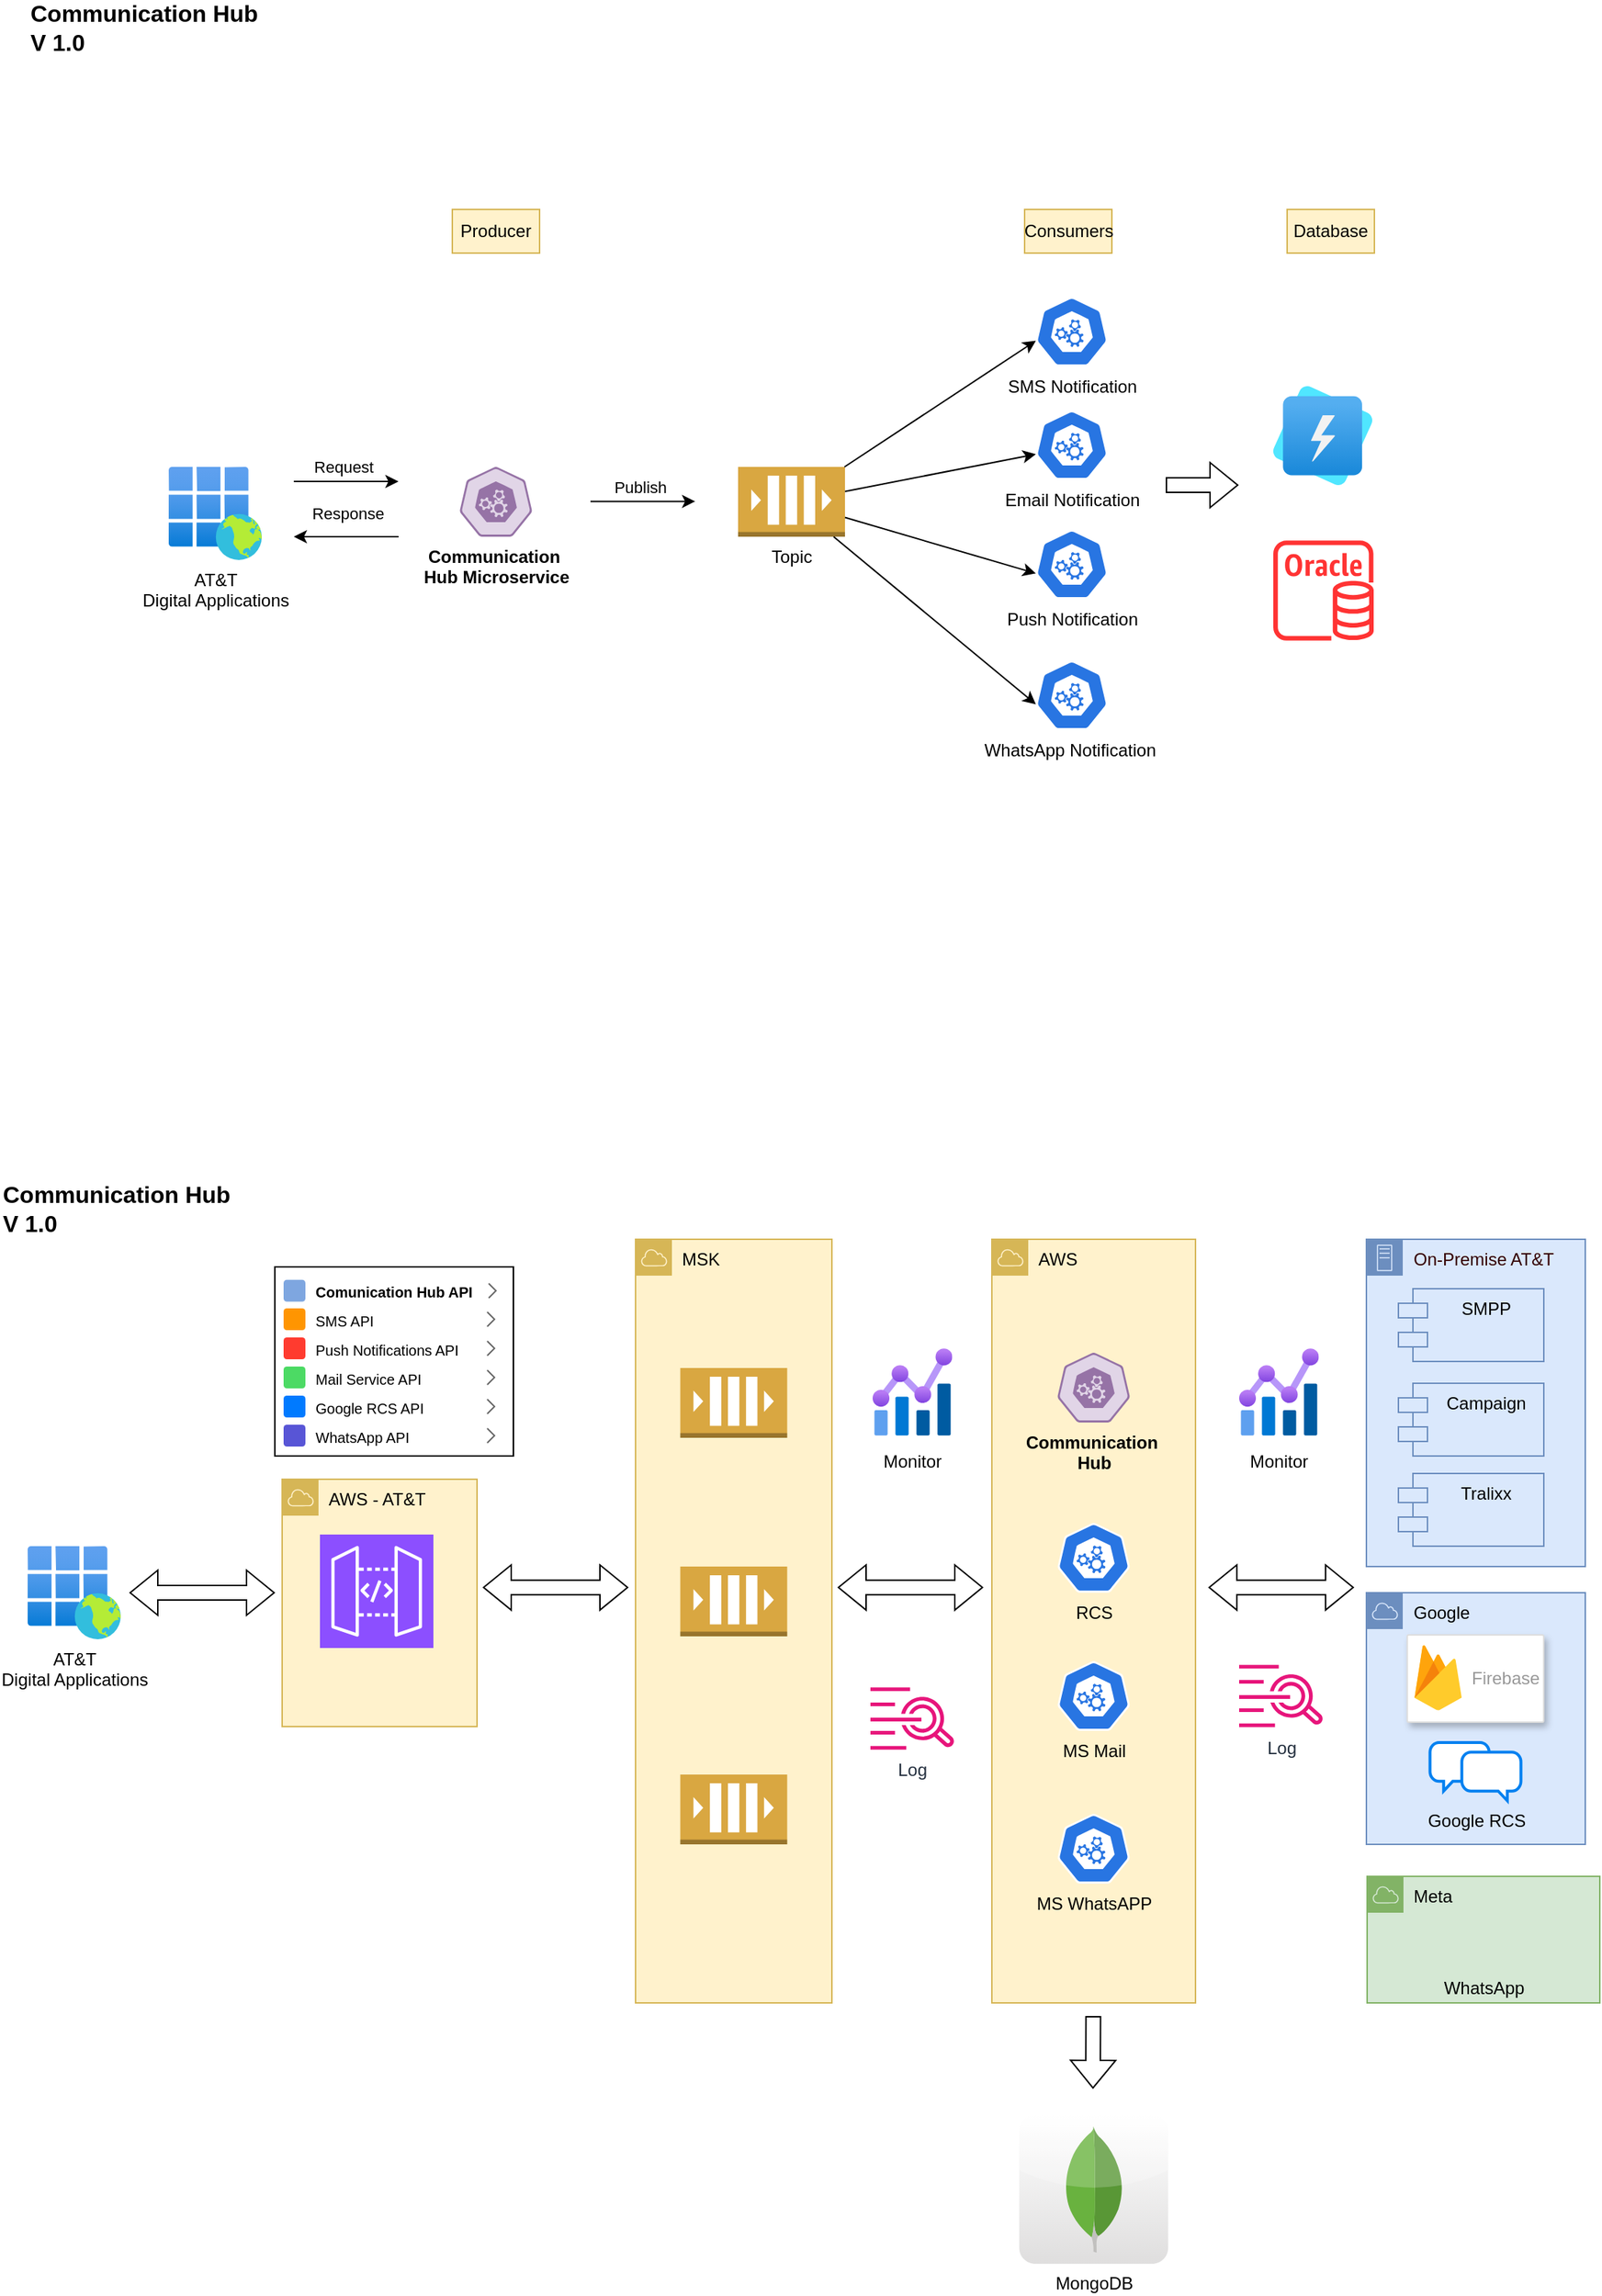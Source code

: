 <mxfile version="24.6.5" type="github" pages="5">
  <diagram name="V2" id="0bJsG0tTesRoOmyfd_Is">
    <mxGraphModel dx="2206" dy="2027" grid="1" gridSize="10" guides="1" tooltips="1" connect="1" arrows="1" fold="1" page="1" pageScale="1" pageWidth="1169" pageHeight="827" math="0" shadow="0">
      <root>
        <mxCell id="ZeGT-aBPYgNNC2SUfwFk-0" />
        <mxCell id="ZeGT-aBPYgNNC2SUfwFk-1" parent="ZeGT-aBPYgNNC2SUfwFk-0" />
        <mxCell id="Ms7FDGHjqBEYQR3ll_A1-6" value="MSK" style="sketch=0;outlineConnect=0;html=1;whiteSpace=wrap;fontSize=12;fontStyle=0;shape=mxgraph.aws4.group;grIcon=mxgraph.aws4.group_aws_cloud;strokeColor=#d6b656;fillColor=#fff2cc;verticalAlign=top;align=left;spacingLeft=30;dashed=0;" parent="ZeGT-aBPYgNNC2SUfwFk-1" vertex="1">
          <mxGeometry x="451" y="58" width="135" height="525" as="geometry" />
        </mxCell>
        <mxCell id="ZeGT-aBPYgNNC2SUfwFk-2" value="&lt;font color=&quot;#330000&quot;&gt;On-Premise AT&amp;amp;T&lt;/font&gt;" style="sketch=0;outlineConnect=0;html=1;whiteSpace=wrap;fontSize=12;fontStyle=0;shape=mxgraph.aws4.group;grIcon=mxgraph.aws4.group_on_premise;strokeColor=#6c8ebf;fillColor=#dae8fc;verticalAlign=top;align=left;spacingLeft=30;dashed=0;" parent="ZeGT-aBPYgNNC2SUfwFk-1" vertex="1">
          <mxGeometry x="953.5" y="58" width="150.5" height="225" as="geometry" />
        </mxCell>
        <mxCell id="ZeGT-aBPYgNNC2SUfwFk-8" value="Communication Hub&lt;div style=&quot;font-size: 16px;&quot;&gt;V 1.0&lt;/div&gt;" style="text;html=1;align=left;verticalAlign=middle;whiteSpace=wrap;rounded=0;fontStyle=1;fontSize=16;" parent="ZeGT-aBPYgNNC2SUfwFk-1" vertex="1">
          <mxGeometry x="14" y="22" width="396" height="30" as="geometry" />
        </mxCell>
        <mxCell id="ZeGT-aBPYgNNC2SUfwFk-10" value="SMPP" style="shape=module;align=left;spacingLeft=20;align=center;verticalAlign=top;whiteSpace=wrap;html=1;fillColor=#dae8fc;strokeColor=#6c8ebf;" parent="ZeGT-aBPYgNNC2SUfwFk-1" vertex="1">
          <mxGeometry x="975.5" y="92" width="100" height="50" as="geometry" />
        </mxCell>
        <mxCell id="ZeGT-aBPYgNNC2SUfwFk-20" value="Tralixx" style="shape=module;align=left;spacingLeft=20;align=center;verticalAlign=top;whiteSpace=wrap;html=1;fillColor=#dae8fc;strokeColor=#6c8ebf;" parent="ZeGT-aBPYgNNC2SUfwFk-1" vertex="1">
          <mxGeometry x="975.5" y="219" width="100" height="50" as="geometry" />
        </mxCell>
        <mxCell id="ZeGT-aBPYgNNC2SUfwFk-26" value="" style="shape=rect;shadow=0;labelBackgroundColor=none;fontColor=default;labelBorderColor=none;fillColor=none;gradientColor=none;strokeColor=default;rounded=0;" parent="ZeGT-aBPYgNNC2SUfwFk-1" vertex="1">
          <mxGeometry x="203" y="77" width="164" height="130" as="geometry" />
        </mxCell>
        <mxCell id="ZeGT-aBPYgNNC2SUfwFk-27" value="SMS API" style="shape=rect;strokeColor=none;fontSize=10;fontColor=#000000;resizeWidth=1;align=left;spacingLeft=25;spacingTop=2;whiteSpace=wrap;html=1;" parent="ZeGT-aBPYgNNC2SUfwFk-26" vertex="1">
          <mxGeometry width="160" height="20" relative="1" as="geometry">
            <mxPoint x="1" y="26" as="offset" />
          </mxGeometry>
        </mxCell>
        <mxCell id="ZeGT-aBPYgNNC2SUfwFk-28" value="" style="shape=rect;rounded=1;rSize=3;strokeColor=none;fillColor=#FF9501;" parent="ZeGT-aBPYgNNC2SUfwFk-27" vertex="1">
          <mxGeometry y="0.5" width="15" height="15" relative="1" as="geometry">
            <mxPoint x="5" y="-7.5" as="offset" />
          </mxGeometry>
        </mxCell>
        <mxCell id="ZeGT-aBPYgNNC2SUfwFk-29" value="" style="shape=mxgraph.ios7.misc.right;strokeColor=#666666;" parent="ZeGT-aBPYgNNC2SUfwFk-27" vertex="1">
          <mxGeometry x="1" y="0.5" width="5" height="10" relative="1" as="geometry">
            <mxPoint x="-15" y="-5" as="offset" />
          </mxGeometry>
        </mxCell>
        <mxCell id="ZeGT-aBPYgNNC2SUfwFk-30" value="Push Notifications API" style="shape=rect;strokeColor=none;fontSize=10;fontColor=#000000;resizeWidth=1;align=left;spacingLeft=25;spacingTop=2;whiteSpace=wrap;html=1;" parent="ZeGT-aBPYgNNC2SUfwFk-26" vertex="1">
          <mxGeometry width="160" height="20" relative="1" as="geometry">
            <mxPoint x="1" y="46" as="offset" />
          </mxGeometry>
        </mxCell>
        <mxCell id="ZeGT-aBPYgNNC2SUfwFk-31" value="" style="shape=rect;rounded=1;rSize=3;strokeColor=none;fillColor=#FF3B2F;" parent="ZeGT-aBPYgNNC2SUfwFk-30" vertex="1">
          <mxGeometry y="0.5" width="15" height="15" relative="1" as="geometry">
            <mxPoint x="5" y="-7.5" as="offset" />
          </mxGeometry>
        </mxCell>
        <mxCell id="ZeGT-aBPYgNNC2SUfwFk-32" value="" style="shape=mxgraph.ios7.misc.right;strokeColor=#666666;" parent="ZeGT-aBPYgNNC2SUfwFk-30" vertex="1">
          <mxGeometry x="1" y="0.5" width="5" height="10" relative="1" as="geometry">
            <mxPoint x="-15" y="-5" as="offset" />
          </mxGeometry>
        </mxCell>
        <mxCell id="ZeGT-aBPYgNNC2SUfwFk-33" value="Mail Service API" style="shape=rect;strokeColor=none;fontSize=10;fontColor=#000000;resizeWidth=1;align=left;spacingLeft=25;spacingTop=2;whiteSpace=wrap;html=1;" parent="ZeGT-aBPYgNNC2SUfwFk-26" vertex="1">
          <mxGeometry width="160" height="20" relative="1" as="geometry">
            <mxPoint x="1" y="66" as="offset" />
          </mxGeometry>
        </mxCell>
        <mxCell id="ZeGT-aBPYgNNC2SUfwFk-34" value="" style="shape=rect;rounded=1;rSize=3;strokeColor=none;fillColor=#4CDA64;" parent="ZeGT-aBPYgNNC2SUfwFk-33" vertex="1">
          <mxGeometry y="0.5" width="15" height="15" relative="1" as="geometry">
            <mxPoint x="5" y="-7.5" as="offset" />
          </mxGeometry>
        </mxCell>
        <mxCell id="ZeGT-aBPYgNNC2SUfwFk-35" value="" style="shape=mxgraph.ios7.misc.right;strokeColor=#666666;" parent="ZeGT-aBPYgNNC2SUfwFk-33" vertex="1">
          <mxGeometry x="1" y="0.5" width="5" height="10" relative="1" as="geometry">
            <mxPoint x="-15" y="-5" as="offset" />
          </mxGeometry>
        </mxCell>
        <mxCell id="ZeGT-aBPYgNNC2SUfwFk-36" value="Google RCS API" style="shape=rect;strokeColor=none;fontSize=10;fontColor=#000000;resizeWidth=1;align=left;spacingLeft=25;spacingTop=2;whiteSpace=wrap;html=1;" parent="ZeGT-aBPYgNNC2SUfwFk-26" vertex="1">
          <mxGeometry width="160" height="20" relative="1" as="geometry">
            <mxPoint x="1" y="86" as="offset" />
          </mxGeometry>
        </mxCell>
        <mxCell id="ZeGT-aBPYgNNC2SUfwFk-37" value="" style="shape=rect;rounded=1;rSize=3;strokeColor=none;fillColor=#007AFF;" parent="ZeGT-aBPYgNNC2SUfwFk-36" vertex="1">
          <mxGeometry y="0.5" width="15" height="15" relative="1" as="geometry">
            <mxPoint x="5" y="-7.5" as="offset" />
          </mxGeometry>
        </mxCell>
        <mxCell id="ZeGT-aBPYgNNC2SUfwFk-38" value="" style="shape=mxgraph.ios7.misc.right;strokeColor=#666666;" parent="ZeGT-aBPYgNNC2SUfwFk-36" vertex="1">
          <mxGeometry x="1" y="0.5" width="5" height="10" relative="1" as="geometry">
            <mxPoint x="-15" y="-5" as="offset" />
          </mxGeometry>
        </mxCell>
        <mxCell id="ZeGT-aBPYgNNC2SUfwFk-39" value="WhatsApp API" style="shape=rect;strokeColor=none;fontSize=10;fontColor=#000000;resizeWidth=1;align=left;spacingLeft=25;spacingTop=2;whiteSpace=wrap;html=1;" parent="ZeGT-aBPYgNNC2SUfwFk-26" vertex="1">
          <mxGeometry width="160" height="20" relative="1" as="geometry">
            <mxPoint x="1" y="106" as="offset" />
          </mxGeometry>
        </mxCell>
        <mxCell id="ZeGT-aBPYgNNC2SUfwFk-40" value="" style="shape=rect;rounded=1;rSize=3;strokeColor=none;fillColor=#5855D6;" parent="ZeGT-aBPYgNNC2SUfwFk-39" vertex="1">
          <mxGeometry y="0.5" width="15" height="15" relative="1" as="geometry">
            <mxPoint x="5" y="-7.5" as="offset" />
          </mxGeometry>
        </mxCell>
        <mxCell id="ZeGT-aBPYgNNC2SUfwFk-41" value="" style="shape=mxgraph.ios7.misc.right;strokeColor=#666666;" parent="ZeGT-aBPYgNNC2SUfwFk-39" vertex="1">
          <mxGeometry x="1" y="0.5" width="5" height="10" relative="1" as="geometry">
            <mxPoint x="-15" y="-5" as="offset" />
          </mxGeometry>
        </mxCell>
        <mxCell id="Ms7FDGHjqBEYQR3ll_A1-14" value="Comunication Hub API" style="shape=rect;strokeColor=none;fontSize=10;fontColor=#000000;resizeWidth=1;align=left;spacingLeft=25;spacingTop=2;whiteSpace=wrap;html=1;fontStyle=1" parent="ZeGT-aBPYgNNC2SUfwFk-26" vertex="1">
          <mxGeometry x="1" y="6" width="161" height="20.8" as="geometry" />
        </mxCell>
        <mxCell id="Ms7FDGHjqBEYQR3ll_A1-15" value="" style="shape=rect;rounded=1;rSize=3;strokeColor=none;fillColor=#7EA6E0;" parent="Ms7FDGHjqBEYQR3ll_A1-14" vertex="1">
          <mxGeometry y="0.5" width="15" height="15" relative="1" as="geometry">
            <mxPoint x="5" y="-7.5" as="offset" />
          </mxGeometry>
        </mxCell>
        <mxCell id="Ms7FDGHjqBEYQR3ll_A1-16" value="" style="shape=mxgraph.ios7.misc.right;strokeColor=#666666;" parent="Ms7FDGHjqBEYQR3ll_A1-14" vertex="1">
          <mxGeometry x="1" y="0.5" width="5" height="10" relative="1" as="geometry">
            <mxPoint x="-15" y="-5" as="offset" />
          </mxGeometry>
        </mxCell>
        <mxCell id="ZeGT-aBPYgNNC2SUfwFk-51" value="Campaign" style="shape=module;align=left;spacingLeft=20;align=center;verticalAlign=top;whiteSpace=wrap;html=1;fillColor=#dae8fc;strokeColor=#6c8ebf;" parent="ZeGT-aBPYgNNC2SUfwFk-1" vertex="1">
          <mxGeometry x="975.5" y="157" width="100" height="50" as="geometry" />
        </mxCell>
        <mxCell id="ZeGT-aBPYgNNC2SUfwFk-57" value="Monitor" style="image;aspect=fixed;html=1;points=[];align=center;fontSize=12;image=img/lib/azure2/management_governance/Metrics.svg;" parent="ZeGT-aBPYgNNC2SUfwFk-1" vertex="1">
          <mxGeometry x="614" y="129" width="54.8" height="68" as="geometry" />
        </mxCell>
        <mxCell id="ZeGT-aBPYgNNC2SUfwFk-58" value="Log" style="sketch=0;outlineConnect=0;fontColor=#232F3E;gradientColor=none;fillColor=#E7157B;strokeColor=none;dashed=0;verticalLabelPosition=bottom;verticalAlign=top;align=center;html=1;fontSize=12;fontStyle=0;aspect=fixed;pointerEvents=1;shape=mxgraph.aws4.cloudwatch_logs;" parent="ZeGT-aBPYgNNC2SUfwFk-1" vertex="1">
          <mxGeometry x="612.49" y="366" width="57.83" height="43" as="geometry" />
        </mxCell>
        <mxCell id="ZeGT-aBPYgNNC2SUfwFk-44" value="AWS" style="sketch=0;outlineConnect=0;html=1;whiteSpace=wrap;fontSize=12;fontStyle=0;shape=mxgraph.aws4.group;grIcon=mxgraph.aws4.group_aws_cloud;strokeColor=#d6b656;fillColor=#fff2cc;verticalAlign=top;align=left;spacingLeft=30;dashed=0;" parent="ZeGT-aBPYgNNC2SUfwFk-1" vertex="1">
          <mxGeometry x="695.99" y="58" width="140" height="525" as="geometry" />
        </mxCell>
        <mxCell id="ZeGT-aBPYgNNC2SUfwFk-45" value="MS Mail" style="aspect=fixed;sketch=0;html=1;dashed=0;whitespace=wrap;verticalLabelPosition=bottom;verticalAlign=top;fillColor=#2875E2;strokeColor=#ffffff;points=[[0.005,0.63,0],[0.1,0.2,0],[0.9,0.2,0],[0.5,0,0],[0.995,0.63,0],[0.72,0.99,0],[0.5,1,0],[0.28,0.99,0]];shape=mxgraph.kubernetes.icon2;prIcon=api" parent="ZeGT-aBPYgNNC2SUfwFk-1" vertex="1">
          <mxGeometry x="740.992" y="348.001" width="50" height="48" as="geometry" />
        </mxCell>
        <mxCell id="ZeGT-aBPYgNNC2SUfwFk-46" value="MS WhatsAPP" style="aspect=fixed;sketch=0;html=1;dashed=0;whitespace=wrap;verticalLabelPosition=bottom;verticalAlign=top;fillColor=#2875E2;strokeColor=#ffffff;points=[[0.005,0.63,0],[0.1,0.2,0],[0.9,0.2,0],[0.5,0,0],[0.995,0.63,0],[0.72,0.99,0],[0.5,1,0],[0.28,0.99,0]];shape=mxgraph.kubernetes.icon2;prIcon=api" parent="ZeGT-aBPYgNNC2SUfwFk-1" vertex="1">
          <mxGeometry x="740.995" y="453.001" width="50" height="48" as="geometry" />
        </mxCell>
        <mxCell id="ZeGT-aBPYgNNC2SUfwFk-47" value="&lt;b&gt;Communication&amp;nbsp;&lt;/b&gt;&lt;div&gt;&lt;b&gt;Hub&lt;/b&gt;&lt;/div&gt;" style="aspect=fixed;sketch=0;html=1;dashed=0;whitespace=wrap;verticalLabelPosition=bottom;verticalAlign=top;fillColor=#e1d5e7;strokeColor=#9673a6;points=[[0.005,0.63,0],[0.1,0.2,0],[0.9,0.2,0],[0.5,0,0],[0.995,0.63,0],[0.72,0.99,0],[0.5,1,0],[0.28,0.99,0]];shape=mxgraph.kubernetes.icon2;prIcon=api" parent="ZeGT-aBPYgNNC2SUfwFk-1" vertex="1">
          <mxGeometry x="741.006" y="136.001" width="50" height="48" as="geometry" />
        </mxCell>
        <mxCell id="ZeGT-aBPYgNNC2SUfwFk-48" value="RCS" style="aspect=fixed;sketch=0;html=1;dashed=0;whitespace=wrap;verticalLabelPosition=bottom;verticalAlign=top;fillColor=#2875E2;strokeColor=#ffffff;points=[[0.005,0.63,0],[0.1,0.2,0],[0.9,0.2,0],[0.5,0,0],[0.995,0.63,0],[0.72,0.99,0],[0.5,1,0],[0.28,0.99,0]];shape=mxgraph.kubernetes.icon2;prIcon=api" parent="ZeGT-aBPYgNNC2SUfwFk-1" vertex="1">
          <mxGeometry x="741.002" y="253.001" width="50" height="48" as="geometry" />
        </mxCell>
        <mxCell id="Ms7FDGHjqBEYQR3ll_A1-0" value="" style="outlineConnect=0;dashed=0;verticalLabelPosition=bottom;verticalAlign=top;align=center;html=1;shape=mxgraph.aws3.queue;fillColor=#D9A741;gradientColor=none;" parent="ZeGT-aBPYgNNC2SUfwFk-1" vertex="1">
          <mxGeometry x="481.75" y="146.5" width="73.5" height="48" as="geometry" />
        </mxCell>
        <mxCell id="Ms7FDGHjqBEYQR3ll_A1-7" value="" style="group" parent="ZeGT-aBPYgNNC2SUfwFk-1" vertex="1" connectable="0">
          <mxGeometry x="954" y="496" width="160" height="87" as="geometry" />
        </mxCell>
        <mxCell id="ZeGT-aBPYgNNC2SUfwFk-3" value="Meta" style="sketch=0;outlineConnect=0;html=1;whiteSpace=wrap;fontSize=12;fontStyle=0;shape=mxgraph.aws4.group;grIcon=mxgraph.aws4.group_aws_cloud;strokeColor=#82b366;fillColor=#d5e8d4;verticalAlign=top;align=left;spacingLeft=30;dashed=0;" parent="Ms7FDGHjqBEYQR3ll_A1-7" vertex="1">
          <mxGeometry width="160" height="87" as="geometry" />
        </mxCell>
        <mxCell id="ZeGT-aBPYgNNC2SUfwFk-21" value="WhatsApp" style="shape=image;html=1;verticalAlign=top;verticalLabelPosition=bottom;labelBackgroundColor=none;imageAspect=0;aspect=fixed;image=https://cdn3.iconfinder.com/data/icons/2018-social-media-logotypes/1000/2018_social_media_popular_app_logo-whatsapp-128.png" parent="Ms7FDGHjqBEYQR3ll_A1-7" vertex="1">
          <mxGeometry x="60.5" y="24" width="39" height="39" as="geometry" />
        </mxCell>
        <mxCell id="Ms7FDGHjqBEYQR3ll_A1-8" value="" style="group" parent="ZeGT-aBPYgNNC2SUfwFk-1" vertex="1" connectable="0">
          <mxGeometry x="953.5" y="301" width="150.5" height="173" as="geometry" />
        </mxCell>
        <mxCell id="ZeGT-aBPYgNNC2SUfwFk-16" value="Google" style="sketch=0;outlineConnect=0;html=1;whiteSpace=wrap;fontSize=12;fontStyle=0;shape=mxgraph.aws4.group;grIcon=mxgraph.aws4.group_aws_cloud;strokeColor=#6c8ebf;fillColor=#dae8fc;verticalAlign=top;align=left;spacingLeft=30;dashed=0;" parent="Ms7FDGHjqBEYQR3ll_A1-8" vertex="1">
          <mxGeometry width="150.5" height="173" as="geometry" />
        </mxCell>
        <mxCell id="ZeGT-aBPYgNNC2SUfwFk-17" value="" style="strokeColor=#dddddd;shadow=1;strokeWidth=1;rounded=1;absoluteArcSize=1;arcSize=2;" parent="Ms7FDGHjqBEYQR3ll_A1-8" vertex="1">
          <mxGeometry x="28.121" y="29" width="93.769" height="60" as="geometry" />
        </mxCell>
        <mxCell id="ZeGT-aBPYgNNC2SUfwFk-18" value="Firebase" style="sketch=0;dashed=0;connectable=0;html=1;fillColor=#5184F3;strokeColor=none;shape=mxgraph.gcp2.firebase;part=1;labelPosition=right;verticalLabelPosition=middle;align=left;verticalAlign=middle;spacingLeft=5;fontColor=#999999;fontSize=12;" parent="ZeGT-aBPYgNNC2SUfwFk-17" vertex="1">
          <mxGeometry width="32.4" height="45" relative="1" as="geometry">
            <mxPoint x="5" y="7" as="offset" />
          </mxGeometry>
        </mxCell>
        <mxCell id="ZeGT-aBPYgNNC2SUfwFk-19" value="Google RCS" style="html=1;verticalLabelPosition=bottom;align=center;labelBackgroundColor=none;verticalAlign=top;strokeWidth=2;strokeColor=#0080F0;shadow=0;dashed=0;shape=mxgraph.ios7.icons.chat;" parent="Ms7FDGHjqBEYQR3ll_A1-8" vertex="1">
          <mxGeometry x="43.743" y="103" width="62.516" height="40" as="geometry" />
        </mxCell>
        <mxCell id="Ms7FDGHjqBEYQR3ll_A1-9" value="" style="outlineConnect=0;dashed=0;verticalLabelPosition=bottom;verticalAlign=top;align=center;html=1;shape=mxgraph.aws3.queue;fillColor=#D9A741;gradientColor=none;" parent="ZeGT-aBPYgNNC2SUfwFk-1" vertex="1">
          <mxGeometry x="481.75" y="426" width="73.5" height="48" as="geometry" />
        </mxCell>
        <mxCell id="Ms7FDGHjqBEYQR3ll_A1-10" value="" style="outlineConnect=0;dashed=0;verticalLabelPosition=bottom;verticalAlign=top;align=center;html=1;shape=mxgraph.aws3.queue;fillColor=#D9A741;gradientColor=none;" parent="ZeGT-aBPYgNNC2SUfwFk-1" vertex="1">
          <mxGeometry x="481.75" y="283" width="73.5" height="48" as="geometry" />
        </mxCell>
        <mxCell id="Ms7FDGHjqBEYQR3ll_A1-18" value="" style="shape=flexArrow;endArrow=classic;startArrow=classic;html=1;rounded=0;" parent="ZeGT-aBPYgNNC2SUfwFk-1" edge="1">
          <mxGeometry width="100" height="100" relative="1" as="geometry">
            <mxPoint x="346" y="297.41" as="sourcePoint" />
            <mxPoint x="446" y="297.41" as="targetPoint" />
          </mxGeometry>
        </mxCell>
        <mxCell id="Ms7FDGHjqBEYQR3ll_A1-21" value="Monitor" style="image;aspect=fixed;html=1;points=[];align=center;fontSize=12;image=img/lib/azure2/management_governance/Metrics.svg;" parent="ZeGT-aBPYgNNC2SUfwFk-1" vertex="1">
          <mxGeometry x="866" y="129" width="54.8" height="68" as="geometry" />
        </mxCell>
        <mxCell id="Ms7FDGHjqBEYQR3ll_A1-22" value="Log" style="sketch=0;outlineConnect=0;fontColor=#232F3E;gradientColor=none;fillColor=#E7157B;strokeColor=none;dashed=0;verticalLabelPosition=bottom;verticalAlign=top;align=center;html=1;fontSize=12;fontStyle=0;aspect=fixed;pointerEvents=1;shape=mxgraph.aws4.cloudwatch_logs;" parent="ZeGT-aBPYgNNC2SUfwFk-1" vertex="1">
          <mxGeometry x="866" y="350.5" width="57.83" height="43" as="geometry" />
        </mxCell>
        <mxCell id="PV46LM6dhd4P9adCG7Nh-0" value="" style="shape=flexArrow;endArrow=classic;startArrow=classic;html=1;rounded=0;" parent="ZeGT-aBPYgNNC2SUfwFk-1" edge="1">
          <mxGeometry width="100" height="100" relative="1" as="geometry">
            <mxPoint x="590" y="297.41" as="sourcePoint" />
            <mxPoint x="690" y="297.41" as="targetPoint" />
          </mxGeometry>
        </mxCell>
        <mxCell id="PV46LM6dhd4P9adCG7Nh-1" value="" style="shape=flexArrow;endArrow=classic;startArrow=classic;html=1;rounded=0;" parent="ZeGT-aBPYgNNC2SUfwFk-1" edge="1">
          <mxGeometry width="100" height="100" relative="1" as="geometry">
            <mxPoint x="844.92" y="297.41" as="sourcePoint" />
            <mxPoint x="944.92" y="297.41" as="targetPoint" />
          </mxGeometry>
        </mxCell>
        <mxCell id="PV46LM6dhd4P9adCG7Nh-5" value="" style="shape=flexArrow;endArrow=classic;html=1;rounded=0;" parent="ZeGT-aBPYgNNC2SUfwFk-1" edge="1">
          <mxGeometry width="50" height="50" relative="1" as="geometry">
            <mxPoint x="765.71" y="592" as="sourcePoint" />
            <mxPoint x="765.506" y="642" as="targetPoint" />
          </mxGeometry>
        </mxCell>
        <mxCell id="PV46LM6dhd4P9adCG7Nh-9" value="AT&amp;amp;T&lt;div&gt;Digital Applications&lt;/div&gt;" style="image;aspect=fixed;html=1;points=[];align=center;fontSize=12;image=img/lib/azure2/identity/Enterprise_Applications.svg;" parent="ZeGT-aBPYgNNC2SUfwFk-1" vertex="1">
          <mxGeometry x="33" y="269" width="64" height="64" as="geometry" />
        </mxCell>
        <mxCell id="PV46LM6dhd4P9adCG7Nh-11" value="" style="shape=flexArrow;endArrow=classic;startArrow=classic;html=1;rounded=0;" parent="ZeGT-aBPYgNNC2SUfwFk-1" edge="1">
          <mxGeometry width="100" height="100" relative="1" as="geometry">
            <mxPoint x="103" y="301" as="sourcePoint" />
            <mxPoint x="203" y="301" as="targetPoint" />
          </mxGeometry>
        </mxCell>
        <mxCell id="PV46LM6dhd4P9adCG7Nh-12" value="" style="group" parent="ZeGT-aBPYgNNC2SUfwFk-1" vertex="1" connectable="0">
          <mxGeometry x="208" y="223" width="134" height="170" as="geometry" />
        </mxCell>
        <mxCell id="ZeGT-aBPYgNNC2SUfwFk-4" value="AWS - AT&amp;amp;T" style="sketch=0;outlineConnect=0;html=1;whiteSpace=wrap;fontSize=12;fontStyle=0;shape=mxgraph.aws4.group;grIcon=mxgraph.aws4.group_aws_cloud;strokeColor=#d6b656;fillColor=#fff2cc;verticalAlign=top;align=left;spacingLeft=30;dashed=0;" parent="PV46LM6dhd4P9adCG7Nh-12" vertex="1">
          <mxGeometry width="134" height="170" as="geometry" />
        </mxCell>
        <mxCell id="ZeGT-aBPYgNNC2SUfwFk-6" value="" style="sketch=0;points=[[0,0,0],[0.25,0,0],[0.5,0,0],[0.75,0,0],[1,0,0],[0,1,0],[0.25,1,0],[0.5,1,0],[0.75,1,0],[1,1,0],[0,0.25,0],[0,0.5,0],[0,0.75,0],[1,0.25,0],[1,0.5,0],[1,0.75,0]];outlineConnect=0;fontColor=#232F3E;fillColor=#8C4FFF;strokeColor=#ffffff;dashed=0;verticalLabelPosition=bottom;verticalAlign=top;align=center;html=1;fontSize=12;fontStyle=0;aspect=fixed;shape=mxgraph.aws4.resourceIcon;resIcon=mxgraph.aws4.api_gateway;" parent="PV46LM6dhd4P9adCG7Nh-12" vertex="1">
          <mxGeometry x="26" y="38" width="78" height="78" as="geometry" />
        </mxCell>
        <mxCell id="ZeGT-aBPYgNNC2SUfwFk-7" value="" style="shape=image;verticalLabelPosition=bottom;labelBackgroundColor=default;verticalAlign=top;aspect=fixed;imageAspect=0;image=https://d31eovcmofbjgi.cloudfront.net/wp-content/uploads/2020/03/API-MANAGER-e1585670045427.png;clipPath=inset(17.03% 1.33% 14.84% 0%);" parent="PV46LM6dhd4P9adCG7Nh-12" vertex="1">
          <mxGeometry x="8.5" y="125" width="113" height="23.669" as="geometry" />
        </mxCell>
        <mxCell id="f7dm8GfATiRXs_zgGikm-23" value="Communication Hub&lt;div style=&quot;font-size: 16px;&quot;&gt;V 1.0&lt;/div&gt;" style="text;html=1;align=left;verticalAlign=middle;whiteSpace=wrap;rounded=0;fontStyle=1;fontSize=16;" parent="ZeGT-aBPYgNNC2SUfwFk-1" vertex="1">
          <mxGeometry x="33" y="-790" width="396" height="30" as="geometry" />
        </mxCell>
        <mxCell id="f7dm8GfATiRXs_zgGikm-0" value="AT&amp;amp;T&lt;div&gt;Digital Applications&lt;/div&gt;" style="image;aspect=fixed;html=1;points=[];align=center;fontSize=12;image=img/lib/azure2/identity/Enterprise_Applications.svg;" parent="ZeGT-aBPYgNNC2SUfwFk-1" vertex="1">
          <mxGeometry x="130" y="-473" width="64" height="64" as="geometry" />
        </mxCell>
        <mxCell id="f7dm8GfATiRXs_zgGikm-1" value="&lt;b&gt;Communication&amp;nbsp;&lt;/b&gt;&lt;div&gt;&lt;b&gt;Hub Microservice&lt;/b&gt;&lt;/div&gt;" style="aspect=fixed;sketch=0;html=1;dashed=0;whitespace=wrap;verticalLabelPosition=bottom;verticalAlign=top;fillColor=#e1d5e7;strokeColor=#9673a6;points=[[0.005,0.63,0],[0.1,0.2,0],[0.9,0.2,0],[0.5,0,0],[0.995,0.63,0],[0.72,0.99,0],[0.5,1,0],[0.28,0.99,0]];shape=mxgraph.kubernetes.icon2;prIcon=api" parent="ZeGT-aBPYgNNC2SUfwFk-1" vertex="1">
          <mxGeometry x="329.996" y="-472.999" width="50" height="48" as="geometry" />
        </mxCell>
        <mxCell id="f7dm8GfATiRXs_zgGikm-6" value="" style="endArrow=classic;html=1;rounded=0;" parent="ZeGT-aBPYgNNC2SUfwFk-1" edge="1">
          <mxGeometry width="50" height="50" relative="1" as="geometry">
            <mxPoint x="216" y="-463" as="sourcePoint" />
            <mxPoint x="288" y="-463" as="targetPoint" />
          </mxGeometry>
        </mxCell>
        <mxCell id="f7dm8GfATiRXs_zgGikm-8" value="Request" style="edgeLabel;html=1;align=center;verticalAlign=middle;resizable=0;points=[];" parent="f7dm8GfATiRXs_zgGikm-6" vertex="1" connectable="0">
          <mxGeometry x="0.271" y="1" relative="1" as="geometry">
            <mxPoint x="-12" y="-9" as="offset" />
          </mxGeometry>
        </mxCell>
        <mxCell id="f7dm8GfATiRXs_zgGikm-7" value="" style="endArrow=none;html=1;rounded=0;startArrow=classic;startFill=1;endFill=0;" parent="ZeGT-aBPYgNNC2SUfwFk-1" edge="1">
          <mxGeometry width="50" height="50" relative="1" as="geometry">
            <mxPoint x="216" y="-425" as="sourcePoint" />
            <mxPoint x="288" y="-425" as="targetPoint" />
          </mxGeometry>
        </mxCell>
        <mxCell id="f7dm8GfATiRXs_zgGikm-9" value="Response" style="edgeLabel;html=1;align=center;verticalAlign=middle;resizable=0;points=[];" parent="f7dm8GfATiRXs_zgGikm-7" vertex="1" connectable="0">
          <mxGeometry x="0.029" y="1" relative="1" as="geometry">
            <mxPoint y="-15" as="offset" />
          </mxGeometry>
        </mxCell>
        <mxCell id="f7dm8GfATiRXs_zgGikm-10" value="" style="endArrow=classic;html=1;rounded=0;" parent="ZeGT-aBPYgNNC2SUfwFk-1" edge="1">
          <mxGeometry width="50" height="50" relative="1" as="geometry">
            <mxPoint x="420" y="-449.26" as="sourcePoint" />
            <mxPoint x="492" y="-449.26" as="targetPoint" />
          </mxGeometry>
        </mxCell>
        <mxCell id="f7dm8GfATiRXs_zgGikm-11" value="Publish" style="edgeLabel;html=1;align=center;verticalAlign=middle;resizable=0;points=[];" parent="f7dm8GfATiRXs_zgGikm-10" vertex="1" connectable="0">
          <mxGeometry x="0.271" y="1" relative="1" as="geometry">
            <mxPoint x="-12" y="-9" as="offset" />
          </mxGeometry>
        </mxCell>
        <mxCell id="f7dm8GfATiRXs_zgGikm-12" value="Topic" style="outlineConnect=0;dashed=0;verticalLabelPosition=bottom;verticalAlign=top;align=center;html=1;shape=mxgraph.aws3.queue;fillColor=#D9A741;gradientColor=none;" parent="ZeGT-aBPYgNNC2SUfwFk-1" vertex="1">
          <mxGeometry x="521.5" y="-473" width="73.5" height="48" as="geometry" />
        </mxCell>
        <mxCell id="f7dm8GfATiRXs_zgGikm-13" value="SMS Notification" style="aspect=fixed;sketch=0;html=1;dashed=0;whitespace=wrap;verticalLabelPosition=bottom;verticalAlign=top;fillColor=#2875E2;strokeColor=#ffffff;points=[[0.005,0.63,0],[0.1,0.2,0],[0.9,0.2,0],[0.5,0,0],[0.995,0.63,0],[0.72,0.99,0],[0.5,1,0],[0.28,0.99,0]];shape=mxgraph.kubernetes.icon2;prIcon=api" parent="ZeGT-aBPYgNNC2SUfwFk-1" vertex="1">
          <mxGeometry x="725.992" y="-589.999" width="50" height="48" as="geometry" />
        </mxCell>
        <mxCell id="f7dm8GfATiRXs_zgGikm-14" value="Email Notification" style="aspect=fixed;sketch=0;html=1;dashed=0;whitespace=wrap;verticalLabelPosition=bottom;verticalAlign=top;fillColor=#2875E2;strokeColor=#ffffff;points=[[0.005,0.63,0],[0.1,0.2,0],[0.9,0.2,0],[0.5,0,0],[0.995,0.63,0],[0.72,0.99,0],[0.5,1,0],[0.28,0.99,0]];shape=mxgraph.kubernetes.icon2;prIcon=api" parent="ZeGT-aBPYgNNC2SUfwFk-1" vertex="1">
          <mxGeometry x="725.992" y="-511.999" width="50" height="48" as="geometry" />
        </mxCell>
        <mxCell id="f7dm8GfATiRXs_zgGikm-15" value="Push Notification" style="aspect=fixed;sketch=0;html=1;dashed=0;whitespace=wrap;verticalLabelPosition=bottom;verticalAlign=top;fillColor=#2875E2;strokeColor=#ffffff;points=[[0.005,0.63,0],[0.1,0.2,0],[0.9,0.2,0],[0.5,0,0],[0.995,0.63,0],[0.72,0.99,0],[0.5,1,0],[0.28,0.99,0]];shape=mxgraph.kubernetes.icon2;prIcon=api" parent="ZeGT-aBPYgNNC2SUfwFk-1" vertex="1">
          <mxGeometry x="725.992" y="-429.999" width="50" height="48" as="geometry" />
        </mxCell>
        <mxCell id="f7dm8GfATiRXs_zgGikm-17" value="WhatsApp Notification&amp;nbsp;&lt;span style=&quot;color: rgba(0, 0, 0, 0); font-family: monospace; font-size: 0px; text-align: start;&quot;&gt;%3CmxGraphModel%3E%3Croot%3E%3CmxCell%20id%3D%220%22%2F%3E%3CmxCell%20id%3D%221%22%20parent%3D%220%22%2F%3E%3CmxCell%20id%3D%222%22%20value%3D%22Push%20Notification%22%20style%3D%22aspect%3Dfixed%3Bsketch%3D0%3Bhtml%3D1%3Bdashed%3D0%3Bwhitespace%3Dwrap%3BverticalLabelPosition%3Dbottom%3BverticalAlign%3Dtop%3BfillColor%3D%232875E2%3BstrokeColor%3D%23ffffff%3Bpoints%3D%5B%5B0.005%2C0.63%2C0%5D%2C%5B0.1%2C0.2%2C0%5D%2C%5B0.9%2C0.2%2C0%5D%2C%5B0.5%2C0%2C0%5D%2C%5B0.995%2C0.63%2C0%5D%2C%5B0.72%2C0.99%2C0%5D%2C%5B0.5%2C1%2C0%5D%2C%5B0.28%2C0.99%2C0%5D%5D%3Bshape%3Dmxgraph.kubernetes.icon2%3BprIcon%3Dapi%22%20vertex%3D%221%22%20parent%3D%221%22%3E%3CmxGeometry%20x%3D%22648.502%22%20y%3D%221090.001%22%20width%3D%2250%22%20height%3D%2248%22%20as%3D%22geometry%22%2F%3E%3C%2FmxCell%3E%3C%2Froot%3E%3C%2FmxGraphModel%3E No&lt;/span&gt;" style="aspect=fixed;sketch=0;html=1;dashed=0;whitespace=wrap;verticalLabelPosition=bottom;verticalAlign=top;fillColor=#2875E2;strokeColor=#ffffff;points=[[0.005,0.63,0],[0.1,0.2,0],[0.9,0.2,0],[0.5,0,0],[0.995,0.63,0],[0.72,0.99,0],[0.5,1,0],[0.28,0.99,0]];shape=mxgraph.kubernetes.icon2;prIcon=api" parent="ZeGT-aBPYgNNC2SUfwFk-1" vertex="1">
          <mxGeometry x="725.992" y="-339.999" width="50" height="48" as="geometry" />
        </mxCell>
        <mxCell id="f7dm8GfATiRXs_zgGikm-18" style="rounded=0;orthogonalLoop=1;jettySize=auto;html=1;entryX=0.005;entryY=0.63;entryDx=0;entryDy=0;entryPerimeter=0;" parent="ZeGT-aBPYgNNC2SUfwFk-1" source="f7dm8GfATiRXs_zgGikm-12" target="f7dm8GfATiRXs_zgGikm-13" edge="1">
          <mxGeometry relative="1" as="geometry" />
        </mxCell>
        <mxCell id="f7dm8GfATiRXs_zgGikm-19" style="rounded=0;orthogonalLoop=1;jettySize=auto;html=1;entryX=0.005;entryY=0.63;entryDx=0;entryDy=0;entryPerimeter=0;" parent="ZeGT-aBPYgNNC2SUfwFk-1" source="f7dm8GfATiRXs_zgGikm-12" target="f7dm8GfATiRXs_zgGikm-14" edge="1">
          <mxGeometry relative="1" as="geometry" />
        </mxCell>
        <mxCell id="f7dm8GfATiRXs_zgGikm-20" style="rounded=0;orthogonalLoop=1;jettySize=auto;html=1;entryX=0.005;entryY=0.63;entryDx=0;entryDy=0;entryPerimeter=0;" parent="ZeGT-aBPYgNNC2SUfwFk-1" source="f7dm8GfATiRXs_zgGikm-12" target="f7dm8GfATiRXs_zgGikm-15" edge="1">
          <mxGeometry relative="1" as="geometry" />
        </mxCell>
        <mxCell id="f7dm8GfATiRXs_zgGikm-21" style="rounded=0;orthogonalLoop=1;jettySize=auto;html=1;entryX=0.005;entryY=0.63;entryDx=0;entryDy=0;entryPerimeter=0;" parent="ZeGT-aBPYgNNC2SUfwFk-1" source="f7dm8GfATiRXs_zgGikm-12" target="f7dm8GfATiRXs_zgGikm-17" edge="1">
          <mxGeometry relative="1" as="geometry" />
        </mxCell>
        <mxCell id="f7dm8GfATiRXs_zgGikm-24" value="Producer" style="text;html=1;align=center;verticalAlign=middle;whiteSpace=wrap;rounded=0;fillColor=#fff2cc;strokeColor=#d6b656;" parent="ZeGT-aBPYgNNC2SUfwFk-1" vertex="1">
          <mxGeometry x="325" y="-650" width="60" height="30" as="geometry" />
        </mxCell>
        <mxCell id="f7dm8GfATiRXs_zgGikm-25" value="Consumers" style="text;html=1;align=center;verticalAlign=middle;whiteSpace=wrap;rounded=0;fillColor=#fff2cc;strokeColor=#d6b656;" parent="ZeGT-aBPYgNNC2SUfwFk-1" vertex="1">
          <mxGeometry x="718.5" y="-650" width="60" height="30" as="geometry" />
        </mxCell>
        <mxCell id="HXkgCZiNdYWokp5wdBoZ-0" value="" style="image;aspect=fixed;html=1;points=[];align=center;fontSize=12;image=img/lib/azure2/analytics/Data_Lake_Analytics.svg;" parent="ZeGT-aBPYgNNC2SUfwFk-1" vertex="1">
          <mxGeometry x="889.5" y="-528.5" width="68" height="68" as="geometry" />
        </mxCell>
        <mxCell id="HXkgCZiNdYWokp5wdBoZ-1" value="" style="sketch=0;outlineConnect=0;fontColor=#232F3E;gradientColor=none;fillColor=#FF3333;strokeColor=none;dashed=0;verticalLabelPosition=bottom;verticalAlign=top;align=center;html=1;fontSize=12;fontStyle=0;aspect=fixed;pointerEvents=1;shape=mxgraph.aws4.rds_oracle_instance;" parent="ZeGT-aBPYgNNC2SUfwFk-1" vertex="1">
          <mxGeometry x="889.5" y="-422.5" width="69" height="69" as="geometry" />
        </mxCell>
        <mxCell id="HXkgCZiNdYWokp5wdBoZ-2" value="Database" style="text;html=1;align=center;verticalAlign=middle;whiteSpace=wrap;rounded=0;fillColor=#fff2cc;strokeColor=#d6b656;" parent="ZeGT-aBPYgNNC2SUfwFk-1" vertex="1">
          <mxGeometry x="899" y="-650" width="60" height="30" as="geometry" />
        </mxCell>
        <mxCell id="HXkgCZiNdYWokp5wdBoZ-3" value="" style="shape=flexArrow;endArrow=classic;html=1;rounded=0;" parent="ZeGT-aBPYgNNC2SUfwFk-1" edge="1">
          <mxGeometry width="50" height="50" relative="1" as="geometry">
            <mxPoint x="815.5" y="-460.5" as="sourcePoint" />
            <mxPoint x="865.5" y="-460.5" as="targetPoint" />
          </mxGeometry>
        </mxCell>
        <mxCell id="GKEpnyla3uUxWEOy-W6k-1" value="MongoDB" style="dashed=0;outlineConnect=0;html=1;align=center;labelPosition=center;verticalLabelPosition=bottom;verticalAlign=top;shape=mxgraph.webicons.mongodb;gradientColor=#DFDEDE" vertex="1" parent="ZeGT-aBPYgNNC2SUfwFk-1">
          <mxGeometry x="714.81" y="660" width="102.4" height="102.4" as="geometry" />
        </mxCell>
      </root>
    </mxGraphModel>
  </diagram>
  <diagram name="Architechture" id="SlBzTVeqFdqKTDmZe6ph">
    <mxGraphModel dx="1235" dy="1491" grid="1" gridSize="10" guides="1" tooltips="1" connect="1" arrows="1" fold="1" page="1" pageScale="1" pageWidth="1169" pageHeight="827" math="0" shadow="0">
      <root>
        <mxCell id="IXOz85ADF_nXkDeNcJsj-0" />
        <mxCell id="IXOz85ADF_nXkDeNcJsj-1" parent="IXOz85ADF_nXkDeNcJsj-0" />
        <mxCell id="IXOz85ADF_nXkDeNcJsj-2" value="AWS - AT&amp;amp;T" style="sketch=0;outlineConnect=0;html=1;whiteSpace=wrap;fontSize=12;fontStyle=0;shape=mxgraph.aws4.group;grIcon=mxgraph.aws4.group_aws_cloud;strokeColor=#d6b656;fillColor=#fff2cc;verticalAlign=top;align=left;spacingLeft=30;dashed=0;" parent="IXOz85ADF_nXkDeNcJsj-1" vertex="1">
          <mxGeometry x="451" y="58" width="135" height="525" as="geometry" />
        </mxCell>
        <mxCell id="IXOz85ADF_nXkDeNcJsj-3" value="&lt;font color=&quot;#330000&quot;&gt;On-Premise AT&amp;amp;T&lt;/font&gt;" style="sketch=0;outlineConnect=0;html=1;whiteSpace=wrap;fontSize=12;fontStyle=0;shape=mxgraph.aws4.group;grIcon=mxgraph.aws4.group_on_premise;strokeColor=#6c8ebf;fillColor=#dae8fc;verticalAlign=top;align=left;spacingLeft=30;dashed=0;" parent="IXOz85ADF_nXkDeNcJsj-1" vertex="1">
          <mxGeometry x="953.5" y="58" width="150.5" height="225" as="geometry" />
        </mxCell>
        <mxCell id="IXOz85ADF_nXkDeNcJsj-4" value="Communication Hub&lt;div style=&quot;font-size: 16px;&quot;&gt;V 1.0&lt;/div&gt;" style="text;html=1;align=left;verticalAlign=middle;whiteSpace=wrap;rounded=0;fontStyle=1;fontSize=16;" parent="IXOz85ADF_nXkDeNcJsj-1" vertex="1">
          <mxGeometry x="14" y="22" width="396" height="30" as="geometry" />
        </mxCell>
        <mxCell id="IXOz85ADF_nXkDeNcJsj-5" value="SMPP" style="shape=module;align=left;spacingLeft=20;align=center;verticalAlign=top;whiteSpace=wrap;html=1;fillColor=#dae8fc;strokeColor=#6c8ebf;" parent="IXOz85ADF_nXkDeNcJsj-1" vertex="1">
          <mxGeometry x="975.5" y="92" width="100" height="50" as="geometry" />
        </mxCell>
        <mxCell id="IXOz85ADF_nXkDeNcJsj-6" value="Tralixx" style="shape=module;align=left;spacingLeft=20;align=center;verticalAlign=top;whiteSpace=wrap;html=1;fillColor=#dae8fc;strokeColor=#6c8ebf;" parent="IXOz85ADF_nXkDeNcJsj-1" vertex="1">
          <mxGeometry x="975.5" y="219" width="100" height="50" as="geometry" />
        </mxCell>
        <mxCell id="IXOz85ADF_nXkDeNcJsj-7" value="" style="shape=rect;shadow=0;labelBackgroundColor=none;fontColor=default;labelBorderColor=none;fillColor=none;gradientColor=none;strokeColor=default;rounded=0;" parent="IXOz85ADF_nXkDeNcJsj-1" vertex="1">
          <mxGeometry x="203" y="77" width="164" height="130" as="geometry" />
        </mxCell>
        <mxCell id="IXOz85ADF_nXkDeNcJsj-8" value="SMS API" style="shape=rect;strokeColor=none;fontSize=10;fontColor=#000000;resizeWidth=1;align=left;spacingLeft=25;spacingTop=2;whiteSpace=wrap;html=1;" parent="IXOz85ADF_nXkDeNcJsj-7" vertex="1">
          <mxGeometry width="160" height="20" relative="1" as="geometry">
            <mxPoint x="1" y="26" as="offset" />
          </mxGeometry>
        </mxCell>
        <mxCell id="IXOz85ADF_nXkDeNcJsj-9" value="" style="shape=rect;rounded=1;rSize=3;strokeColor=none;fillColor=#FF9501;" parent="IXOz85ADF_nXkDeNcJsj-8" vertex="1">
          <mxGeometry y="0.5" width="15" height="15" relative="1" as="geometry">
            <mxPoint x="5" y="-7.5" as="offset" />
          </mxGeometry>
        </mxCell>
        <mxCell id="IXOz85ADF_nXkDeNcJsj-10" value="" style="shape=mxgraph.ios7.misc.right;strokeColor=#666666;" parent="IXOz85ADF_nXkDeNcJsj-8" vertex="1">
          <mxGeometry x="1" y="0.5" width="5" height="10" relative="1" as="geometry">
            <mxPoint x="-15" y="-5" as="offset" />
          </mxGeometry>
        </mxCell>
        <mxCell id="IXOz85ADF_nXkDeNcJsj-11" value="Push Notifications API" style="shape=rect;strokeColor=none;fontSize=10;fontColor=#000000;resizeWidth=1;align=left;spacingLeft=25;spacingTop=2;whiteSpace=wrap;html=1;" parent="IXOz85ADF_nXkDeNcJsj-7" vertex="1">
          <mxGeometry width="160" height="20" relative="1" as="geometry">
            <mxPoint x="1" y="46" as="offset" />
          </mxGeometry>
        </mxCell>
        <mxCell id="IXOz85ADF_nXkDeNcJsj-12" value="" style="shape=rect;rounded=1;rSize=3;strokeColor=none;fillColor=#FF3B2F;" parent="IXOz85ADF_nXkDeNcJsj-11" vertex="1">
          <mxGeometry y="0.5" width="15" height="15" relative="1" as="geometry">
            <mxPoint x="5" y="-7.5" as="offset" />
          </mxGeometry>
        </mxCell>
        <mxCell id="IXOz85ADF_nXkDeNcJsj-13" value="" style="shape=mxgraph.ios7.misc.right;strokeColor=#666666;" parent="IXOz85ADF_nXkDeNcJsj-11" vertex="1">
          <mxGeometry x="1" y="0.5" width="5" height="10" relative="1" as="geometry">
            <mxPoint x="-15" y="-5" as="offset" />
          </mxGeometry>
        </mxCell>
        <mxCell id="IXOz85ADF_nXkDeNcJsj-14" value="Mail Service API" style="shape=rect;strokeColor=none;fontSize=10;fontColor=#000000;resizeWidth=1;align=left;spacingLeft=25;spacingTop=2;whiteSpace=wrap;html=1;" parent="IXOz85ADF_nXkDeNcJsj-7" vertex="1">
          <mxGeometry width="160" height="20" relative="1" as="geometry">
            <mxPoint x="1" y="66" as="offset" />
          </mxGeometry>
        </mxCell>
        <mxCell id="IXOz85ADF_nXkDeNcJsj-15" value="" style="shape=rect;rounded=1;rSize=3;strokeColor=none;fillColor=#4CDA64;" parent="IXOz85ADF_nXkDeNcJsj-14" vertex="1">
          <mxGeometry y="0.5" width="15" height="15" relative="1" as="geometry">
            <mxPoint x="5" y="-7.5" as="offset" />
          </mxGeometry>
        </mxCell>
        <mxCell id="IXOz85ADF_nXkDeNcJsj-16" value="" style="shape=mxgraph.ios7.misc.right;strokeColor=#666666;" parent="IXOz85ADF_nXkDeNcJsj-14" vertex="1">
          <mxGeometry x="1" y="0.5" width="5" height="10" relative="1" as="geometry">
            <mxPoint x="-15" y="-5" as="offset" />
          </mxGeometry>
        </mxCell>
        <mxCell id="IXOz85ADF_nXkDeNcJsj-17" value="Google RCS API" style="shape=rect;strokeColor=none;fontSize=10;fontColor=#000000;resizeWidth=1;align=left;spacingLeft=25;spacingTop=2;whiteSpace=wrap;html=1;" parent="IXOz85ADF_nXkDeNcJsj-7" vertex="1">
          <mxGeometry width="160" height="20" relative="1" as="geometry">
            <mxPoint x="1" y="86" as="offset" />
          </mxGeometry>
        </mxCell>
        <mxCell id="IXOz85ADF_nXkDeNcJsj-18" value="" style="shape=rect;rounded=1;rSize=3;strokeColor=none;fillColor=#007AFF;" parent="IXOz85ADF_nXkDeNcJsj-17" vertex="1">
          <mxGeometry y="0.5" width="15" height="15" relative="1" as="geometry">
            <mxPoint x="5" y="-7.5" as="offset" />
          </mxGeometry>
        </mxCell>
        <mxCell id="IXOz85ADF_nXkDeNcJsj-19" value="" style="shape=mxgraph.ios7.misc.right;strokeColor=#666666;" parent="IXOz85ADF_nXkDeNcJsj-17" vertex="1">
          <mxGeometry x="1" y="0.5" width="5" height="10" relative="1" as="geometry">
            <mxPoint x="-15" y="-5" as="offset" />
          </mxGeometry>
        </mxCell>
        <mxCell id="IXOz85ADF_nXkDeNcJsj-20" value="WhatsApp API" style="shape=rect;strokeColor=none;fontSize=10;fontColor=#000000;resizeWidth=1;align=left;spacingLeft=25;spacingTop=2;whiteSpace=wrap;html=1;" parent="IXOz85ADF_nXkDeNcJsj-7" vertex="1">
          <mxGeometry width="160" height="20" relative="1" as="geometry">
            <mxPoint x="1" y="106" as="offset" />
          </mxGeometry>
        </mxCell>
        <mxCell id="IXOz85ADF_nXkDeNcJsj-21" value="" style="shape=rect;rounded=1;rSize=3;strokeColor=none;fillColor=#5855D6;" parent="IXOz85ADF_nXkDeNcJsj-20" vertex="1">
          <mxGeometry y="0.5" width="15" height="15" relative="1" as="geometry">
            <mxPoint x="5" y="-7.5" as="offset" />
          </mxGeometry>
        </mxCell>
        <mxCell id="IXOz85ADF_nXkDeNcJsj-22" value="" style="shape=mxgraph.ios7.misc.right;strokeColor=#666666;" parent="IXOz85ADF_nXkDeNcJsj-20" vertex="1">
          <mxGeometry x="1" y="0.5" width="5" height="10" relative="1" as="geometry">
            <mxPoint x="-15" y="-5" as="offset" />
          </mxGeometry>
        </mxCell>
        <mxCell id="IXOz85ADF_nXkDeNcJsj-23" value="Comunication Hub API" style="shape=rect;strokeColor=none;fontSize=10;fontColor=#000000;resizeWidth=1;align=left;spacingLeft=25;spacingTop=2;whiteSpace=wrap;html=1;fontStyle=1" parent="IXOz85ADF_nXkDeNcJsj-7" vertex="1">
          <mxGeometry x="1" y="6" width="161" height="20.8" as="geometry" />
        </mxCell>
        <mxCell id="IXOz85ADF_nXkDeNcJsj-24" value="" style="shape=rect;rounded=1;rSize=3;strokeColor=none;fillColor=#7EA6E0;" parent="IXOz85ADF_nXkDeNcJsj-23" vertex="1">
          <mxGeometry y="0.5" width="15" height="15" relative="1" as="geometry">
            <mxPoint x="5" y="-7.5" as="offset" />
          </mxGeometry>
        </mxCell>
        <mxCell id="IXOz85ADF_nXkDeNcJsj-25" value="" style="shape=mxgraph.ios7.misc.right;strokeColor=#666666;" parent="IXOz85ADF_nXkDeNcJsj-23" vertex="1">
          <mxGeometry x="1" y="0.5" width="5" height="10" relative="1" as="geometry">
            <mxPoint x="-15" y="-5" as="offset" />
          </mxGeometry>
        </mxCell>
        <mxCell id="IXOz85ADF_nXkDeNcJsj-27" value="Monitor" style="image;aspect=fixed;html=1;points=[];align=center;fontSize=12;image=img/lib/azure2/management_governance/Metrics.svg;" parent="IXOz85ADF_nXkDeNcJsj-1" vertex="1">
          <mxGeometry x="614" y="129" width="54.8" height="68" as="geometry" />
        </mxCell>
        <mxCell id="IXOz85ADF_nXkDeNcJsj-28" value="Log" style="sketch=0;outlineConnect=0;fontColor=#232F3E;gradientColor=none;fillColor=#E7157B;strokeColor=none;dashed=0;verticalLabelPosition=bottom;verticalAlign=top;align=center;html=1;fontSize=12;fontStyle=0;aspect=fixed;pointerEvents=1;shape=mxgraph.aws4.cloudwatch_logs;" parent="IXOz85ADF_nXkDeNcJsj-1" vertex="1">
          <mxGeometry x="612.49" y="366" width="57.83" height="43" as="geometry" />
        </mxCell>
        <mxCell id="IXOz85ADF_nXkDeNcJsj-29" value="AWS - AT&amp;amp;T" style="sketch=0;outlineConnect=0;html=1;whiteSpace=wrap;fontSize=12;fontStyle=0;shape=mxgraph.aws4.group;grIcon=mxgraph.aws4.group_aws_cloud;strokeColor=#d6b656;fillColor=#fff2cc;verticalAlign=top;align=left;spacingLeft=30;dashed=0;" parent="IXOz85ADF_nXkDeNcJsj-1" vertex="1">
          <mxGeometry x="695.99" y="58" width="140" height="525" as="geometry" />
        </mxCell>
        <mxCell id="IXOz85ADF_nXkDeNcJsj-30" value="MS Mail" style="aspect=fixed;sketch=0;html=1;dashed=0;whitespace=wrap;verticalLabelPosition=bottom;verticalAlign=top;fillColor=#2875E2;strokeColor=#ffffff;points=[[0.005,0.63,0],[0.1,0.2,0],[0.9,0.2,0],[0.5,0,0],[0.995,0.63,0],[0.72,0.99,0],[0.5,1,0],[0.28,0.99,0]];shape=mxgraph.kubernetes.icon2;prIcon=api" parent="IXOz85ADF_nXkDeNcJsj-1" vertex="1">
          <mxGeometry x="740.992" y="348.001" width="50" height="48" as="geometry" />
        </mxCell>
        <mxCell id="IXOz85ADF_nXkDeNcJsj-31" value="MS WhatsAPP" style="aspect=fixed;sketch=0;html=1;dashed=0;whitespace=wrap;verticalLabelPosition=bottom;verticalAlign=top;fillColor=#2875E2;strokeColor=#ffffff;points=[[0.005,0.63,0],[0.1,0.2,0],[0.9,0.2,0],[0.5,0,0],[0.995,0.63,0],[0.72,0.99,0],[0.5,1,0],[0.28,0.99,0]];shape=mxgraph.kubernetes.icon2;prIcon=api" parent="IXOz85ADF_nXkDeNcJsj-1" vertex="1">
          <mxGeometry x="740.995" y="453.001" width="50" height="48" as="geometry" />
        </mxCell>
        <mxCell id="IXOz85ADF_nXkDeNcJsj-33" value="RCS" style="aspect=fixed;sketch=0;html=1;dashed=0;whitespace=wrap;verticalLabelPosition=bottom;verticalAlign=top;fillColor=#2875E2;strokeColor=#ffffff;points=[[0.005,0.63,0],[0.1,0.2,0],[0.9,0.2,0],[0.5,0,0],[0.995,0.63,0],[0.72,0.99,0],[0.5,1,0],[0.28,0.99,0]];shape=mxgraph.kubernetes.icon2;prIcon=api" parent="IXOz85ADF_nXkDeNcJsj-1" vertex="1">
          <mxGeometry x="741.002" y="253.001" width="50" height="48" as="geometry" />
        </mxCell>
        <mxCell id="IXOz85ADF_nXkDeNcJsj-34" value="MSK" style="outlineConnect=0;dashed=0;verticalLabelPosition=bottom;verticalAlign=top;align=center;html=1;shape=mxgraph.aws3.queue;fillColor=#D9A741;gradientColor=none;" parent="IXOz85ADF_nXkDeNcJsj-1" vertex="1">
          <mxGeometry x="483.71" y="146.5" width="73.5" height="48" as="geometry" />
        </mxCell>
        <mxCell id="IXOz85ADF_nXkDeNcJsj-38" value="" style="group" parent="IXOz85ADF_nXkDeNcJsj-1" vertex="1" connectable="0">
          <mxGeometry x="953.5" y="301" width="150.5" height="173" as="geometry" />
        </mxCell>
        <mxCell id="IXOz85ADF_nXkDeNcJsj-39" value="Google" style="sketch=0;outlineConnect=0;html=1;whiteSpace=wrap;fontSize=12;fontStyle=0;shape=mxgraph.aws4.group;grIcon=mxgraph.aws4.group_aws_cloud;strokeColor=#6c8ebf;fillColor=#dae8fc;verticalAlign=top;align=left;spacingLeft=30;dashed=0;" parent="IXOz85ADF_nXkDeNcJsj-38" vertex="1">
          <mxGeometry width="150.5" height="173" as="geometry" />
        </mxCell>
        <mxCell id="IXOz85ADF_nXkDeNcJsj-40" value="" style="strokeColor=#dddddd;shadow=1;strokeWidth=1;rounded=1;absoluteArcSize=1;arcSize=2;" parent="IXOz85ADF_nXkDeNcJsj-38" vertex="1">
          <mxGeometry x="28.121" y="29" width="93.769" height="60" as="geometry" />
        </mxCell>
        <mxCell id="IXOz85ADF_nXkDeNcJsj-41" value="Firebase" style="sketch=0;dashed=0;connectable=0;html=1;fillColor=#5184F3;strokeColor=none;shape=mxgraph.gcp2.firebase;part=1;labelPosition=right;verticalLabelPosition=middle;align=left;verticalAlign=middle;spacingLeft=5;fontColor=#999999;fontSize=12;" parent="IXOz85ADF_nXkDeNcJsj-40" vertex="1">
          <mxGeometry width="32.4" height="45" relative="1" as="geometry">
            <mxPoint x="5" y="7" as="offset" />
          </mxGeometry>
        </mxCell>
        <mxCell id="IXOz85ADF_nXkDeNcJsj-42" value="Google RCS" style="html=1;verticalLabelPosition=bottom;align=center;labelBackgroundColor=none;verticalAlign=top;strokeWidth=2;strokeColor=#0080F0;shadow=0;dashed=0;shape=mxgraph.ios7.icons.chat;" parent="IXOz85ADF_nXkDeNcJsj-38" vertex="1">
          <mxGeometry x="43.743" y="103" width="62.516" height="40" as="geometry" />
        </mxCell>
        <mxCell id="IXOz85ADF_nXkDeNcJsj-43" value="MSK" style="outlineConnect=0;dashed=0;verticalLabelPosition=bottom;verticalAlign=top;align=center;html=1;shape=mxgraph.aws3.queue;fillColor=#D9A741;gradientColor=none;" parent="IXOz85ADF_nXkDeNcJsj-1" vertex="1">
          <mxGeometry x="481.75" y="426" width="73.5" height="48" as="geometry" />
        </mxCell>
        <mxCell id="IXOz85ADF_nXkDeNcJsj-44" value="MSK" style="outlineConnect=0;dashed=0;verticalLabelPosition=bottom;verticalAlign=top;align=center;html=1;shape=mxgraph.aws3.queue;fillColor=#D9A741;gradientColor=none;" parent="IXOz85ADF_nXkDeNcJsj-1" vertex="1">
          <mxGeometry x="481.75" y="283" width="73.5" height="48" as="geometry" />
        </mxCell>
        <mxCell id="IXOz85ADF_nXkDeNcJsj-45" value="" style="shape=flexArrow;endArrow=classic;startArrow=classic;html=1;rounded=0;" parent="IXOz85ADF_nXkDeNcJsj-1" edge="1">
          <mxGeometry width="100" height="100" relative="1" as="geometry">
            <mxPoint x="346" y="297.41" as="sourcePoint" />
            <mxPoint x="446" y="297.41" as="targetPoint" />
          </mxGeometry>
        </mxCell>
        <mxCell id="IXOz85ADF_nXkDeNcJsj-46" value="Monitor" style="image;aspect=fixed;html=1;points=[];align=center;fontSize=12;image=img/lib/azure2/management_governance/Metrics.svg;" parent="IXOz85ADF_nXkDeNcJsj-1" vertex="1">
          <mxGeometry x="866" y="129" width="54.8" height="68" as="geometry" />
        </mxCell>
        <mxCell id="IXOz85ADF_nXkDeNcJsj-47" value="Log" style="sketch=0;outlineConnect=0;fontColor=#232F3E;gradientColor=none;fillColor=#E7157B;strokeColor=none;dashed=0;verticalLabelPosition=bottom;verticalAlign=top;align=center;html=1;fontSize=12;fontStyle=0;aspect=fixed;pointerEvents=1;shape=mxgraph.aws4.cloudwatch_logs;" parent="IXOz85ADF_nXkDeNcJsj-1" vertex="1">
          <mxGeometry x="866" y="350.5" width="57.83" height="43" as="geometry" />
        </mxCell>
        <mxCell id="IXOz85ADF_nXkDeNcJsj-48" value="" style="shape=flexArrow;endArrow=classic;startArrow=classic;html=1;rounded=0;" parent="IXOz85ADF_nXkDeNcJsj-1" edge="1">
          <mxGeometry width="100" height="100" relative="1" as="geometry">
            <mxPoint x="590" y="297.41" as="sourcePoint" />
            <mxPoint x="690" y="297.41" as="targetPoint" />
          </mxGeometry>
        </mxCell>
        <mxCell id="IXOz85ADF_nXkDeNcJsj-49" value="" style="shape=flexArrow;endArrow=classic;startArrow=classic;html=1;rounded=0;" parent="IXOz85ADF_nXkDeNcJsj-1" edge="1">
          <mxGeometry width="100" height="100" relative="1" as="geometry">
            <mxPoint x="844.92" y="297.41" as="sourcePoint" />
            <mxPoint x="944.92" y="297.41" as="targetPoint" />
          </mxGeometry>
        </mxCell>
        <mxCell id="IXOz85ADF_nXkDeNcJsj-52" value="" style="shape=flexArrow;endArrow=classic;html=1;rounded=0;" parent="IXOz85ADF_nXkDeNcJsj-1" edge="1">
          <mxGeometry width="50" height="50" relative="1" as="geometry">
            <mxPoint x="765.71" y="592" as="sourcePoint" />
            <mxPoint x="765.506" y="642" as="targetPoint" />
          </mxGeometry>
        </mxCell>
        <mxCell id="IXOz85ADF_nXkDeNcJsj-55" value="AT&amp;amp;T&lt;div&gt;Digital Applications&lt;/div&gt;" style="image;aspect=fixed;html=1;points=[];align=center;fontSize=12;image=img/lib/azure2/identity/Enterprise_Applications.svg;" parent="IXOz85ADF_nXkDeNcJsj-1" vertex="1">
          <mxGeometry x="33" y="269" width="64" height="64" as="geometry" />
        </mxCell>
        <mxCell id="IXOz85ADF_nXkDeNcJsj-56" value="" style="shape=flexArrow;endArrow=classic;startArrow=classic;html=1;rounded=0;" parent="IXOz85ADF_nXkDeNcJsj-1" edge="1">
          <mxGeometry width="100" height="100" relative="1" as="geometry">
            <mxPoint x="103" y="301" as="sourcePoint" />
            <mxPoint x="203" y="301" as="targetPoint" />
          </mxGeometry>
        </mxCell>
        <mxCell id="IXOz85ADF_nXkDeNcJsj-57" value="" style="group" parent="IXOz85ADF_nXkDeNcJsj-1" vertex="1" connectable="0">
          <mxGeometry x="208" y="223" width="134" height="170" as="geometry" />
        </mxCell>
        <mxCell id="IXOz85ADF_nXkDeNcJsj-58" value="AWS - AT&amp;amp;T" style="sketch=0;outlineConnect=0;html=1;whiteSpace=wrap;fontSize=12;fontStyle=0;shape=mxgraph.aws4.group;grIcon=mxgraph.aws4.group_aws_cloud;strokeColor=#d6b656;fillColor=#fff2cc;verticalAlign=top;align=left;spacingLeft=30;dashed=0;" parent="IXOz85ADF_nXkDeNcJsj-57" vertex="1">
          <mxGeometry width="134" height="170" as="geometry" />
        </mxCell>
        <mxCell id="IXOz85ADF_nXkDeNcJsj-59" value="" style="sketch=0;points=[[0,0,0],[0.25,0,0],[0.5,0,0],[0.75,0,0],[1,0,0],[0,1,0],[0.25,1,0],[0.5,1,0],[0.75,1,0],[1,1,0],[0,0.25,0],[0,0.5,0],[0,0.75,0],[1,0.25,0],[1,0.5,0],[1,0.75,0]];outlineConnect=0;fontColor=#232F3E;fillColor=#8C4FFF;strokeColor=#ffffff;dashed=0;verticalLabelPosition=bottom;verticalAlign=top;align=center;html=1;fontSize=12;fontStyle=0;aspect=fixed;shape=mxgraph.aws4.resourceIcon;resIcon=mxgraph.aws4.api_gateway;" parent="IXOz85ADF_nXkDeNcJsj-57" vertex="1">
          <mxGeometry x="26" y="38" width="78" height="78" as="geometry" />
        </mxCell>
        <mxCell id="IXOz85ADF_nXkDeNcJsj-60" value="" style="shape=image;verticalLabelPosition=bottom;labelBackgroundColor=default;verticalAlign=top;aspect=fixed;imageAspect=0;image=https://d31eovcmofbjgi.cloudfront.net/wp-content/uploads/2020/03/API-MANAGER-e1585670045427.png;clipPath=inset(17.03% 1.33% 14.84% 0%);" parent="IXOz85ADF_nXkDeNcJsj-57" vertex="1">
          <mxGeometry x="8.5" y="125" width="113" height="23.669" as="geometry" />
        </mxCell>
        <mxCell id="IXOz85ADF_nXkDeNcJsj-61" value="Communication Hub&lt;div style=&quot;font-size: 16px;&quot;&gt;V 1.0&lt;/div&gt;" style="text;html=1;align=left;verticalAlign=middle;whiteSpace=wrap;rounded=0;fontStyle=1;fontSize=16;" parent="IXOz85ADF_nXkDeNcJsj-1" vertex="1">
          <mxGeometry x="32" y="-810" width="396" height="30" as="geometry" />
        </mxCell>
        <mxCell id="IXOz85ADF_nXkDeNcJsj-62" value="AT&amp;amp;T&lt;div&gt;Digital Applications&lt;/div&gt;" style="image;aspect=fixed;html=1;points=[];align=center;fontSize=12;image=img/lib/azure2/identity/Enterprise_Applications.svg;" parent="IXOz85ADF_nXkDeNcJsj-1" vertex="1">
          <mxGeometry x="122" y="-505" width="64" height="64" as="geometry" />
        </mxCell>
        <mxCell id="IXOz85ADF_nXkDeNcJsj-63" value="&lt;b&gt;C.&amp;nbsp;&lt;/b&gt;&lt;b style=&quot;background-color: initial;&quot;&gt;Hub&amp;nbsp;&lt;/b&gt;&lt;div&gt;&lt;b style=&quot;background-color: initial;&quot;&gt;Producer&lt;/b&gt;&lt;/div&gt;" style="aspect=fixed;sketch=0;html=1;dashed=0;whitespace=wrap;verticalLabelPosition=bottom;verticalAlign=top;fillColor=#d5e8d4;strokeColor=#82b366;points=[[0.005,0.63,0],[0.1,0.2,0],[0.9,0.2,0],[0.5,0,0],[0.995,0.63,0],[0.72,0.99,0],[0.5,1,0],[0.28,0.99,0]];shape=mxgraph.kubernetes.icon2;prIcon=api" parent="IXOz85ADF_nXkDeNcJsj-1" vertex="1">
          <mxGeometry x="476.996" y="-538.999" width="50" height="48" as="geometry" />
        </mxCell>
        <mxCell id="IXOz85ADF_nXkDeNcJsj-64" value="" style="endArrow=classic;html=1;rounded=0;" parent="IXOz85ADF_nXkDeNcJsj-1" edge="1">
          <mxGeometry width="50" height="50" relative="1" as="geometry">
            <mxPoint x="207" y="-526" as="sourcePoint" />
            <mxPoint x="279" y="-526" as="targetPoint" />
          </mxGeometry>
        </mxCell>
        <mxCell id="IXOz85ADF_nXkDeNcJsj-65" value="Request" style="edgeLabel;html=1;align=center;verticalAlign=middle;resizable=0;points=[];" parent="IXOz85ADF_nXkDeNcJsj-64" vertex="1" connectable="0">
          <mxGeometry x="0.271" y="1" relative="1" as="geometry">
            <mxPoint x="-12" y="-9" as="offset" />
          </mxGeometry>
        </mxCell>
        <mxCell id="IXOz85ADF_nXkDeNcJsj-66" value="" style="endArrow=none;html=1;rounded=0;startArrow=classic;startFill=1;endFill=0;" parent="IXOz85ADF_nXkDeNcJsj-1" edge="1">
          <mxGeometry width="50" height="50" relative="1" as="geometry">
            <mxPoint x="207" y="-488" as="sourcePoint" />
            <mxPoint x="279" y="-488" as="targetPoint" />
          </mxGeometry>
        </mxCell>
        <mxCell id="IXOz85ADF_nXkDeNcJsj-67" value="Response" style="edgeLabel;html=1;align=center;verticalAlign=middle;resizable=0;points=[];" parent="IXOz85ADF_nXkDeNcJsj-66" vertex="1" connectable="0">
          <mxGeometry x="0.029" y="1" relative="1" as="geometry">
            <mxPoint y="-15" as="offset" />
          </mxGeometry>
        </mxCell>
        <mxCell id="IXOz85ADF_nXkDeNcJsj-68" value="" style="endArrow=classic;html=1;rounded=0;" parent="IXOz85ADF_nXkDeNcJsj-1" edge="1">
          <mxGeometry width="50" height="50" relative="1" as="geometry">
            <mxPoint x="537" y="-512.26" as="sourcePoint" />
            <mxPoint x="609" y="-512.26" as="targetPoint" />
          </mxGeometry>
        </mxCell>
        <mxCell id="IXOz85ADF_nXkDeNcJsj-69" value="Publish" style="edgeLabel;html=1;align=center;verticalAlign=middle;resizable=0;points=[];" parent="IXOz85ADF_nXkDeNcJsj-68" vertex="1" connectable="0">
          <mxGeometry x="0.271" y="1" relative="1" as="geometry">
            <mxPoint x="-12" y="-9" as="offset" />
          </mxGeometry>
        </mxCell>
        <mxCell id="IXOz85ADF_nXkDeNcJsj-71" value="SMS Notification" style="aspect=fixed;sketch=0;html=1;dashed=0;whitespace=wrap;verticalLabelPosition=bottom;verticalAlign=top;fillColor=#e1d5e7;strokeColor=#9673a6;points=[[0.005,0.63,0],[0.1,0.2,0],[0.9,0.2,0],[0.5,0,0],[0.995,0.63,0],[0.72,0.99,0],[0.5,1,0],[0.28,0.99,0]];shape=mxgraph.kubernetes.icon2;prIcon=api" parent="IXOz85ADF_nXkDeNcJsj-1" vertex="1">
          <mxGeometry x="924.612" y="-668.999" width="50" height="48" as="geometry" />
        </mxCell>
        <mxCell id="IXOz85ADF_nXkDeNcJsj-72" value="Email Notification" style="aspect=fixed;sketch=0;html=1;dashed=0;whitespace=wrap;verticalLabelPosition=bottom;verticalAlign=top;fillColor=#e1d5e7;strokeColor=#9673a6;points=[[0.005,0.63,0],[0.1,0.2,0],[0.9,0.2,0],[0.5,0,0],[0.995,0.63,0],[0.72,0.99,0],[0.5,1,0],[0.28,0.99,0]];shape=mxgraph.kubernetes.icon2;prIcon=api" parent="IXOz85ADF_nXkDeNcJsj-1" vertex="1">
          <mxGeometry x="924.612" y="-571.999" width="50" height="48" as="geometry" />
        </mxCell>
        <mxCell id="IXOz85ADF_nXkDeNcJsj-73" value="Push Notification" style="aspect=fixed;sketch=0;html=1;dashed=0;whitespace=wrap;verticalLabelPosition=bottom;verticalAlign=top;fillColor=#e1d5e7;strokeColor=#9673a6;points=[[0.005,0.63,0],[0.1,0.2,0],[0.9,0.2,0],[0.5,0,0],[0.995,0.63,0],[0.72,0.99,0],[0.5,1,0],[0.28,0.99,0]];shape=mxgraph.kubernetes.icon2;prIcon=api" parent="IXOz85ADF_nXkDeNcJsj-1" vertex="1">
          <mxGeometry x="924.612" y="-462.999" width="50" height="48" as="geometry" />
        </mxCell>
        <mxCell id="IXOz85ADF_nXkDeNcJsj-74" value="Google RCS" style="aspect=fixed;sketch=0;html=1;dashed=0;whitespace=wrap;verticalLabelPosition=bottom;verticalAlign=top;fillColor=#d5e8d4;strokeColor=#82b366;points=[[0.005,0.63,0],[0.1,0.2,0],[0.9,0.2,0],[0.5,0,0],[0.995,0.63,0],[0.72,0.99,0],[0.5,1,0],[0.28,0.99,0]];shape=mxgraph.kubernetes.icon2;prIcon=api" parent="IXOz85ADF_nXkDeNcJsj-1" vertex="1">
          <mxGeometry x="924.612" y="-352.499" width="50" height="48" as="geometry" />
        </mxCell>
        <mxCell id="IXOz85ADF_nXkDeNcJsj-79" value="Producer" style="text;html=1;align=center;verticalAlign=middle;whiteSpace=wrap;rounded=0;fillColor=#fff2cc;strokeColor=#d6b656;" parent="IXOz85ADF_nXkDeNcJsj-1" vertex="1">
          <mxGeometry x="464" y="-749" width="60" height="30" as="geometry" />
        </mxCell>
        <mxCell id="IXOz85ADF_nXkDeNcJsj-80" value="Consumers" style="text;html=1;align=center;verticalAlign=middle;whiteSpace=wrap;rounded=0;fillColor=#fff2cc;strokeColor=#d6b656;" parent="IXOz85ADF_nXkDeNcJsj-1" vertex="1">
          <mxGeometry x="914.61" y="-749" width="60" height="30" as="geometry" />
        </mxCell>
        <mxCell id="IXOz85ADF_nXkDeNcJsj-83" value="Database" style="text;html=1;align=center;verticalAlign=middle;whiteSpace=wrap;rounded=0;fillColor=#fff2cc;strokeColor=#d6b656;" parent="IXOz85ADF_nXkDeNcJsj-1" vertex="1">
          <mxGeometry x="1065.62" y="-749" width="60" height="30" as="geometry" />
        </mxCell>
        <mxCell id="IXOz85ADF_nXkDeNcJsj-84" value="" style="shape=flexArrow;endArrow=classic;html=1;rounded=0;" parent="IXOz85ADF_nXkDeNcJsj-1" edge="1">
          <mxGeometry width="50" height="50" relative="1" as="geometry">
            <mxPoint x="1006.12" y="-519.5" as="sourcePoint" />
            <mxPoint x="1048" y="-519" as="targetPoint" />
          </mxGeometry>
        </mxCell>
        <mxCell id="78druOdp1CY0nQv5vDMh-4" style="rounded=0;orthogonalLoop=1;jettySize=auto;html=1;exitX=1;exitY=0;exitDx=0;exitDy=0;exitPerimeter=0;" parent="IXOz85ADF_nXkDeNcJsj-1" source="78druOdp1CY0nQv5vDMh-0" target="78druOdp1CY0nQv5vDMh-3" edge="1">
          <mxGeometry relative="1" as="geometry" />
        </mxCell>
        <mxCell id="78druOdp1CY0nQv5vDMh-9" style="rounded=0;orthogonalLoop=1;jettySize=auto;html=1;" parent="IXOz85ADF_nXkDeNcJsj-1" source="78druOdp1CY0nQv5vDMh-0" target="78druOdp1CY0nQv5vDMh-6" edge="1">
          <mxGeometry relative="1" as="geometry" />
        </mxCell>
        <mxCell id="78druOdp1CY0nQv5vDMh-10" style="rounded=0;orthogonalLoop=1;jettySize=auto;html=1;" parent="IXOz85ADF_nXkDeNcJsj-1" source="78druOdp1CY0nQv5vDMh-0" target="78druOdp1CY0nQv5vDMh-7" edge="1">
          <mxGeometry relative="1" as="geometry" />
        </mxCell>
        <mxCell id="78druOdp1CY0nQv5vDMh-11" style="rounded=0;orthogonalLoop=1;jettySize=auto;html=1;" parent="IXOz85ADF_nXkDeNcJsj-1" source="78druOdp1CY0nQv5vDMh-0" target="78druOdp1CY0nQv5vDMh-8" edge="1">
          <mxGeometry relative="1" as="geometry" />
        </mxCell>
        <mxCell id="78druOdp1CY0nQv5vDMh-19" style="edgeStyle=orthogonalEdgeStyle;rounded=0;orthogonalLoop=1;jettySize=auto;html=1;" parent="IXOz85ADF_nXkDeNcJsj-1" source="78druOdp1CY0nQv5vDMh-0" target="78druOdp1CY0nQv5vDMh-18" edge="1">
          <mxGeometry relative="1" as="geometry" />
        </mxCell>
        <mxCell id="78druOdp1CY0nQv5vDMh-0" value="MSK&lt;div&gt;A2A&lt;/div&gt;" style="sketch=0;points=[[0,0,0],[0.25,0,0],[0.5,0,0],[0.75,0,0],[1,0,0],[0,1,0],[0.25,1,0],[0.5,1,0],[0.75,1,0],[1,1,0],[0,0.25,0],[0,0.5,0],[0,0.75,0],[1,0.25,0],[1,0.5,0],[1,0.75,0]];outlineConnect=0;fontColor=#232F3E;fillColor=#E7157B;strokeColor=#ffffff;dashed=0;verticalLabelPosition=bottom;verticalAlign=top;align=center;html=1;fontSize=12;fontStyle=0;aspect=fixed;shape=mxgraph.aws4.resourceIcon;resIcon=mxgraph.aws4.sqs;" parent="IXOz85ADF_nXkDeNcJsj-1" vertex="1">
          <mxGeometry x="617" y="-551" width="78" height="78" as="geometry" />
        </mxCell>
        <mxCell id="78druOdp1CY0nQv5vDMh-5" value="" style="edgeStyle=orthogonalEdgeStyle;rounded=0;orthogonalLoop=1;jettySize=auto;html=1;" parent="IXOz85ADF_nXkDeNcJsj-1" source="78druOdp1CY0nQv5vDMh-3" target="IXOz85ADF_nXkDeNcJsj-71" edge="1">
          <mxGeometry relative="1" as="geometry" />
        </mxCell>
        <mxCell id="78druOdp1CY0nQv5vDMh-3" value="" style="sketch=0;outlineConnect=0;fontColor=#232F3E;gradientColor=none;fillColor=#E7157B;strokeColor=none;dashed=0;verticalLabelPosition=bottom;verticalAlign=top;align=center;html=1;fontSize=12;fontStyle=0;aspect=fixed;pointerEvents=1;shape=mxgraph.aws4.topic;" parent="IXOz85ADF_nXkDeNcJsj-1" vertex="1">
          <mxGeometry x="771.83" y="-678.5" width="78" height="67" as="geometry" />
        </mxCell>
        <mxCell id="78druOdp1CY0nQv5vDMh-14" value="" style="edgeStyle=orthogonalEdgeStyle;rounded=0;orthogonalLoop=1;jettySize=auto;html=1;" parent="IXOz85ADF_nXkDeNcJsj-1" source="78druOdp1CY0nQv5vDMh-6" target="IXOz85ADF_nXkDeNcJsj-72" edge="1">
          <mxGeometry relative="1" as="geometry" />
        </mxCell>
        <mxCell id="78druOdp1CY0nQv5vDMh-6" value="" style="sketch=0;outlineConnect=0;fontColor=#232F3E;gradientColor=none;fillColor=#E7157B;strokeColor=none;dashed=0;verticalLabelPosition=bottom;verticalAlign=top;align=center;html=1;fontSize=12;fontStyle=0;aspect=fixed;pointerEvents=1;shape=mxgraph.aws4.topic;" parent="IXOz85ADF_nXkDeNcJsj-1" vertex="1">
          <mxGeometry x="771.83" y="-581.5" width="78" height="67" as="geometry" />
        </mxCell>
        <mxCell id="78druOdp1CY0nQv5vDMh-15" value="" style="edgeStyle=orthogonalEdgeStyle;rounded=0;orthogonalLoop=1;jettySize=auto;html=1;" parent="IXOz85ADF_nXkDeNcJsj-1" source="78druOdp1CY0nQv5vDMh-7" target="IXOz85ADF_nXkDeNcJsj-73" edge="1">
          <mxGeometry relative="1" as="geometry" />
        </mxCell>
        <mxCell id="78druOdp1CY0nQv5vDMh-7" value="" style="sketch=0;outlineConnect=0;fontColor=#232F3E;gradientColor=none;fillColor=#E7157B;strokeColor=none;dashed=0;verticalLabelPosition=bottom;verticalAlign=top;align=center;html=1;fontSize=12;fontStyle=0;aspect=fixed;pointerEvents=1;shape=mxgraph.aws4.topic;" parent="IXOz85ADF_nXkDeNcJsj-1" vertex="1">
          <mxGeometry x="771.83" y="-472" width="78" height="67" as="geometry" />
        </mxCell>
        <mxCell id="78druOdp1CY0nQv5vDMh-16" value="" style="edgeStyle=orthogonalEdgeStyle;rounded=0;orthogonalLoop=1;jettySize=auto;html=1;" parent="IXOz85ADF_nXkDeNcJsj-1" source="78druOdp1CY0nQv5vDMh-8" target="IXOz85ADF_nXkDeNcJsj-74" edge="1">
          <mxGeometry relative="1" as="geometry" />
        </mxCell>
        <mxCell id="78druOdp1CY0nQv5vDMh-8" value="" style="sketch=0;outlineConnect=0;fontColor=#232F3E;gradientColor=none;fillColor=#E7157B;strokeColor=none;dashed=0;verticalLabelPosition=bottom;verticalAlign=top;align=center;html=1;fontSize=12;fontStyle=0;aspect=fixed;pointerEvents=1;shape=mxgraph.aws4.topic;" parent="IXOz85ADF_nXkDeNcJsj-1" vertex="1">
          <mxGeometry x="773.99" y="-362" width="78" height="67" as="geometry" />
        </mxCell>
        <mxCell id="78druOdp1CY0nQv5vDMh-12" value="Queues" style="text;html=1;align=center;verticalAlign=middle;whiteSpace=wrap;rounded=0;fillColor=#fff2cc;strokeColor=#d6b656;" parent="IXOz85ADF_nXkDeNcJsj-1" vertex="1">
          <mxGeometry x="779.8" y="-749" width="60" height="30" as="geometry" />
        </mxCell>
        <mxCell id="78druOdp1CY0nQv5vDMh-18" value="MSK&lt;div&gt;A2A&lt;/div&gt;" style="sketch=0;points=[[0,0,0],[0.25,0,0],[0.5,0,0],[0.75,0,0],[1,0,0],[0,1,0],[0.25,1,0],[0.5,1,0],[0.75,1,0],[1,1,0],[0,0.25,0],[0,0.5,0],[0,0.75,0],[1,0.25,0],[1,0.5,0],[1,0.75,0]];outlineConnect=0;fontColor=#232F3E;fillColor=#E7157B;strokeColor=#ffffff;dashed=0;verticalLabelPosition=bottom;verticalAlign=top;align=center;html=1;fontSize=12;fontStyle=0;aspect=fixed;shape=mxgraph.aws4.resourceIcon;resIcon=mxgraph.aws4.sqs;" parent="IXOz85ADF_nXkDeNcJsj-1" vertex="1">
          <mxGeometry x="617" y="-394" width="78" height="78" as="geometry" />
        </mxCell>
        <mxCell id="78druOdp1CY0nQv5vDMh-22" value="Front End" style="image;sketch=0;aspect=fixed;html=1;points=[];align=center;fontSize=12;image=img/lib/mscae/Managed_Desktop.svg;" parent="IXOz85ADF_nXkDeNcJsj-1" vertex="1">
          <mxGeometry x="117" y="-613" width="56.94" height="41" as="geometry" />
        </mxCell>
        <mxCell id="78druOdp1CY0nQv5vDMh-24" value="" style="edgeStyle=orthogonalEdgeStyle;rounded=0;orthogonalLoop=1;jettySize=auto;html=1;" parent="IXOz85ADF_nXkDeNcJsj-1" source="78druOdp1CY0nQv5vDMh-23" target="78druOdp1CY0nQv5vDMh-22" edge="1">
          <mxGeometry relative="1" as="geometry" />
        </mxCell>
        <mxCell id="78druOdp1CY0nQv5vDMh-23" value="" style="sketch=0;outlineConnect=0;fontColor=#232F3E;gradientColor=none;fillColor=#232F3D;strokeColor=none;dashed=0;verticalLabelPosition=bottom;verticalAlign=top;align=center;html=1;fontSize=12;fontStyle=0;aspect=fixed;pointerEvents=1;shape=mxgraph.aws4.user;" parent="IXOz85ADF_nXkDeNcJsj-1" vertex="1">
          <mxGeometry x="36" y="-612" width="40" height="40" as="geometry" />
        </mxCell>
        <mxCell id="78druOdp1CY0nQv5vDMh-26" value="Clients" style="text;html=1;align=center;verticalAlign=middle;whiteSpace=wrap;rounded=0;fillColor=#fff2cc;strokeColor=#d6b656;" parent="IXOz85ADF_nXkDeNcJsj-1" vertex="1">
          <mxGeometry x="148" y="-749" width="60" height="30" as="geometry" />
        </mxCell>
        <mxCell id="cgGnrsIoiYWSJtiHYz_I-3" style="edgeStyle=orthogonalEdgeStyle;rounded=0;orthogonalLoop=1;jettySize=auto;html=1;entryX=0;entryY=0.5;entryDx=0;entryDy=0;dashed=1;" parent="IXOz85ADF_nXkDeNcJsj-1" source="78druOdp1CY0nQv5vDMh-27" target="cgGnrsIoiYWSJtiHYz_I-2" edge="1">
          <mxGeometry relative="1" as="geometry">
            <Array as="points">
              <mxPoint x="510" y="-779" />
            </Array>
          </mxGeometry>
        </mxCell>
        <mxCell id="78druOdp1CY0nQv5vDMh-27" value="&lt;b&gt;C.&amp;nbsp;&lt;/b&gt;&lt;b style=&quot;background-color: initial;&quot;&gt;Hub&lt;/b&gt;&lt;div&gt;&lt;b style=&quot;background-color: initial;&quot;&gt;Configuration&lt;/b&gt;&lt;/div&gt;" style="aspect=fixed;sketch=0;html=1;dashed=0;whitespace=wrap;verticalLabelPosition=bottom;verticalAlign=top;fillColor=#e1d5e7;strokeColor=#9673a6;points=[[0.005,0.63,0],[0.1,0.2,0],[0.9,0.2,0],[0.5,0,0],[0.995,0.63,0],[0.72,0.99,0],[0.5,1,0],[0.28,0.99,0]];shape=mxgraph.kubernetes.icon2;prIcon=api" parent="IXOz85ADF_nXkDeNcJsj-1" vertex="1">
          <mxGeometry x="481.746" y="-659.999" width="50" height="48" as="geometry" />
        </mxCell>
        <mxCell id="78druOdp1CY0nQv5vDMh-29" value="WSO2" style="sketch=0;points=[[0,0,0],[0.25,0,0],[0.5,0,0],[0.75,0,0],[1,0,0],[0,1,0],[0.25,1,0],[0.5,1,0],[0.75,1,0],[1,1,0],[0,0.25,0],[0,0.5,0],[0,0.75,0],[1,0.25,0],[1,0.5,0],[1,0.75,0]];outlineConnect=0;fontColor=#232F3E;fillColor=#E7157B;strokeColor=#ffffff;dashed=0;verticalLabelPosition=bottom;verticalAlign=top;align=center;html=1;fontSize=12;fontStyle=0;aspect=fixed;shape=mxgraph.aws4.resourceIcon;resIcon=mxgraph.aws4.api_gateway;" parent="IXOz85ADF_nXkDeNcJsj-1" vertex="1">
          <mxGeometry x="293" y="-550" width="78" height="78" as="geometry" />
        </mxCell>
        <mxCell id="78druOdp1CY0nQv5vDMh-30" value="Api Manager" style="text;html=1;align=center;verticalAlign=middle;whiteSpace=wrap;rounded=0;fillColor=#fff2cc;strokeColor=#d6b656;" parent="IXOz85ADF_nXkDeNcJsj-1" vertex="1">
          <mxGeometry x="303" y="-749" width="60" height="30" as="geometry" />
        </mxCell>
        <mxCell id="78druOdp1CY0nQv5vDMh-31" value="" style="outlineConnect=0;dashed=0;verticalLabelPosition=bottom;verticalAlign=top;align=center;html=1;shape=mxgraph.aws3.checklist_security;fillColor=#a20025;strokeColor=#6F0000;fontColor=#ffffff;" parent="IXOz85ADF_nXkDeNcJsj-1" vertex="1">
          <mxGeometry x="255.43" y="-617.5" width="39.13" height="50" as="geometry" />
        </mxCell>
        <mxCell id="78druOdp1CY0nQv5vDMh-36" value="" style="endArrow=classic;html=1;rounded=0;" parent="IXOz85ADF_nXkDeNcJsj-1" edge="1">
          <mxGeometry width="50" height="50" relative="1" as="geometry">
            <mxPoint x="380" y="-524" as="sourcePoint" />
            <mxPoint x="452" y="-524" as="targetPoint" />
          </mxGeometry>
        </mxCell>
        <mxCell id="78druOdp1CY0nQv5vDMh-37" value="Request" style="edgeLabel;html=1;align=center;verticalAlign=middle;resizable=0;points=[];" parent="78druOdp1CY0nQv5vDMh-36" vertex="1" connectable="0">
          <mxGeometry x="0.271" y="1" relative="1" as="geometry">
            <mxPoint x="-12" y="-9" as="offset" />
          </mxGeometry>
        </mxCell>
        <mxCell id="78druOdp1CY0nQv5vDMh-38" value="" style="endArrow=none;html=1;rounded=0;startArrow=classic;startFill=1;endFill=0;" parent="IXOz85ADF_nXkDeNcJsj-1" edge="1">
          <mxGeometry width="50" height="50" relative="1" as="geometry">
            <mxPoint x="380" y="-486" as="sourcePoint" />
            <mxPoint x="452" y="-486" as="targetPoint" />
          </mxGeometry>
        </mxCell>
        <mxCell id="78druOdp1CY0nQv5vDMh-39" value="Response" style="edgeLabel;html=1;align=center;verticalAlign=middle;resizable=0;points=[];" parent="78druOdp1CY0nQv5vDMh-38" vertex="1" connectable="0">
          <mxGeometry x="0.029" y="1" relative="1" as="geometry">
            <mxPoint y="-15" as="offset" />
          </mxGeometry>
        </mxCell>
        <mxCell id="78druOdp1CY0nQv5vDMh-41" value="Excelencia Operativa" style="shape=rect;rounded=1;whiteSpace=wrap;html=1;shadow=0;strokeColor=#6c8ebf;fillColor=#dae8fc;arcSize=30;fontSize=7;spacingLeft=42;fontStyle=1;align=left;" parent="IXOz85ADF_nXkDeNcJsj-1" vertex="1">
          <mxGeometry x="26.43" y="-334" width="123.25" height="29" as="geometry" />
        </mxCell>
        <mxCell id="78druOdp1CY0nQv5vDMh-42" value="1" style="shape=ellipse;perimeter=ellipsePerimeter;fontSize=11;fontStyle=1;shadow=0;strokeColor=#ffffff;fillColor=#10739E;strokeWidth=4;fontColor=#ffffff;align=center;whiteSpace=wrap;html=1;" parent="IXOz85ADF_nXkDeNcJsj-1" vertex="1">
          <mxGeometry x="26.43" y="-339" width="39" height="39" as="geometry" />
        </mxCell>
        <mxCell id="78druOdp1CY0nQv5vDMh-51" value="Seguridad" style="shape=rect;rounded=1;whiteSpace=wrap;html=1;shadow=0;strokeColor=#6c8ebf;fillColor=#dae8fc;arcSize=30;fontSize=7;spacingLeft=42;fontStyle=1;align=left;" parent="IXOz85ADF_nXkDeNcJsj-1" vertex="1">
          <mxGeometry x="26.43" y="-290" width="123.25" height="29" as="geometry" />
        </mxCell>
        <mxCell id="78druOdp1CY0nQv5vDMh-52" value="2" style="shape=ellipse;perimeter=ellipsePerimeter;fontSize=11;fontStyle=1;shadow=0;strokeColor=#ffffff;fillColor=#10739E;strokeWidth=4;fontColor=#ffffff;align=center;whiteSpace=wrap;html=1;" parent="IXOz85ADF_nXkDeNcJsj-1" vertex="1">
          <mxGeometry x="26.43" y="-295" width="39" height="39" as="geometry" />
        </mxCell>
        <mxCell id="78druOdp1CY0nQv5vDMh-53" value="Fiabilidad" style="shape=rect;rounded=1;whiteSpace=wrap;html=1;shadow=0;strokeColor=#6c8ebf;fillColor=#dae8fc;arcSize=30;fontSize=7;spacingLeft=42;fontStyle=1;align=left;" parent="IXOz85ADF_nXkDeNcJsj-1" vertex="1">
          <mxGeometry x="26.43" y="-248" width="123.25" height="29" as="geometry" />
        </mxCell>
        <mxCell id="78druOdp1CY0nQv5vDMh-54" value="3" style="shape=ellipse;perimeter=ellipsePerimeter;fontSize=11;fontStyle=1;shadow=0;strokeColor=#ffffff;fillColor=#10739E;strokeWidth=4;fontColor=#ffffff;align=center;whiteSpace=wrap;html=1;" parent="IXOz85ADF_nXkDeNcJsj-1" vertex="1">
          <mxGeometry x="26.43" y="-253" width="39" height="39" as="geometry" />
        </mxCell>
        <mxCell id="78druOdp1CY0nQv5vDMh-55" value="Eficacia del Rendimiento" style="shape=rect;rounded=1;whiteSpace=wrap;html=1;shadow=0;strokeColor=#6c8ebf;fillColor=#dae8fc;arcSize=30;fontSize=7;spacingLeft=42;fontStyle=1;align=left;" parent="IXOz85ADF_nXkDeNcJsj-1" vertex="1">
          <mxGeometry x="26.43" y="-204" width="123.25" height="29" as="geometry" />
        </mxCell>
        <mxCell id="78druOdp1CY0nQv5vDMh-56" value="4" style="shape=ellipse;perimeter=ellipsePerimeter;fontSize=11;fontStyle=1;shadow=0;strokeColor=#ffffff;fillColor=#10739E;strokeWidth=4;fontColor=#ffffff;align=center;whiteSpace=wrap;html=1;" parent="IXOz85ADF_nXkDeNcJsj-1" vertex="1">
          <mxGeometry x="26.43" y="-209" width="39" height="39" as="geometry" />
        </mxCell>
        <mxCell id="78druOdp1CY0nQv5vDMh-57" value="Optimizacion de Costos" style="shape=rect;rounded=1;whiteSpace=wrap;html=1;shadow=0;strokeColor=#6c8ebf;fillColor=#dae8fc;arcSize=30;fontSize=7;spacingLeft=42;fontStyle=1;align=left;" parent="IXOz85ADF_nXkDeNcJsj-1" vertex="1">
          <mxGeometry x="26.43" y="-158" width="123.25" height="29" as="geometry" />
        </mxCell>
        <mxCell id="78druOdp1CY0nQv5vDMh-58" value="5" style="shape=ellipse;perimeter=ellipsePerimeter;fontSize=11;fontStyle=1;shadow=0;strokeColor=#ffffff;fillColor=#10739E;strokeWidth=4;fontColor=#ffffff;align=center;whiteSpace=wrap;html=1;" parent="IXOz85ADF_nXkDeNcJsj-1" vertex="1">
          <mxGeometry x="26.43" y="-163" width="39" height="39" as="geometry" />
        </mxCell>
        <mxCell id="78druOdp1CY0nQv5vDMh-59" value="Sostenibilidad" style="shape=rect;rounded=1;whiteSpace=wrap;html=1;shadow=0;strokeColor=#6c8ebf;fillColor=#dae8fc;arcSize=30;fontSize=7;spacingLeft=42;fontStyle=1;align=left;" parent="IXOz85ADF_nXkDeNcJsj-1" vertex="1">
          <mxGeometry x="26.43" y="-114" width="123.25" height="29" as="geometry" />
        </mxCell>
        <mxCell id="78druOdp1CY0nQv5vDMh-60" value="6" style="shape=ellipse;perimeter=ellipsePerimeter;fontSize=11;fontStyle=1;shadow=0;strokeColor=#ffffff;fillColor=#10739E;strokeWidth=4;fontColor=#ffffff;align=center;whiteSpace=wrap;html=1;" parent="IXOz85ADF_nXkDeNcJsj-1" vertex="1">
          <mxGeometry x="26.43" y="-119" width="39" height="39" as="geometry" />
        </mxCell>
        <mxCell id="78druOdp1CY0nQv5vDMh-61" value="" style="sketch=0;outlineConnect=0;fontColor=#232F3E;gradientColor=none;fillColor=#DD344C;strokeColor=none;dashed=0;verticalLabelPosition=bottom;verticalAlign=top;align=center;html=1;fontSize=12;fontStyle=0;aspect=fixed;pointerEvents=1;shape=mxgraph.aws4.role;" parent="IXOz85ADF_nXkDeNcJsj-1" vertex="1">
          <mxGeometry x="671.35" y="-655.25" width="44.32" height="25" as="geometry" />
        </mxCell>
        <mxCell id="78druOdp1CY0nQv5vDMh-63" value="" style="edgeStyle=orthogonalEdgeStyle;rounded=0;orthogonalLoop=1;jettySize=auto;html=1;dashed=1;endArrow=none;endFill=0;" parent="IXOz85ADF_nXkDeNcJsj-1" source="78druOdp1CY0nQv5vDMh-62" target="78druOdp1CY0nQv5vDMh-61" edge="1">
          <mxGeometry relative="1" as="geometry" />
        </mxCell>
        <mxCell id="78druOdp1CY0nQv5vDMh-62" value="" style="sketch=0;outlineConnect=0;fontColor=#232F3E;gradientColor=none;fillColor=#DD344C;strokeColor=none;dashed=0;verticalLabelPosition=bottom;verticalAlign=top;align=center;html=1;fontSize=12;fontStyle=0;aspect=fixed;pointerEvents=1;shape=mxgraph.aws4.permissions;" parent="IXOz85ADF_nXkDeNcJsj-1" vertex="1">
          <mxGeometry x="596.34" y="-664.5" width="34.58" height="43.5" as="geometry" />
        </mxCell>
        <mxCell id="78druOdp1CY0nQv5vDMh-69" value="" style="sketch=0;outlineConnect=0;fontColor=#232F3E;gradientColor=none;fillColor=#ED7100;strokeColor=none;dashed=0;verticalLabelPosition=bottom;verticalAlign=top;align=center;html=1;fontSize=12;fontStyle=0;aspect=fixed;pointerEvents=1;shape=mxgraph.aws4.auto_scaling2;" parent="IXOz85ADF_nXkDeNcJsj-1" vertex="1">
          <mxGeometry x="978" y="-700.25" width="28.25" height="28.25" as="geometry" />
        </mxCell>
        <mxCell id="78druOdp1CY0nQv5vDMh-70" value="" style="sketch=0;outlineConnect=0;fontColor=#232F3E;gradientColor=none;fillColor=#ED7100;strokeColor=none;dashed=0;verticalLabelPosition=bottom;verticalAlign=top;align=center;html=1;fontSize=12;fontStyle=0;aspect=fixed;pointerEvents=1;shape=mxgraph.aws4.auto_scaling2;" parent="IXOz85ADF_nXkDeNcJsj-1" vertex="1">
          <mxGeometry x="664.89" y="-581.5" width="28.25" height="28.25" as="geometry" />
        </mxCell>
        <mxCell id="PFYvJ2cEnXgvuuDq1DI9-0" value="" style="group" parent="IXOz85ADF_nXkDeNcJsj-1" vertex="1" connectable="0">
          <mxGeometry x="950" y="490" width="150.5" height="90" as="geometry" />
        </mxCell>
        <mxCell id="PFYvJ2cEnXgvuuDq1DI9-1" value="Apple" style="sketch=0;outlineConnect=0;html=1;whiteSpace=wrap;fontSize=12;fontStyle=0;shape=mxgraph.aws4.group;grIcon=mxgraph.aws4.group_aws_cloud;strokeColor=#6c8ebf;fillColor=#dae8fc;verticalAlign=top;align=left;spacingLeft=30;dashed=0;" parent="PFYvJ2cEnXgvuuDq1DI9-0" vertex="1">
          <mxGeometry width="150.5" height="90" as="geometry" />
        </mxCell>
        <mxCell id="PFYvJ2cEnXgvuuDq1DI9-5" value="" style="dashed=0;outlineConnect=0;html=1;align=center;labelPosition=center;verticalLabelPosition=bottom;verticalAlign=top;shape=mxgraph.weblogos.apple;fillColor=#1B1C1C;strokeColor=none" parent="PFYvJ2cEnXgvuuDq1DI9-0" vertex="1">
          <mxGeometry x="59.28" y="30" width="31.94" height="39" as="geometry" />
        </mxCell>
        <mxCell id="YeZb98tqAXHkqjg5FW8R-3" value="" style="sketch=0;points=[[0,0,0],[0.25,0,0],[0.5,0,0],[0.75,0,0],[1,0,0],[0,1,0],[0.25,1,0],[0.5,1,0],[0.75,1,0],[1,1,0],[0,0.25,0],[0,0.5,0],[0,0.75,0],[1,0.25,0],[1,0.5,0],[1,0.75,0]];points=[[0,0,0],[0.25,0,0],[0.5,0,0],[0.75,0,0],[1,0,0],[0,1,0],[0.25,1,0],[0.5,1,0],[0.75,1,0],[1,1,0],[0,0.25,0],[0,0.5,0],[0,0.75,0],[1,0.25,0],[1,0.5,0],[1,0.75,0]];outlineConnect=0;fontColor=#232F3E;fillColor=#E7157B;strokeColor=#ffffff;dashed=0;verticalLabelPosition=bottom;verticalAlign=top;align=center;html=1;fontSize=12;fontStyle=0;aspect=fixed;shape=mxgraph.aws4.resourceIcon;resIcon=mxgraph.aws4.cloudwatch_2;" parent="IXOz85ADF_nXkDeNcJsj-1" vertex="1">
          <mxGeometry x="640.02" y="-145" width="78" height="78" as="geometry" />
        </mxCell>
        <mxCell id="YeZb98tqAXHkqjg5FW8R-4" value="" style="shape=flexArrow;endArrow=none;startArrow=none;html=1;rounded=0;startFill=0;endFill=0;" parent="IXOz85ADF_nXkDeNcJsj-1" edge="1">
          <mxGeometry width="100" height="100" relative="1" as="geometry">
            <mxPoint x="305.51" y="-157" as="sourcePoint" />
            <mxPoint x="1110" y="-162" as="targetPoint" />
          </mxGeometry>
        </mxCell>
        <mxCell id="YeZb98tqAXHkqjg5FW8R-5" value="&lt;b&gt;Re procesamiento&lt;/b&gt;" style="aspect=fixed;sketch=0;html=1;dashed=0;whitespace=wrap;verticalLabelPosition=bottom;verticalAlign=top;fillColor=#e1d5e7;strokeColor=#9673a6;points=[[0.005,0.63,0],[0.1,0.2,0],[0.9,0.2,0],[0.5,0,0],[0.995,0.63,0],[0.72,0.99,0],[0.5,1,0],[0.28,0.99,0]];shape=mxgraph.kubernetes.icon2;prIcon=api" parent="IXOz85ADF_nXkDeNcJsj-1" vertex="1">
          <mxGeometry x="546.336" y="-338.999" width="50" height="48" as="geometry" />
        </mxCell>
        <mxCell id="YeZb98tqAXHkqjg5FW8R-10" value="" style="shape=image;verticalLabelPosition=bottom;labelBackgroundColor=default;verticalAlign=top;aspect=fixed;imageAspect=0;image=https://cdn.icon-icons.com/icons2/2699/PNG/512/appdynamics_logo_icon_170537.png;clipPath=inset(16.67% 2.67% 16.67% 1.67%);" parent="IXOz85ADF_nXkDeNcJsj-1" vertex="1">
          <mxGeometry x="779.8" y="-133" width="189.42" height="66" as="geometry" />
        </mxCell>
        <mxCell id="PpiLWeW27tsSXm0xIYlP-1" value="" style="shape=flexArrow;endArrow=classic;startArrow=classic;html=1;rounded=0;" parent="IXOz85ADF_nXkDeNcJsj-1" edge="1">
          <mxGeometry width="100" height="100" relative="1" as="geometry">
            <mxPoint x="715.01" y="-179" as="sourcePoint" />
            <mxPoint x="714.84" y="-234" as="targetPoint" />
          </mxGeometry>
        </mxCell>
        <mxCell id="RKGKxKgP3AyFGX4gTdBp-4" value="" style="sketch=0;outlineConnect=0;fontColor=#232F3E;gradientColor=none;fillColor=#ED7100;strokeColor=none;dashed=0;verticalLabelPosition=bottom;verticalAlign=top;align=center;html=1;fontSize=12;fontStyle=0;aspect=fixed;pointerEvents=1;shape=mxgraph.aws4.auto_scaling2;" parent="IXOz85ADF_nXkDeNcJsj-1" vertex="1">
          <mxGeometry x="679.38" y="-428" width="28.25" height="28.25" as="geometry" />
        </mxCell>
        <mxCell id="RKGKxKgP3AyFGX4gTdBp-5" value="" style="aspect=fixed;sketch=0;html=1;dashed=0;whitespace=wrap;verticalLabelPosition=bottom;verticalAlign=top;fillColor=#e1d5e7;strokeColor=#9673a6;points=[[0.005,0.63,0],[0.1,0.2,0],[0.9,0.2,0],[0.5,0,0],[0.995,0.63,0],[0.72,0.99,0],[0.5,1,0],[0.28,0.99,0]];shape=mxgraph.kubernetes.icon2;prIcon=api" parent="IXOz85ADF_nXkDeNcJsj-1" vertex="1">
          <mxGeometry x="953.5" y="-692.38" width="24.35" height="23.38" as="geometry" />
        </mxCell>
        <mxCell id="RKGKxKgP3AyFGX4gTdBp-6" value="" style="aspect=fixed;sketch=0;html=1;dashed=0;whitespace=wrap;verticalLabelPosition=bottom;verticalAlign=top;fillColor=#e1d5e7;strokeColor=#9673a6;points=[[0.005,0.63,0],[0.1,0.2,0],[0.9,0.2,0],[0.5,0,0],[0.995,0.63,0],[0.72,0.99,0],[0.5,1,0],[0.28,0.99,0]];shape=mxgraph.kubernetes.icon2;prIcon=api" parent="IXOz85ADF_nXkDeNcJsj-1" vertex="1">
          <mxGeometry x="974.61" y="-669" width="24.35" height="23.38" as="geometry" />
        </mxCell>
        <mxCell id="RKGKxKgP3AyFGX4gTdBp-7" value="" style="sketch=0;outlineConnect=0;fontColor=#232F3E;gradientColor=none;fillColor=#ED7100;strokeColor=none;dashed=0;verticalLabelPosition=bottom;verticalAlign=top;align=center;html=1;fontSize=12;fontStyle=0;aspect=fixed;pointerEvents=1;shape=mxgraph.aws4.auto_scaling2;" parent="IXOz85ADF_nXkDeNcJsj-1" vertex="1">
          <mxGeometry x="978" y="-600.81" width="28.25" height="28.25" as="geometry" />
        </mxCell>
        <mxCell id="RKGKxKgP3AyFGX4gTdBp-8" value="" style="aspect=fixed;sketch=0;html=1;dashed=0;whitespace=wrap;verticalLabelPosition=bottom;verticalAlign=top;fillColor=#e1d5e7;strokeColor=#9673a6;points=[[0.005,0.63,0],[0.1,0.2,0],[0.9,0.2,0],[0.5,0,0],[0.995,0.63,0],[0.72,0.99,0],[0.5,1,0],[0.28,0.99,0]];shape=mxgraph.kubernetes.icon2;prIcon=api" parent="IXOz85ADF_nXkDeNcJsj-1" vertex="1">
          <mxGeometry x="953.5" y="-592.94" width="24.35" height="23.38" as="geometry" />
        </mxCell>
        <mxCell id="RKGKxKgP3AyFGX4gTdBp-9" value="" style="aspect=fixed;sketch=0;html=1;dashed=0;whitespace=wrap;verticalLabelPosition=bottom;verticalAlign=top;fillColor=#e1d5e7;strokeColor=#9673a6;points=[[0.005,0.63,0],[0.1,0.2,0],[0.9,0.2,0],[0.5,0,0],[0.995,0.63,0],[0.72,0.99,0],[0.5,1,0],[0.28,0.99,0]];shape=mxgraph.kubernetes.icon2;prIcon=api" parent="IXOz85ADF_nXkDeNcJsj-1" vertex="1">
          <mxGeometry x="974.61" y="-569.56" width="24.35" height="23.38" as="geometry" />
        </mxCell>
        <mxCell id="RKGKxKgP3AyFGX4gTdBp-10" value="" style="sketch=0;outlineConnect=0;fontColor=#232F3E;gradientColor=none;fillColor=#ED7100;strokeColor=none;dashed=0;verticalLabelPosition=bottom;verticalAlign=top;align=center;html=1;fontSize=12;fontStyle=0;aspect=fixed;pointerEvents=1;shape=mxgraph.aws4.auto_scaling2;" parent="IXOz85ADF_nXkDeNcJsj-1" vertex="1">
          <mxGeometry x="978" y="-491" width="28.25" height="28.25" as="geometry" />
        </mxCell>
        <mxCell id="RKGKxKgP3AyFGX4gTdBp-11" value="" style="aspect=fixed;sketch=0;html=1;dashed=0;whitespace=wrap;verticalLabelPosition=bottom;verticalAlign=top;fillColor=#e1d5e7;strokeColor=#9673a6;points=[[0.005,0.63,0],[0.1,0.2,0],[0.9,0.2,0],[0.5,0,0],[0.995,0.63,0],[0.72,0.99,0],[0.5,1,0],[0.28,0.99,0]];shape=mxgraph.kubernetes.icon2;prIcon=api" parent="IXOz85ADF_nXkDeNcJsj-1" vertex="1">
          <mxGeometry x="953.5" y="-483.13" width="24.35" height="23.38" as="geometry" />
        </mxCell>
        <mxCell id="RKGKxKgP3AyFGX4gTdBp-12" value="" style="aspect=fixed;sketch=0;html=1;dashed=0;whitespace=wrap;verticalLabelPosition=bottom;verticalAlign=top;fillColor=#e1d5e7;strokeColor=#9673a6;points=[[0.005,0.63,0],[0.1,0.2,0],[0.9,0.2,0],[0.5,0,0],[0.995,0.63,0],[0.72,0.99,0],[0.5,1,0],[0.28,0.99,0]];shape=mxgraph.kubernetes.icon2;prIcon=api" parent="IXOz85ADF_nXkDeNcJsj-1" vertex="1">
          <mxGeometry x="974.61" y="-459.75" width="24.35" height="23.38" as="geometry" />
        </mxCell>
        <mxCell id="RKGKxKgP3AyFGX4gTdBp-13" value="" style="sketch=0;outlineConnect=0;fontColor=#232F3E;gradientColor=none;fillColor=#ED7100;strokeColor=none;dashed=0;verticalLabelPosition=bottom;verticalAlign=top;align=center;html=1;fontSize=12;fontStyle=0;aspect=fixed;pointerEvents=1;shape=mxgraph.aws4.auto_scaling2;" parent="IXOz85ADF_nXkDeNcJsj-1" vertex="1">
          <mxGeometry x="978" y="-380" width="28.25" height="28.25" as="geometry" />
        </mxCell>
        <mxCell id="RKGKxKgP3AyFGX4gTdBp-14" value="" style="aspect=fixed;sketch=0;html=1;dashed=0;whitespace=wrap;verticalLabelPosition=bottom;verticalAlign=top;fillColor=#e1d5e7;strokeColor=#9673a6;points=[[0.005,0.63,0],[0.1,0.2,0],[0.9,0.2,0],[0.5,0,0],[0.995,0.63,0],[0.72,0.99,0],[0.5,1,0],[0.28,0.99,0]];shape=mxgraph.kubernetes.icon2;prIcon=api" parent="IXOz85ADF_nXkDeNcJsj-1" vertex="1">
          <mxGeometry x="953.5" y="-372.13" width="24.35" height="23.38" as="geometry" />
        </mxCell>
        <mxCell id="RKGKxKgP3AyFGX4gTdBp-15" value="" style="aspect=fixed;sketch=0;html=1;dashed=0;whitespace=wrap;verticalLabelPosition=bottom;verticalAlign=top;fillColor=#e1d5e7;strokeColor=#9673a6;points=[[0.005,0.63,0],[0.1,0.2,0],[0.9,0.2,0],[0.5,0,0],[0.995,0.63,0],[0.72,0.99,0],[0.5,1,0],[0.28,0.99,0]];shape=mxgraph.kubernetes.icon2;prIcon=api" parent="IXOz85ADF_nXkDeNcJsj-1" vertex="1">
          <mxGeometry x="974.61" y="-348.75" width="24.35" height="23.38" as="geometry" />
        </mxCell>
        <mxCell id="RKGKxKgP3AyFGX4gTdBp-16" value="" style="sketch=0;outlineConnect=0;fontColor=#232F3E;gradientColor=none;fillColor=#ED7100;strokeColor=none;dashed=0;verticalLabelPosition=bottom;verticalAlign=top;align=center;html=1;fontSize=12;fontStyle=0;aspect=fixed;pointerEvents=1;shape=mxgraph.aws4.auto_scaling2;" parent="IXOz85ADF_nXkDeNcJsj-1" vertex="1">
          <mxGeometry x="536.25" y="-689.5" width="28.25" height="28.25" as="geometry" />
        </mxCell>
        <mxCell id="RKGKxKgP3AyFGX4gTdBp-17" value="" style="aspect=fixed;sketch=0;html=1;dashed=0;whitespace=wrap;verticalLabelPosition=bottom;verticalAlign=top;fillColor=#e1d5e7;strokeColor=#9673a6;points=[[0.005,0.63,0],[0.1,0.2,0],[0.9,0.2,0],[0.5,0,0],[0.995,0.63,0],[0.72,0.99,0],[0.5,1,0],[0.28,0.99,0]];shape=mxgraph.kubernetes.icon2;prIcon=api" parent="IXOz85ADF_nXkDeNcJsj-1" vertex="1">
          <mxGeometry x="511.75" y="-681.63" width="24.35" height="23.38" as="geometry" />
        </mxCell>
        <mxCell id="RKGKxKgP3AyFGX4gTdBp-18" value="" style="aspect=fixed;sketch=0;html=1;dashed=0;whitespace=wrap;verticalLabelPosition=bottom;verticalAlign=top;fillColor=#e1d5e7;strokeColor=#9673a6;points=[[0.005,0.63,0],[0.1,0.2,0],[0.9,0.2,0],[0.5,0,0],[0.995,0.63,0],[0.72,0.99,0],[0.5,1,0],[0.28,0.99,0]];shape=mxgraph.kubernetes.icon2;prIcon=api" parent="IXOz85ADF_nXkDeNcJsj-1" vertex="1">
          <mxGeometry x="532.86" y="-658.25" width="24.35" height="23.38" as="geometry" />
        </mxCell>
        <mxCell id="RKGKxKgP3AyFGX4gTdBp-19" value="" style="sketch=0;outlineConnect=0;fontColor=#232F3E;gradientColor=none;fillColor=#ED7100;strokeColor=none;dashed=0;verticalLabelPosition=bottom;verticalAlign=top;align=center;html=1;fontSize=12;fontStyle=0;aspect=fixed;pointerEvents=1;shape=mxgraph.aws4.auto_scaling2;" parent="IXOz85ADF_nXkDeNcJsj-1" vertex="1">
          <mxGeometry x="528.96" y="-569.56" width="28.25" height="28.25" as="geometry" />
        </mxCell>
        <mxCell id="RKGKxKgP3AyFGX4gTdBp-20" value="" style="aspect=fixed;sketch=0;html=1;dashed=0;whitespace=wrap;verticalLabelPosition=bottom;verticalAlign=top;fillColor=#e1d5e7;strokeColor=#9673a6;points=[[0.005,0.63,0],[0.1,0.2,0],[0.9,0.2,0],[0.5,0,0],[0.995,0.63,0],[0.72,0.99,0],[0.5,1,0],[0.28,0.99,0]];shape=mxgraph.kubernetes.icon2;prIcon=api" parent="IXOz85ADF_nXkDeNcJsj-1" vertex="1">
          <mxGeometry x="504.46" y="-561.69" width="24.35" height="23.38" as="geometry" />
        </mxCell>
        <mxCell id="RKGKxKgP3AyFGX4gTdBp-21" value="" style="aspect=fixed;sketch=0;html=1;dashed=0;whitespace=wrap;verticalLabelPosition=bottom;verticalAlign=top;fillColor=#e1d5e7;strokeColor=#9673a6;points=[[0.005,0.63,0],[0.1,0.2,0],[0.9,0.2,0],[0.5,0,0],[0.995,0.63,0],[0.72,0.99,0],[0.5,1,0],[0.28,0.99,0]];shape=mxgraph.kubernetes.icon2;prIcon=api" parent="IXOz85ADF_nXkDeNcJsj-1" vertex="1">
          <mxGeometry x="525.57" y="-538.31" width="24.35" height="23.38" as="geometry" />
        </mxCell>
        <mxCell id="cgGnrsIoiYWSJtiHYz_I-0" value="&lt;h1 style=&quot;margin-top: 0px;&quot;&gt;Porta&lt;/h1&gt;&lt;p&gt;Bienvenido &amp;lt;USER&amp;gt; a AT&amp;amp;T, estos son tus beneficios.&lt;/p&gt;&lt;p&gt;A, B,(dinamico)&lt;/p&gt;" style="text;html=1;whiteSpace=wrap;overflow=hidden;rounded=0;" parent="IXOz85ADF_nXkDeNcJsj-1" vertex="1">
          <mxGeometry x="1470" y="-90" width="180" height="120" as="geometry" />
        </mxCell>
        <mxCell id="cgGnrsIoiYWSJtiHYz_I-2" value="- Calendarizar&lt;div&gt;- Canales&lt;/div&gt;&lt;div&gt;&lt;span style=&quot;background-color: initial;&quot;&gt;-Templates&lt;/span&gt;&lt;br&gt;&lt;/div&gt;" style="rounded=1;whiteSpace=wrap;html=1;align=left;" parent="IXOz85ADF_nXkDeNcJsj-1" vertex="1">
          <mxGeometry x="598.41" y="-809" width="161.2" height="60" as="geometry" />
        </mxCell>
        <mxCell id="M8jZXVHO9m0daJXO7uAm-0" value="&lt;b&gt;Webhooks&lt;/b&gt;" style="aspect=fixed;sketch=0;html=1;dashed=0;whitespace=wrap;verticalLabelPosition=bottom;verticalAlign=top;fillColor=#d5e8d4;strokeColor=#82b366;points=[[0.005,0.63,0],[0.1,0.2,0],[0.9,0.2,0],[0.5,0,0],[0.995,0.63,0],[0.72,0.99,0],[0.5,1,0],[0.28,0.99,0]];shape=mxgraph.kubernetes.icon2;prIcon=api" parent="IXOz85ADF_nXkDeNcJsj-1" vertex="1">
          <mxGeometry x="478.956" y="-414.999" width="50" height="48" as="geometry" />
        </mxCell>
        <mxCell id="6-zdIPGtjCF6px7XThTF-2" value="MongoDB" style="dashed=0;outlineConnect=0;html=1;align=center;labelPosition=center;verticalLabelPosition=bottom;verticalAlign=top;shape=mxgraph.webicons.mongodb;gradientColor=#DFDEDE" parent="IXOz85ADF_nXkDeNcJsj-1" vertex="1">
          <mxGeometry x="1050" y="-569.56" width="102.4" height="102.4" as="geometry" />
        </mxCell>
        <mxCell id="tGeKqC2jp8LQrXq-_HYg-0" value="" style="shape=image;verticalLabelPosition=bottom;labelBackgroundColor=default;verticalAlign=top;aspect=fixed;imageAspect=0;image=https://www.motivaconsulting.com/wp-content/uploads/2020/12/kibana0.jpg;clipPath=inset(7.37% 14% 9.47% 16%);" parent="IXOz85ADF_nXkDeNcJsj-1" vertex="1">
          <mxGeometry x="478.96" y="-139" width="108.32" height="81.5" as="geometry" />
        </mxCell>
        <mxCell id="0XsjRdf76sN22lzuZFz7-0" value="MongoDB" style="dashed=0;outlineConnect=0;html=1;align=center;labelPosition=center;verticalLabelPosition=bottom;verticalAlign=top;shape=mxgraph.webicons.mongodb;gradientColor=#DFDEDE" parent="IXOz85ADF_nXkDeNcJsj-1" vertex="1">
          <mxGeometry x="714.81" y="670" width="102.4" height="102.4" as="geometry" />
        </mxCell>
        <mxCell id="5sOkZJuOn9zkHj_lGv9N-5" value="" style="edgeStyle=orthogonalEdgeStyle;rounded=0;orthogonalLoop=1;jettySize=auto;html=1;" parent="IXOz85ADF_nXkDeNcJsj-1" source="0XsjRdf76sN22lzuZFz7-2" target="0XsjRdf76sN22lzuZFz7-51" edge="1">
          <mxGeometry relative="1" as="geometry" />
        </mxCell>
        <mxCell id="0XsjRdf76sN22lzuZFz7-2" value="AWS - AT&amp;amp;T" style="sketch=0;outlineConnect=0;html=1;whiteSpace=wrap;fontSize=12;fontStyle=0;shape=mxgraph.aws4.group;grIcon=mxgraph.aws4.group_aws_cloud;strokeColor=#d6b656;fillColor=#fff2cc;verticalAlign=top;align=left;spacingLeft=30;dashed=0;" parent="IXOz85ADF_nXkDeNcJsj-1" vertex="1">
          <mxGeometry x="257.28" y="890" width="512.72" height="110" as="geometry" />
        </mxCell>
        <mxCell id="0XsjRdf76sN22lzuZFz7-3" value="&lt;font color=&quot;#330000&quot;&gt;On-Premise AT&amp;amp;T&lt;/font&gt;" style="sketch=0;outlineConnect=0;html=1;whiteSpace=wrap;fontSize=12;fontStyle=0;shape=mxgraph.aws4.group;grIcon=mxgraph.aws4.group_on_premise;strokeColor=#6c8ebf;fillColor=#dae8fc;verticalAlign=top;align=left;spacingLeft=30;dashed=0;" parent="IXOz85ADF_nXkDeNcJsj-1" vertex="1">
          <mxGeometry x="979.5" y="940" width="150.5" height="181" as="geometry" />
        </mxCell>
        <mxCell id="0XsjRdf76sN22lzuZFz7-4" value="Communication Hub&lt;div style=&quot;font-size: 16px;&quot;&gt;V 1.0&lt;/div&gt;" style="text;html=1;align=left;verticalAlign=middle;whiteSpace=wrap;rounded=0;fontStyle=1;fontSize=16;" parent="IXOz85ADF_nXkDeNcJsj-1" vertex="1">
          <mxGeometry x="40" y="860" width="396" height="30" as="geometry" />
        </mxCell>
        <mxCell id="0XsjRdf76sN22lzuZFz7-5" value="SMSC" style="shape=module;align=left;spacingLeft=20;align=center;verticalAlign=top;whiteSpace=wrap;html=1;fillColor=#dae8fc;strokeColor=#6c8ebf;" parent="IXOz85ADF_nXkDeNcJsj-1" vertex="1">
          <mxGeometry x="1001.5" y="983.5" width="100" height="50" as="geometry" />
        </mxCell>
        <mxCell id="0XsjRdf76sN22lzuZFz7-6" value="Tralixx" style="shape=module;align=left;spacingLeft=20;align=center;verticalAlign=top;whiteSpace=wrap;html=1;fillColor=#dae8fc;strokeColor=#6c8ebf;" parent="IXOz85ADF_nXkDeNcJsj-1" vertex="1">
          <mxGeometry x="1001.5" y="1057" width="100" height="50" as="geometry" />
        </mxCell>
        <mxCell id="0XsjRdf76sN22lzuZFz7-29" value="AWS - AT&amp;amp;T" style="sketch=0;outlineConnect=0;html=1;whiteSpace=wrap;fontSize=12;fontStyle=0;shape=mxgraph.aws4.group;grIcon=mxgraph.aws4.group_aws_cloud;strokeColor=#d6b656;fillColor=#fff2cc;verticalAlign=top;align=left;spacingLeft=30;dashed=0;" parent="IXOz85ADF_nXkDeNcJsj-1" vertex="1">
          <mxGeometry x="260" y="1380" width="510" height="108" as="geometry" />
        </mxCell>
        <mxCell id="0XsjRdf76sN22lzuZFz7-30" value="MS Mail" style="aspect=fixed;sketch=0;html=1;dashed=0;whitespace=wrap;verticalLabelPosition=bottom;verticalAlign=top;fillColor=#2875E2;strokeColor=#ffffff;points=[[0.005,0.63,0],[0.1,0.2,0],[0.9,0.2,0],[0.5,0,0],[0.995,0.63,0],[0.72,0.99,0],[0.5,1,0],[0.28,0.99,0]];shape=mxgraph.kubernetes.icon2;prIcon=api" parent="IXOz85ADF_nXkDeNcJsj-1" vertex="1">
          <mxGeometry x="511.132" y="1409.001" width="50" height="48" as="geometry" />
        </mxCell>
        <mxCell id="0XsjRdf76sN22lzuZFz7-31" value="MS WhatsAPP" style="aspect=fixed;sketch=0;html=1;dashed=0;whitespace=wrap;verticalLabelPosition=bottom;verticalAlign=top;fillColor=#2875E2;strokeColor=#ffffff;points=[[0.005,0.63,0],[0.1,0.2,0],[0.9,0.2,0],[0.5,0,0],[0.995,0.63,0],[0.72,0.99,0],[0.5,1,0],[0.28,0.99,0]];shape=mxgraph.kubernetes.icon2;prIcon=api" parent="IXOz85ADF_nXkDeNcJsj-1" vertex="1">
          <mxGeometry x="580.925" y="1409.001" width="50" height="48" as="geometry" />
        </mxCell>
        <mxCell id="0XsjRdf76sN22lzuZFz7-33" value="RCS" style="aspect=fixed;sketch=0;html=1;dashed=0;whitespace=wrap;verticalLabelPosition=bottom;verticalAlign=top;fillColor=#2875E2;strokeColor=#ffffff;points=[[0.005,0.63,0],[0.1,0.2,0],[0.9,0.2,0],[0.5,0,0],[0.995,0.63,0],[0.72,0.99,0],[0.5,1,0],[0.28,0.99,0]];shape=mxgraph.kubernetes.icon2;prIcon=api" parent="IXOz85ADF_nXkDeNcJsj-1" vertex="1">
          <mxGeometry x="444.422" y="1411.001" width="50" height="48" as="geometry" />
        </mxCell>
        <mxCell id="0XsjRdf76sN22lzuZFz7-34" value="MSK" style="outlineConnect=0;dashed=0;verticalLabelPosition=bottom;verticalAlign=top;align=center;html=1;shape=mxgraph.aws3.queue;fillColor=#D9A741;gradientColor=none;" parent="IXOz85ADF_nXkDeNcJsj-1" vertex="1">
          <mxGeometry x="376.52" y="921" width="73.5" height="48" as="geometry" />
        </mxCell>
        <mxCell id="0XsjRdf76sN22lzuZFz7-35" value="" style="group" parent="IXOz85ADF_nXkDeNcJsj-1" vertex="1" connectable="0">
          <mxGeometry x="979.5" y="1139" width="150.5" height="173" as="geometry" />
        </mxCell>
        <mxCell id="0XsjRdf76sN22lzuZFz7-36" value="Google" style="sketch=0;outlineConnect=0;html=1;whiteSpace=wrap;fontSize=12;fontStyle=0;shape=mxgraph.aws4.group;grIcon=mxgraph.aws4.group_aws_cloud;strokeColor=#6c8ebf;fillColor=#dae8fc;verticalAlign=top;align=left;spacingLeft=30;dashed=0;" parent="0XsjRdf76sN22lzuZFz7-35" vertex="1">
          <mxGeometry width="150.5" height="173" as="geometry" />
        </mxCell>
        <mxCell id="0XsjRdf76sN22lzuZFz7-37" value="" style="strokeColor=#dddddd;shadow=1;strokeWidth=1;rounded=1;absoluteArcSize=1;arcSize=2;" parent="0XsjRdf76sN22lzuZFz7-35" vertex="1">
          <mxGeometry x="28.121" y="29" width="93.769" height="60" as="geometry" />
        </mxCell>
        <mxCell id="0XsjRdf76sN22lzuZFz7-38" value="Firebase" style="sketch=0;dashed=0;connectable=0;html=1;fillColor=#5184F3;strokeColor=none;shape=mxgraph.gcp2.firebase;part=1;labelPosition=right;verticalLabelPosition=middle;align=left;verticalAlign=middle;spacingLeft=5;fontColor=#999999;fontSize=12;" parent="0XsjRdf76sN22lzuZFz7-37" vertex="1">
          <mxGeometry width="32.4" height="45" relative="1" as="geometry">
            <mxPoint x="5" y="7" as="offset" />
          </mxGeometry>
        </mxCell>
        <mxCell id="0XsjRdf76sN22lzuZFz7-39" value="Google RCS" style="html=1;verticalLabelPosition=bottom;align=center;labelBackgroundColor=none;verticalAlign=top;strokeWidth=2;strokeColor=#0080F0;shadow=0;dashed=0;shape=mxgraph.ios7.icons.chat;" parent="0XsjRdf76sN22lzuZFz7-35" vertex="1">
          <mxGeometry x="43.743" y="103" width="62.516" height="40" as="geometry" />
        </mxCell>
        <mxCell id="0XsjRdf76sN22lzuZFz7-40" value="MSK" style="outlineConnect=0;dashed=0;verticalLabelPosition=bottom;verticalAlign=top;align=center;html=1;shape=mxgraph.aws3.queue;fillColor=#D9A741;gradientColor=none;" parent="IXOz85ADF_nXkDeNcJsj-1" vertex="1">
          <mxGeometry x="566.52" y="921" width="73.5" height="48" as="geometry" />
        </mxCell>
        <mxCell id="0XsjRdf76sN22lzuZFz7-41" value="MSK" style="outlineConnect=0;dashed=0;verticalLabelPosition=bottom;verticalAlign=top;align=center;html=1;shape=mxgraph.aws3.queue;fillColor=#D9A741;gradientColor=none;" parent="IXOz85ADF_nXkDeNcJsj-1" vertex="1">
          <mxGeometry x="474.02" y="921" width="73.5" height="48" as="geometry" />
        </mxCell>
        <mxCell id="5sOkZJuOn9zkHj_lGv9N-0" style="edgeStyle=orthogonalEdgeStyle;rounded=0;orthogonalLoop=1;jettySize=auto;html=1;" parent="IXOz85ADF_nXkDeNcJsj-1" source="0XsjRdf76sN22lzuZFz7-48" target="0XsjRdf76sN22lzuZFz7-51" edge="1">
          <mxGeometry relative="1" as="geometry" />
        </mxCell>
        <mxCell id="0XsjRdf76sN22lzuZFz7-48" value="AT&amp;amp;T&lt;div&gt;Digital Applications&lt;/div&gt;" style="image;aspect=fixed;html=1;points=[];align=center;fontSize=12;image=img/lib/azure2/identity/Enterprise_Applications.svg;" parent="IXOz85ADF_nXkDeNcJsj-1" vertex="1">
          <mxGeometry x="109.94" y="1164" width="64" height="64" as="geometry" />
        </mxCell>
        <mxCell id="0XsjRdf76sN22lzuZFz7-50" value="" style="group" parent="IXOz85ADF_nXkDeNcJsj-1" vertex="1" connectable="0">
          <mxGeometry x="447.03" y="1111" width="134" height="170" as="geometry" />
        </mxCell>
        <mxCell id="0XsjRdf76sN22lzuZFz7-51" value="AWS - AT&amp;amp;T" style="sketch=0;outlineConnect=0;html=1;whiteSpace=wrap;fontSize=12;fontStyle=0;shape=mxgraph.aws4.group;grIcon=mxgraph.aws4.group_aws_cloud;strokeColor=#d6b656;fillColor=#fff2cc;verticalAlign=top;align=left;spacingLeft=30;dashed=0;" parent="0XsjRdf76sN22lzuZFz7-50" vertex="1">
          <mxGeometry width="134" height="170" as="geometry" />
        </mxCell>
        <mxCell id="0XsjRdf76sN22lzuZFz7-52" value="" style="sketch=0;points=[[0,0,0],[0.25,0,0],[0.5,0,0],[0.75,0,0],[1,0,0],[0,1,0],[0.25,1,0],[0.5,1,0],[0.75,1,0],[1,1,0],[0,0.25,0],[0,0.5,0],[0,0.75,0],[1,0.25,0],[1,0.5,0],[1,0.75,0]];outlineConnect=0;fontColor=#232F3E;fillColor=#8C4FFF;strokeColor=#ffffff;dashed=0;verticalLabelPosition=bottom;verticalAlign=top;align=center;html=1;fontSize=12;fontStyle=0;aspect=fixed;shape=mxgraph.aws4.resourceIcon;resIcon=mxgraph.aws4.api_gateway;" parent="0XsjRdf76sN22lzuZFz7-50" vertex="1">
          <mxGeometry x="26" y="38" width="78" height="78" as="geometry" />
        </mxCell>
        <mxCell id="0XsjRdf76sN22lzuZFz7-53" value="" style="shape=image;verticalLabelPosition=bottom;labelBackgroundColor=default;verticalAlign=top;aspect=fixed;imageAspect=0;image=https://d31eovcmofbjgi.cloudfront.net/wp-content/uploads/2020/03/API-MANAGER-e1585670045427.png;clipPath=inset(17.03% 1.33% 14.84% 0%);" parent="0XsjRdf76sN22lzuZFz7-50" vertex="1">
          <mxGeometry x="8.5" y="125" width="113" height="23.669" as="geometry" />
        </mxCell>
        <mxCell id="0XsjRdf76sN22lzuZFz7-54" value="" style="group" parent="IXOz85ADF_nXkDeNcJsj-1" vertex="1" connectable="0">
          <mxGeometry x="976" y="1328" width="150.5" height="90" as="geometry" />
        </mxCell>
        <mxCell id="0XsjRdf76sN22lzuZFz7-55" value="Apple" style="sketch=0;outlineConnect=0;html=1;whiteSpace=wrap;fontSize=12;fontStyle=0;shape=mxgraph.aws4.group;grIcon=mxgraph.aws4.group_aws_cloud;strokeColor=#6c8ebf;fillColor=#dae8fc;verticalAlign=top;align=left;spacingLeft=30;dashed=0;" parent="0XsjRdf76sN22lzuZFz7-54" vertex="1">
          <mxGeometry width="150.5" height="90" as="geometry" />
        </mxCell>
        <mxCell id="0XsjRdf76sN22lzuZFz7-56" value="" style="dashed=0;outlineConnect=0;html=1;align=center;labelPosition=center;verticalLabelPosition=bottom;verticalAlign=top;shape=mxgraph.weblogos.apple;fillColor=#1B1C1C;strokeColor=none" parent="0XsjRdf76sN22lzuZFz7-54" vertex="1">
          <mxGeometry x="59.28" y="30" width="31.94" height="39" as="geometry" />
        </mxCell>
        <mxCell id="0XsjRdf76sN22lzuZFz7-57" value="MongoDB" style="dashed=0;outlineConnect=0;html=1;align=center;labelPosition=center;verticalLabelPosition=bottom;verticalAlign=top;shape=mxgraph.webicons.mongodb;gradientColor=#DFDEDE" parent="IXOz85ADF_nXkDeNcJsj-1" vertex="1">
          <mxGeometry x="472.73" y="1510" width="102.4" height="102.4" as="geometry" />
        </mxCell>
        <mxCell id="0XsjRdf76sN22lzuZFz7-58" value="Communication&lt;div&gt;Hub&lt;/div&gt;" style="aspect=fixed;sketch=0;html=1;dashed=0;whitespace=wrap;verticalLabelPosition=bottom;verticalAlign=top;fillColor=#2875E2;strokeColor=#ffffff;points=[[0.005,0.63,0],[0.1,0.2,0],[0.9,0.2,0],[0.5,0,0],[0.995,0.63,0],[0.72,0.99,0],[0.5,1,0],[0.28,0.99,0]];shape=mxgraph.kubernetes.icon2;prIcon=api" parent="IXOz85ADF_nXkDeNcJsj-1" vertex="1">
          <mxGeometry x="369.422" y="1409.001" width="50" height="48" as="geometry" />
        </mxCell>
        <mxCell id="0XsjRdf76sN22lzuZFz7-59" value="Communication&lt;div&gt;Hub&lt;/div&gt;" style="aspect=fixed;sketch=0;html=1;dashed=0;whitespace=wrap;verticalLabelPosition=bottom;verticalAlign=top;fillColor=#2875E2;strokeColor=#ffffff;points=[[0.005,0.63,0],[0.1,0.2,0],[0.9,0.2,0],[0.5,0,0],[0.995,0.63,0],[0.72,0.99,0],[0.5,1,0],[0.28,0.99,0]];shape=mxgraph.kubernetes.icon2;prIcon=api" parent="IXOz85ADF_nXkDeNcJsj-1" vertex="1">
          <mxGeometry x="740.812" y="129.001" width="50" height="48" as="geometry" />
        </mxCell>
        <mxCell id="0XsjRdf76sN22lzuZFz7-60" value="AWS Fargate" style="sketch=0;outlineConnect=0;fontColor=#232F3E;gradientColor=none;strokeColor=#ffffff;fillColor=#232F3E;dashed=0;verticalLabelPosition=middle;verticalAlign=bottom;align=center;html=1;whiteSpace=wrap;fontSize=10;fontStyle=1;spacing=3;shape=mxgraph.aws4.productIcon;prIcon=mxgraph.aws4.fargate;" parent="IXOz85ADF_nXkDeNcJsj-1" vertex="1">
          <mxGeometry x="1006.25" y="-681.63" width="52.8" height="66" as="geometry" />
        </mxCell>
        <mxCell id="5sOkZJuOn9zkHj_lGv9N-1" style="edgeStyle=orthogonalEdgeStyle;rounded=0;orthogonalLoop=1;jettySize=auto;html=1;" parent="IXOz85ADF_nXkDeNcJsj-1" source="0XsjRdf76sN22lzuZFz7-51" target="0XsjRdf76sN22lzuZFz7-36" edge="1">
          <mxGeometry relative="1" as="geometry">
            <Array as="points">
              <mxPoint x="860" y="1196" />
              <mxPoint x="860" y="1262" />
            </Array>
          </mxGeometry>
        </mxCell>
        <mxCell id="5sOkZJuOn9zkHj_lGv9N-2" style="edgeStyle=orthogonalEdgeStyle;rounded=0;orthogonalLoop=1;jettySize=auto;html=1;startArrow=classic;startFill=1;" parent="IXOz85ADF_nXkDeNcJsj-1" source="0XsjRdf76sN22lzuZFz7-51" target="0XsjRdf76sN22lzuZFz7-29" edge="1">
          <mxGeometry relative="1" as="geometry" />
        </mxCell>
        <mxCell id="5sOkZJuOn9zkHj_lGv9N-3" value="" style="aspect=fixed;sketch=0;html=1;dashed=0;whitespace=wrap;verticalLabelPosition=bottom;verticalAlign=top;fillColor=#e1d5e7;strokeColor=#9673a6;points=[[0.005,0.63,0],[0.1,0.2,0],[0.9,0.2,0],[0.5,0,0],[0.995,0.63,0],[0.72,0.99,0],[0.5,1,0],[0.28,0.99,0]];shape=mxgraph.kubernetes.icon2;prIcon=api" parent="IXOz85ADF_nXkDeNcJsj-1" vertex="1">
          <mxGeometry x="981.9" y="-316" width="24.35" height="23.38" as="geometry" />
        </mxCell>
        <mxCell id="5sOkZJuOn9zkHj_lGv9N-6" style="edgeStyle=orthogonalEdgeStyle;rounded=0;orthogonalLoop=1;jettySize=auto;html=1;" parent="IXOz85ADF_nXkDeNcJsj-1" source="0XsjRdf76sN22lzuZFz7-51" target="0XsjRdf76sN22lzuZFz7-3" edge="1">
          <mxGeometry relative="1" as="geometry">
            <Array as="points">
              <mxPoint x="860" y="1196" />
              <mxPoint x="860" y="1009" />
            </Array>
          </mxGeometry>
        </mxCell>
        <mxCell id="d7Lx-126_qNfG0xpeC11-0" style="edgeStyle=orthogonalEdgeStyle;rounded=0;orthogonalLoop=1;jettySize=auto;html=1;" parent="IXOz85ADF_nXkDeNcJsj-1" source="0XsjRdf76sN22lzuZFz7-51" target="0XsjRdf76sN22lzuZFz7-55" edge="1">
          <mxGeometry relative="1" as="geometry">
            <Array as="points">
              <mxPoint x="860" y="1196" />
              <mxPoint x="860" y="1373" />
            </Array>
          </mxGeometry>
        </mxCell>
        <mxCell id="H6YR9yqOxlbjhHk7nx5R-0" value="" style="rounded=1;whiteSpace=wrap;html=1;fillColor=none;strokeColor=#0D24B8;strokeWidth=3;dashed=1;" vertex="1" parent="IXOz85ADF_nXkDeNcJsj-1">
          <mxGeometry x="1034.2" y="-598.36" width="134" height="160" as="geometry" />
        </mxCell>
        <mxCell id="H6YR9yqOxlbjhHk7nx5R-1" value="" style="rounded=1;whiteSpace=wrap;html=1;fillColor=none;strokeColor=#0D24B8;strokeWidth=3;dashed=1;" vertex="1" parent="IXOz85ADF_nXkDeNcJsj-1">
          <mxGeometry x="890" y="-384.31" width="134" height="114.31" as="geometry" />
        </mxCell>
        <mxCell id="H6YR9yqOxlbjhHk7nx5R-2" value="" style="rounded=1;whiteSpace=wrap;html=1;fillColor=none;strokeColor=#0D24B8;strokeWidth=3;dashed=1;" vertex="1" parent="IXOz85ADF_nXkDeNcJsj-1">
          <mxGeometry x="756" y="-374" width="114" height="94" as="geometry" />
        </mxCell>
        <mxCell id="H6YR9yqOxlbjhHk7nx5R-3" value="" style="rounded=1;whiteSpace=wrap;html=1;fillColor=none;strokeColor=#0D24B8;strokeWidth=3;dashed=1;" vertex="1" parent="IXOz85ADF_nXkDeNcJsj-1">
          <mxGeometry x="604.02" y="-562" width="114" height="122" as="geometry" />
        </mxCell>
        <mxCell id="H6YR9yqOxlbjhHk7nx5R-4" value="" style="rounded=1;whiteSpace=wrap;html=1;fillColor=none;strokeColor=#0D24B8;strokeWidth=3;dashed=1;" vertex="1" parent="IXOz85ADF_nXkDeNcJsj-1">
          <mxGeometry x="600.81" y="-398.5" width="114" height="128.5" as="geometry" />
        </mxCell>
        <mxCell id="H6YR9yqOxlbjhHk7nx5R-5" value="" style="rounded=1;whiteSpace=wrap;html=1;fillColor=none;strokeColor=#0D24B8;strokeWidth=3;dashed=1;" vertex="1" parent="IXOz85ADF_nXkDeNcJsj-1">
          <mxGeometry x="452.52" y="-572" width="114" height="122" as="geometry" />
        </mxCell>
        <mxCell id="H6YR9yqOxlbjhHk7nx5R-6" value="" style="rounded=1;whiteSpace=wrap;html=1;fillColor=none;strokeColor=#0D24B8;strokeWidth=3;dashed=1;" vertex="1" parent="IXOz85ADF_nXkDeNcJsj-1">
          <mxGeometry x="276" y="-562" width="114" height="122" as="geometry" />
        </mxCell>
      </root>
    </mxGraphModel>
  </diagram>
  <diagram id="qTaBg1qlqme9hokolFkT" name="SMS">
    <mxGraphModel dx="1195" dy="616" grid="1" gridSize="10" guides="1" tooltips="1" connect="1" arrows="1" fold="1" page="1" pageScale="1" pageWidth="1169" pageHeight="827" math="0" shadow="0">
      <root>
        <mxCell id="0" />
        <mxCell id="1" parent="0" />
        <mxCell id="F6vAtDqBR-0HTs7lcGcs-28" value="WSO2 - Microservice - MSK - DB" style="shape=umlFrame;whiteSpace=wrap;html=1;pointerEvents=0;width=260;height=30;" parent="1" vertex="1">
          <mxGeometry x="20" y="20" width="1130" height="780" as="geometry" />
        </mxCell>
        <mxCell id="F6vAtDqBR-0HTs7lcGcs-1" value="ms:RequestHandler" style="shape=umlLifeline;perimeter=lifelinePerimeter;whiteSpace=wrap;html=1;container=1;dropTarget=0;collapsible=0;recursiveResize=0;outlineConnect=0;portConstraint=eastwest;newEdgeStyle={&quot;edgeStyle&quot;:&quot;elbowEdgeStyle&quot;,&quot;elbow&quot;:&quot;vertical&quot;,&quot;curved&quot;:0,&quot;rounded&quot;:0};fillColor=#dae8fc;strokeColor=#6c8ebf;fontSize=11;" parent="1" vertex="1">
          <mxGeometry x="330" y="80" width="100" height="680" as="geometry" />
        </mxCell>
        <mxCell id="F6vAtDqBR-0HTs7lcGcs-10" value="" style="html=1;points=[[0,0,0,0,5],[0,1,0,0,-5],[1,0,0,0,5],[1,1,0,0,-5]];perimeter=orthogonalPerimeter;outlineConnect=0;targetShapes=umlLifeline;portConstraint=eastwest;newEdgeStyle={&quot;curved&quot;:0,&quot;rounded&quot;:0};" parent="F6vAtDqBR-0HTs7lcGcs-1" vertex="1">
          <mxGeometry x="45" y="80" width="10" height="40" as="geometry" />
        </mxCell>
        <mxCell id="F6vAtDqBR-0HTs7lcGcs-19" value="" style="html=1;points=[[0,0,0,0,5],[0,1,0,0,-5],[1,0,0,0,5],[1,1,0,0,-5]];perimeter=orthogonalPerimeter;outlineConnect=0;targetShapes=umlLifeline;portConstraint=eastwest;newEdgeStyle={&quot;curved&quot;:0,&quot;rounded&quot;:0};" parent="F6vAtDqBR-0HTs7lcGcs-1" vertex="1">
          <mxGeometry x="45" y="600" width="10" height="40" as="geometry" />
        </mxCell>
        <mxCell id="F6vAtDqBR-0HTs7lcGcs-80" value="" style="html=1;points=[[0,0,0,0,5],[0,1,0,0,-5],[1,0,0,0,5],[1,1,0,0,-5]];perimeter=orthogonalPerimeter;outlineConnect=0;targetShapes=umlLifeline;portConstraint=eastwest;newEdgeStyle={&quot;curved&quot;:0,&quot;rounded&quot;:0};" parent="F6vAtDqBR-0HTs7lcGcs-1" vertex="1">
          <mxGeometry x="45" y="163" width="10" height="77" as="geometry" />
        </mxCell>
        <mxCell id="F6vAtDqBR-0HTs7lcGcs-81" value="Error Handler" style="html=1;align=left;spacingLeft=2;endArrow=block;rounded=0;edgeStyle=orthogonalEdgeStyle;curved=0;rounded=0;" parent="F6vAtDqBR-0HTs7lcGcs-1" target="F6vAtDqBR-0HTs7lcGcs-80" edge="1">
          <mxGeometry relative="1" as="geometry">
            <mxPoint x="50" y="143" as="sourcePoint" />
            <Array as="points">
              <mxPoint x="80" y="173" />
            </Array>
          </mxGeometry>
        </mxCell>
        <mxCell id="F6vAtDqBR-0HTs7lcGcs-99" value="" style="html=1;points=[[0,0,0,0,5],[0,1,0,0,-5],[1,0,0,0,5],[1,1,0,0,-5]];perimeter=orthogonalPerimeter;outlineConnect=0;targetShapes=umlLifeline;portConstraint=eastwest;newEdgeStyle={&quot;curved&quot;:0,&quot;rounded&quot;:0};" parent="F6vAtDqBR-0HTs7lcGcs-1" vertex="1">
          <mxGeometry x="45" y="350" width="10" height="65" as="geometry" />
        </mxCell>
        <mxCell id="F6vAtDqBR-0HTs7lcGcs-100" value="Error Handler" style="html=1;align=left;spacingLeft=2;endArrow=block;rounded=0;edgeStyle=orthogonalEdgeStyle;curved=0;rounded=0;" parent="F6vAtDqBR-0HTs7lcGcs-1" target="F6vAtDqBR-0HTs7lcGcs-99" edge="1">
          <mxGeometry relative="1" as="geometry">
            <mxPoint x="50" y="335" as="sourcePoint" />
            <Array as="points">
              <mxPoint x="80" y="365" />
            </Array>
          </mxGeometry>
        </mxCell>
        <mxCell id="F6vAtDqBR-0HTs7lcGcs-112" value="" style="html=1;points=[[0,0,0,0,5],[0,1,0,0,-5],[1,0,0,0,5],[1,1,0,0,-5]];perimeter=orthogonalPerimeter;outlineConnect=0;targetShapes=umlLifeline;portConstraint=eastwest;newEdgeStyle={&quot;curved&quot;:0,&quot;rounded&quot;:0};" parent="F6vAtDqBR-0HTs7lcGcs-1" vertex="1">
          <mxGeometry x="45" y="255" width="10" height="50" as="geometry" />
        </mxCell>
        <mxCell id="F6vAtDqBR-0HTs7lcGcs-121" value="" style="html=1;points=[[0,0,0,0,5],[0,1,0,0,-5],[1,0,0,0,5],[1,1,0,0,-5]];perimeter=orthogonalPerimeter;outlineConnect=0;targetShapes=umlLifeline;portConstraint=eastwest;newEdgeStyle={&quot;curved&quot;:0,&quot;rounded&quot;:0};" parent="F6vAtDqBR-0HTs7lcGcs-1" vertex="1">
          <mxGeometry x="45" y="434" width="10" height="50" as="geometry" />
        </mxCell>
        <mxCell id="F6vAtDqBR-0HTs7lcGcs-126" value="Error Handler" style="html=1;align=left;spacingLeft=2;endArrow=block;rounded=0;edgeStyle=orthogonalEdgeStyle;curved=0;rounded=0;" parent="F6vAtDqBR-0HTs7lcGcs-1" target="F6vAtDqBR-0HTs7lcGcs-125" edge="1">
          <mxGeometry relative="1" as="geometry">
            <mxPoint x="50" y="500" as="sourcePoint" />
            <Array as="points">
              <mxPoint x="80" y="530" />
            </Array>
          </mxGeometry>
        </mxCell>
        <mxCell id="F6vAtDqBR-0HTs7lcGcs-125" value="" style="html=1;points=[[0,0,0,0,5],[0,1,0,0,-5],[1,0,0,0,5],[1,1,0,0,-5]];perimeter=orthogonalPerimeter;outlineConnect=0;targetShapes=umlLifeline;portConstraint=eastwest;newEdgeStyle={&quot;curved&quot;:0,&quot;rounded&quot;:0};" parent="F6vAtDqBR-0HTs7lcGcs-1" vertex="1">
          <mxGeometry x="45" y="520" width="10" height="60" as="geometry" />
        </mxCell>
        <mxCell id="F6vAtDqBR-0HTs7lcGcs-3" value="MSK:SMS" style="shape=umlLifeline;perimeter=lifelinePerimeter;whiteSpace=wrap;html=1;container=1;dropTarget=0;collapsible=0;recursiveResize=0;outlineConnect=0;portConstraint=eastwest;newEdgeStyle={&quot;edgeStyle&quot;:&quot;elbowEdgeStyle&quot;,&quot;elbow&quot;:&quot;vertical&quot;,&quot;curved&quot;:0,&quot;rounded&quot;:0};fillColor=#f8cecc;strokeColor=#b85450;" parent="1" vertex="1">
          <mxGeometry x="598" y="80" width="100" height="680" as="geometry" />
        </mxCell>
        <mxCell id="F6vAtDqBR-0HTs7lcGcs-114" value="" style="html=1;points=[[0,0,0,0,5],[0,1,0,0,-5],[1,0,0,0,5],[1,1,0,0,-5]];perimeter=orthogonalPerimeter;outlineConnect=0;targetShapes=umlLifeline;portConstraint=eastwest;newEdgeStyle={&quot;curved&quot;:0,&quot;rounded&quot;:0};" parent="F6vAtDqBR-0HTs7lcGcs-3" vertex="1">
          <mxGeometry x="45" y="255" width="10" height="50" as="geometry" />
        </mxCell>
        <mxCell id="F6vAtDqBR-0HTs7lcGcs-12" value="API Manager" style="shape=umlLifeline;perimeter=lifelinePerimeter;whiteSpace=wrap;html=1;container=1;dropTarget=0;collapsible=0;recursiveResize=0;outlineConnect=0;portConstraint=eastwest;newEdgeStyle={&quot;edgeStyle&quot;:&quot;elbowEdgeStyle&quot;,&quot;elbow&quot;:&quot;vertical&quot;,&quot;curved&quot;:0,&quot;rounded&quot;:0};fillColor=#fff2cc;strokeColor=#d6b656;" parent="1" vertex="1">
          <mxGeometry x="200" y="80" width="100" height="680" as="geometry" />
        </mxCell>
        <mxCell id="F6vAtDqBR-0HTs7lcGcs-13" value="" style="html=1;points=[[0,0,0,0,5],[0,1,0,0,-5],[1,0,0,0,5],[1,1,0,0,-5]];perimeter=orthogonalPerimeter;outlineConnect=0;targetShapes=umlLifeline;portConstraint=eastwest;newEdgeStyle={&quot;curved&quot;:0,&quot;rounded&quot;:0};" parent="F6vAtDqBR-0HTs7lcGcs-12" vertex="1">
          <mxGeometry x="45" y="80" width="10" height="560" as="geometry" />
        </mxCell>
        <mxCell id="F6vAtDqBR-0HTs7lcGcs-14" value="Send SMS Request" style="html=1;verticalAlign=bottom;startArrow=oval;startFill=1;endArrow=block;startSize=8;curved=0;rounded=0;" parent="1" source="F6vAtDqBR-0HTs7lcGcs-29" target="F6vAtDqBR-0HTs7lcGcs-12" edge="1">
          <mxGeometry width="60" relative="1" as="geometry">
            <mxPoint x="130" y="180" as="sourcePoint" />
            <mxPoint x="190" y="180" as="targetPoint" />
          </mxGeometry>
        </mxCell>
        <mxCell id="F6vAtDqBR-0HTs7lcGcs-15" style="edgeStyle=orthogonalEdgeStyle;rounded=0;orthogonalLoop=1;jettySize=auto;html=1;curved=0;" parent="1" source="F6vAtDqBR-0HTs7lcGcs-13" target="F6vAtDqBR-0HTs7lcGcs-10" edge="1">
          <mxGeometry relative="1" as="geometry">
            <Array as="points">
              <mxPoint x="320" y="180" />
              <mxPoint x="320" y="180" />
            </Array>
          </mxGeometry>
        </mxCell>
        <mxCell id="F6vAtDqBR-0HTs7lcGcs-16" value="Request" style="edgeLabel;html=1;align=center;verticalAlign=middle;resizable=0;points=[];" parent="F6vAtDqBR-0HTs7lcGcs-15" vertex="1" connectable="0">
          <mxGeometry x="0.086" y="3" relative="1" as="geometry">
            <mxPoint y="-7" as="offset" />
          </mxGeometry>
        </mxCell>
        <mxCell id="F6vAtDqBR-0HTs7lcGcs-29" value="" style="shape=umlLifeline;perimeter=lifelinePerimeter;whiteSpace=wrap;html=1;container=1;dropTarget=0;collapsible=0;recursiveResize=0;outlineConnect=0;portConstraint=eastwest;newEdgeStyle={&quot;curved&quot;:0,&quot;rounded&quot;:0};participant=umlActor;" parent="1" vertex="1">
          <mxGeometry x="120" y="80" width="20" height="680" as="geometry" />
        </mxCell>
        <mxCell id="F6vAtDqBR-0HTs7lcGcs-36" value="MSK - Microservice - DB" style="shape=umlFrame;whiteSpace=wrap;html=1;pointerEvents=0;width=260;height=30;" parent="1" vertex="1">
          <mxGeometry x="20" y="852" width="1130" height="780" as="geometry" />
        </mxCell>
        <mxCell id="F6vAtDqBR-0HTs7lcGcs-41" value="MSK:SMS" style="shape=umlLifeline;perimeter=lifelinePerimeter;whiteSpace=wrap;html=1;container=1;dropTarget=0;collapsible=0;recursiveResize=0;outlineConnect=0;portConstraint=eastwest;newEdgeStyle={&quot;edgeStyle&quot;:&quot;elbowEdgeStyle&quot;,&quot;elbow&quot;:&quot;vertical&quot;,&quot;curved&quot;:0,&quot;rounded&quot;:0};fillColor=#f8cecc;strokeColor=#b85450;" parent="1" vertex="1">
          <mxGeometry x="80" y="912" width="100" height="648" as="geometry" />
        </mxCell>
        <mxCell id="F6vAtDqBR-0HTs7lcGcs-42" value="" style="html=1;points=[[0,0,0,0,5],[0,1,0,0,-5],[1,0,0,0,5],[1,1,0,0,-5]];perimeter=orthogonalPerimeter;outlineConnect=0;targetShapes=umlLifeline;portConstraint=eastwest;newEdgeStyle={&quot;curved&quot;:0,&quot;rounded&quot;:0};" parent="F6vAtDqBR-0HTs7lcGcs-41" vertex="1">
          <mxGeometry x="45" y="62" width="10" height="558" as="geometry" />
        </mxCell>
        <mxCell id="F6vAtDqBR-0HTs7lcGcs-56" value="ms:SendSMS" style="shape=umlLifeline;perimeter=lifelinePerimeter;whiteSpace=wrap;html=1;container=1;dropTarget=0;collapsible=0;recursiveResize=0;outlineConnect=0;portConstraint=eastwest;newEdgeStyle={&quot;edgeStyle&quot;:&quot;elbowEdgeStyle&quot;,&quot;elbow&quot;:&quot;vertical&quot;,&quot;curved&quot;:0,&quot;rounded&quot;:0};fillColor=#dae8fc;strokeColor=#6c8ebf;" parent="1" vertex="1">
          <mxGeometry x="210" y="912" width="100" height="648" as="geometry" />
        </mxCell>
        <mxCell id="F6vAtDqBR-0HTs7lcGcs-57" value="" style="html=1;points=[[0,0,0,0,5],[0,1,0,0,-5],[1,0,0,0,5],[1,1,0,0,-5]];perimeter=orthogonalPerimeter;outlineConnect=0;targetShapes=umlLifeline;portConstraint=eastwest;newEdgeStyle={&quot;curved&quot;:0,&quot;rounded&quot;:0};" parent="F6vAtDqBR-0HTs7lcGcs-56" vertex="1">
          <mxGeometry x="45" y="90" width="10" height="50" as="geometry" />
        </mxCell>
        <mxCell id="F6vAtDqBR-0HTs7lcGcs-58" value="" style="html=1;points=[[0,0,0,0,5],[0,1,0,0,-5],[1,0,0,0,5],[1,1,0,0,-5]];perimeter=orthogonalPerimeter;outlineConnect=0;targetShapes=umlLifeline;portConstraint=eastwest;newEdgeStyle={&quot;curved&quot;:0,&quot;rounded&quot;:0};" parent="F6vAtDqBR-0HTs7lcGcs-56" vertex="1">
          <mxGeometry x="45" y="160" width="10" height="50" as="geometry" />
        </mxCell>
        <mxCell id="F6vAtDqBR-0HTs7lcGcs-243" value="" style="html=1;points=[[0,0,0,0,5],[0,1,0,0,-5],[1,0,0,0,5],[1,1,0,0,-5]];perimeter=orthogonalPerimeter;outlineConnect=0;targetShapes=umlLifeline;portConstraint=eastwest;newEdgeStyle={&quot;curved&quot;:0,&quot;rounded&quot;:0};" parent="F6vAtDqBR-0HTs7lcGcs-56" vertex="1">
          <mxGeometry x="45" y="250" width="10" height="40" as="geometry" />
        </mxCell>
        <mxCell id="F6vAtDqBR-0HTs7lcGcs-244" value="Error Handler" style="html=1;align=left;spacingLeft=2;endArrow=block;rounded=0;edgeStyle=orthogonalEdgeStyle;curved=0;rounded=0;" parent="F6vAtDqBR-0HTs7lcGcs-56" target="F6vAtDqBR-0HTs7lcGcs-243" edge="1">
          <mxGeometry relative="1" as="geometry">
            <mxPoint x="50" y="230" as="sourcePoint" />
            <Array as="points">
              <mxPoint x="80" y="260" />
            </Array>
          </mxGeometry>
        </mxCell>
        <mxCell id="F6vAtDqBR-0HTs7lcGcs-247" value="" style="html=1;points=[[0,0,0,0,5],[0,1,0,0,-5],[1,0,0,0,5],[1,1,0,0,-5]];perimeter=orthogonalPerimeter;outlineConnect=0;targetShapes=umlLifeline;portConstraint=eastwest;newEdgeStyle={&quot;curved&quot;:0,&quot;rounded&quot;:0};" parent="F6vAtDqBR-0HTs7lcGcs-56" vertex="1">
          <mxGeometry x="45" y="310" width="10" height="50" as="geometry" />
        </mxCell>
        <mxCell id="yGoslVYZDSduOlMYBDyS-6" value="" style="html=1;points=[[0,0,0,0,5],[0,1,0,0,-5],[1,0,0,0,5],[1,1,0,0,-5]];perimeter=orthogonalPerimeter;outlineConnect=0;targetShapes=umlLifeline;portConstraint=eastwest;newEdgeStyle={&quot;curved&quot;:0,&quot;rounded&quot;:0};" vertex="1" parent="F6vAtDqBR-0HTs7lcGcs-56">
          <mxGeometry x="45" y="385" width="10" height="50" as="geometry" />
        </mxCell>
        <mxCell id="yGoslVYZDSduOlMYBDyS-11" value="" style="html=1;points=[[0,0,0,0,5],[0,1,0,0,-5],[1,0,0,0,5],[1,1,0,0,-5]];perimeter=orthogonalPerimeter;outlineConnect=0;targetShapes=umlLifeline;portConstraint=eastwest;newEdgeStyle={&quot;curved&quot;:0,&quot;rounded&quot;:0};" vertex="1" parent="F6vAtDqBR-0HTs7lcGcs-56">
          <mxGeometry x="45" y="477" width="10" height="40" as="geometry" />
        </mxCell>
        <mxCell id="yGoslVYZDSduOlMYBDyS-12" value="Error Handler" style="html=1;align=left;spacingLeft=2;endArrow=block;rounded=0;edgeStyle=orthogonalEdgeStyle;curved=0;rounded=0;" edge="1" target="yGoslVYZDSduOlMYBDyS-11" parent="F6vAtDqBR-0HTs7lcGcs-56">
          <mxGeometry relative="1" as="geometry">
            <mxPoint x="50" y="457" as="sourcePoint" />
            <Array as="points">
              <mxPoint x="80" y="487" />
            </Array>
          </mxGeometry>
        </mxCell>
        <mxCell id="yGoslVYZDSduOlMYBDyS-13" value="" style="html=1;points=[[0,0,0,0,5],[0,1,0,0,-5],[1,0,0,0,5],[1,1,0,0,-5]];perimeter=orthogonalPerimeter;outlineConnect=0;targetShapes=umlLifeline;portConstraint=eastwest;newEdgeStyle={&quot;curved&quot;:0,&quot;rounded&quot;:0};" vertex="1" parent="F6vAtDqBR-0HTs7lcGcs-56">
          <mxGeometry x="45" y="547" width="10" height="50" as="geometry" />
        </mxCell>
        <mxCell id="F6vAtDqBR-0HTs7lcGcs-60" style="edgeStyle=orthogonalEdgeStyle;rounded=0;orthogonalLoop=1;jettySize=auto;html=1;curved=0;" parent="1" source="F6vAtDqBR-0HTs7lcGcs-57" edge="1">
          <mxGeometry relative="1" as="geometry">
            <mxPoint x="129.63" y="1012.0" as="targetPoint" />
            <Array as="points">
              <mxPoint x="200" y="1012" />
              <mxPoint x="200" y="1012" />
            </Array>
          </mxGeometry>
        </mxCell>
        <mxCell id="F6vAtDqBR-0HTs7lcGcs-61" value="Get Event" style="edgeLabel;html=1;align=center;verticalAlign=middle;resizable=0;points=[];" parent="F6vAtDqBR-0HTs7lcGcs-60" vertex="1" connectable="0">
          <mxGeometry x="-0.351" y="-2" relative="1" as="geometry">
            <mxPoint x="-14" y="-18" as="offset" />
          </mxGeometry>
        </mxCell>
        <mxCell id="F6vAtDqBR-0HTs7lcGcs-62" style="edgeStyle=orthogonalEdgeStyle;rounded=0;orthogonalLoop=1;jettySize=auto;html=1;curved=0;" parent="1" source="F6vAtDqBR-0HTs7lcGcs-42" target="F6vAtDqBR-0HTs7lcGcs-57" edge="1">
          <mxGeometry relative="1" as="geometry">
            <Array as="points">
              <mxPoint x="180" y="1032" />
              <mxPoint x="180" y="1032" />
            </Array>
          </mxGeometry>
        </mxCell>
        <mxCell id="F6vAtDqBR-0HTs7lcGcs-66" value="SMSC" style="shape=umlLifeline;perimeter=lifelinePerimeter;whiteSpace=wrap;html=1;container=1;dropTarget=0;collapsible=0;recursiveResize=0;outlineConnect=0;portConstraint=eastwest;newEdgeStyle={&quot;edgeStyle&quot;:&quot;elbowEdgeStyle&quot;,&quot;elbow&quot;:&quot;vertical&quot;,&quot;curved&quot;:0,&quot;rounded&quot;:0};" parent="1" vertex="1">
          <mxGeometry x="340" y="912" width="100" height="648" as="geometry" />
        </mxCell>
        <mxCell id="F6vAtDqBR-0HTs7lcGcs-68" value="" style="html=1;points=[[0,0,0,0,5],[0,1,0,0,-5],[1,0,0,0,5],[1,1,0,0,-5]];perimeter=orthogonalPerimeter;outlineConnect=0;targetShapes=umlLifeline;portConstraint=eastwest;newEdgeStyle={&quot;curved&quot;:0,&quot;rounded&quot;:0};" parent="F6vAtDqBR-0HTs7lcGcs-66" vertex="1">
          <mxGeometry x="45" y="160" width="10" height="50" as="geometry" />
        </mxCell>
        <mxCell id="F6vAtDqBR-0HTs7lcGcs-69" value="Mongo:DB" style="shape=umlLifeline;perimeter=lifelinePerimeter;whiteSpace=wrap;html=1;container=1;dropTarget=0;collapsible=0;recursiveResize=0;outlineConnect=0;portConstraint=eastwest;newEdgeStyle={&quot;edgeStyle&quot;:&quot;elbowEdgeStyle&quot;,&quot;elbow&quot;:&quot;vertical&quot;,&quot;curved&quot;:0,&quot;rounded&quot;:0};fillColor=#d5e8d4;strokeColor=#82b366;" parent="1" vertex="1">
          <mxGeometry x="470" y="912" width="100" height="648" as="geometry" />
        </mxCell>
        <mxCell id="F6vAtDqBR-0HTs7lcGcs-248" value="" style="html=1;points=[[0,0,0,0,5],[0,1,0,0,-5],[1,0,0,0,5],[1,1,0,0,-5]];perimeter=orthogonalPerimeter;outlineConnect=0;targetShapes=umlLifeline;portConstraint=eastwest;newEdgeStyle={&quot;curved&quot;:0,&quot;rounded&quot;:0};" parent="F6vAtDqBR-0HTs7lcGcs-69" vertex="1">
          <mxGeometry x="45" y="300" width="10" height="50" as="geometry" />
        </mxCell>
        <mxCell id="yGoslVYZDSduOlMYBDyS-14" value="" style="html=1;points=[[0,0,0,0,5],[0,1,0,0,-5],[1,0,0,0,5],[1,1,0,0,-5]];perimeter=orthogonalPerimeter;outlineConnect=0;targetShapes=umlLifeline;portConstraint=eastwest;newEdgeStyle={&quot;curved&quot;:0,&quot;rounded&quot;:0};" vertex="1" parent="F6vAtDqBR-0HTs7lcGcs-69">
          <mxGeometry x="45" y="547" width="10" height="50" as="geometry" />
        </mxCell>
        <mxCell id="F6vAtDqBR-0HTs7lcGcs-72" style="edgeStyle=orthogonalEdgeStyle;rounded=0;orthogonalLoop=1;jettySize=auto;html=1;curved=0;" parent="1" source="F6vAtDqBR-0HTs7lcGcs-58" edge="1">
          <mxGeometry relative="1" as="geometry">
            <mxPoint x="389.5" y="1093.0" as="targetPoint" />
            <Array as="points">
              <mxPoint x="330" y="1093" />
              <mxPoint x="330" y="1093" />
            </Array>
          </mxGeometry>
        </mxCell>
        <mxCell id="F6vAtDqBR-0HTs7lcGcs-73" value="Send SMS" style="edgeLabel;html=1;align=center;verticalAlign=middle;resizable=0;points=[];" parent="F6vAtDqBR-0HTs7lcGcs-72" vertex="1" connectable="0">
          <mxGeometry x="0.014" y="3" relative="1" as="geometry">
            <mxPoint x="2" y="-13" as="offset" />
          </mxGeometry>
        </mxCell>
        <mxCell id="F6vAtDqBR-0HTs7lcGcs-74" style="edgeStyle=orthogonalEdgeStyle;rounded=0;orthogonalLoop=1;jettySize=auto;html=1;curved=0;" parent="1" source="F6vAtDqBR-0HTs7lcGcs-68" target="F6vAtDqBR-0HTs7lcGcs-58" edge="1">
          <mxGeometry relative="1" as="geometry">
            <mxPoint x="259.63" y="1123.0" as="targetPoint" />
            <Array as="points">
              <mxPoint x="330" y="1110" />
              <mxPoint x="330" y="1110" />
            </Array>
          </mxGeometry>
        </mxCell>
        <mxCell id="F6vAtDqBR-0HTs7lcGcs-82" value="MSK:ErrorEvents" style="shape=umlLifeline;perimeter=lifelinePerimeter;whiteSpace=wrap;html=1;container=1;dropTarget=0;collapsible=0;recursiveResize=0;outlineConnect=0;portConstraint=eastwest;newEdgeStyle={&quot;edgeStyle&quot;:&quot;elbowEdgeStyle&quot;,&quot;elbow&quot;:&quot;vertical&quot;,&quot;curved&quot;:0,&quot;rounded&quot;:0};fillColor=#f8cecc;strokeColor=#b85450;" parent="1" vertex="1">
          <mxGeometry x="464" y="80" width="100" height="680" as="geometry" />
        </mxCell>
        <mxCell id="F6vAtDqBR-0HTs7lcGcs-83" value="" style="html=1;points=[[0,0,0,0,5],[0,1,0,0,-5],[1,0,0,0,5],[1,1,0,0,-5]];perimeter=orthogonalPerimeter;outlineConnect=0;targetShapes=umlLifeline;portConstraint=eastwest;newEdgeStyle={&quot;curved&quot;:0,&quot;rounded&quot;:0};" parent="F6vAtDqBR-0HTs7lcGcs-82" vertex="1">
          <mxGeometry x="45" y="190" width="10" height="43" as="geometry" />
        </mxCell>
        <mxCell id="F6vAtDqBR-0HTs7lcGcs-137" value="" style="html=1;points=[[0,0,0,0,5],[0,1,0,0,-5],[1,0,0,0,5],[1,1,0,0,-5]];perimeter=orthogonalPerimeter;outlineConnect=0;targetShapes=umlLifeline;portConstraint=eastwest;newEdgeStyle={&quot;curved&quot;:0,&quot;rounded&quot;:0};" parent="F6vAtDqBR-0HTs7lcGcs-82" vertex="1">
          <mxGeometry x="45" y="375" width="10" height="43" as="geometry" />
        </mxCell>
        <mxCell id="F6vAtDqBR-0HTs7lcGcs-138" style="edgeStyle=orthogonalEdgeStyle;rounded=0;orthogonalLoop=1;jettySize=auto;html=1;curved=0;" parent="F6vAtDqBR-0HTs7lcGcs-82" target="F6vAtDqBR-0HTs7lcGcs-137" edge="1">
          <mxGeometry relative="1" as="geometry">
            <mxPoint x="-79" y="385" as="sourcePoint" />
            <Array as="points">
              <mxPoint x="-14" y="385" />
              <mxPoint x="-14" y="385" />
            </Array>
          </mxGeometry>
        </mxCell>
        <mxCell id="F6vAtDqBR-0HTs7lcGcs-139" value="Create Event Error" style="edgeLabel;html=1;align=center;verticalAlign=middle;resizable=0;points=[];" parent="F6vAtDqBR-0HTs7lcGcs-138" vertex="1" connectable="0">
          <mxGeometry x="0.391" y="1" relative="1" as="geometry">
            <mxPoint x="-21" y="-11" as="offset" />
          </mxGeometry>
        </mxCell>
        <mxCell id="F6vAtDqBR-0HTs7lcGcs-140" style="edgeStyle=orthogonalEdgeStyle;rounded=0;orthogonalLoop=1;jettySize=auto;html=1;curved=0;" parent="F6vAtDqBR-0HTs7lcGcs-82" source="F6vAtDqBR-0HTs7lcGcs-137" edge="1">
          <mxGeometry relative="1" as="geometry">
            <mxPoint x="-79" y="405" as="targetPoint" />
            <Array as="points">
              <mxPoint x="16" y="405" />
              <mxPoint x="16" y="405" />
            </Array>
          </mxGeometry>
        </mxCell>
        <mxCell id="F6vAtDqBR-0HTs7lcGcs-141" value="" style="html=1;points=[[0,0,0,0,5],[0,1,0,0,-5],[1,0,0,0,5],[1,1,0,0,-5]];perimeter=orthogonalPerimeter;outlineConnect=0;targetShapes=umlLifeline;portConstraint=eastwest;newEdgeStyle={&quot;curved&quot;:0,&quot;rounded&quot;:0};" parent="F6vAtDqBR-0HTs7lcGcs-82" vertex="1">
          <mxGeometry x="45" y="540" width="10" height="43" as="geometry" />
        </mxCell>
        <mxCell id="F6vAtDqBR-0HTs7lcGcs-142" style="edgeStyle=orthogonalEdgeStyle;rounded=0;orthogonalLoop=1;jettySize=auto;html=1;curved=0;" parent="F6vAtDqBR-0HTs7lcGcs-82" target="F6vAtDqBR-0HTs7lcGcs-141" edge="1">
          <mxGeometry relative="1" as="geometry">
            <mxPoint x="-79" y="550" as="sourcePoint" />
            <Array as="points">
              <mxPoint x="-14" y="550" />
              <mxPoint x="-14" y="550" />
            </Array>
          </mxGeometry>
        </mxCell>
        <mxCell id="F6vAtDqBR-0HTs7lcGcs-143" value="Create Event Error" style="edgeLabel;html=1;align=center;verticalAlign=middle;resizable=0;points=[];" parent="F6vAtDqBR-0HTs7lcGcs-142" vertex="1" connectable="0">
          <mxGeometry x="0.391" y="1" relative="1" as="geometry">
            <mxPoint x="-21" y="-11" as="offset" />
          </mxGeometry>
        </mxCell>
        <mxCell id="F6vAtDqBR-0HTs7lcGcs-144" style="edgeStyle=orthogonalEdgeStyle;rounded=0;orthogonalLoop=1;jettySize=auto;html=1;curved=0;" parent="F6vAtDqBR-0HTs7lcGcs-82" source="F6vAtDqBR-0HTs7lcGcs-141" edge="1">
          <mxGeometry relative="1" as="geometry">
            <mxPoint x="-79" y="570" as="targetPoint" />
            <Array as="points">
              <mxPoint x="16" y="570" />
              <mxPoint x="16" y="570" />
            </Array>
          </mxGeometry>
        </mxCell>
        <mxCell id="F6vAtDqBR-0HTs7lcGcs-88" style="edgeStyle=orthogonalEdgeStyle;rounded=0;orthogonalLoop=1;jettySize=auto;html=1;curved=0;" parent="1" source="F6vAtDqBR-0HTs7lcGcs-80" target="F6vAtDqBR-0HTs7lcGcs-83" edge="1">
          <mxGeometry relative="1" as="geometry">
            <Array as="points">
              <mxPoint x="450" y="280" />
              <mxPoint x="450" y="280" />
            </Array>
          </mxGeometry>
        </mxCell>
        <mxCell id="F6vAtDqBR-0HTs7lcGcs-90" value="Create Event Error" style="edgeLabel;html=1;align=center;verticalAlign=middle;resizable=0;points=[];" parent="F6vAtDqBR-0HTs7lcGcs-88" vertex="1" connectable="0">
          <mxGeometry x="0.391" y="1" relative="1" as="geometry">
            <mxPoint x="-21" y="-11" as="offset" />
          </mxGeometry>
        </mxCell>
        <mxCell id="F6vAtDqBR-0HTs7lcGcs-91" value="DB:Mongo" style="shape=umlLifeline;perimeter=lifelinePerimeter;whiteSpace=wrap;html=1;container=1;dropTarget=0;collapsible=0;recursiveResize=0;outlineConnect=0;portConstraint=eastwest;newEdgeStyle={&quot;edgeStyle&quot;:&quot;elbowEdgeStyle&quot;,&quot;elbow&quot;:&quot;vertical&quot;,&quot;curved&quot;:0,&quot;rounded&quot;:0};fillColor=#d5e8d4;strokeColor=#82b366;" parent="1" vertex="1">
          <mxGeometry x="733" y="80" width="100" height="680" as="geometry" />
        </mxCell>
        <mxCell id="F6vAtDqBR-0HTs7lcGcs-119" value="" style="html=1;points=[[0,0,0,0,5],[0,1,0,0,-5],[1,0,0,0,5],[1,1,0,0,-5]];perimeter=orthogonalPerimeter;outlineConnect=0;targetShapes=umlLifeline;portConstraint=eastwest;newEdgeStyle={&quot;curved&quot;:0,&quot;rounded&quot;:0};" parent="F6vAtDqBR-0HTs7lcGcs-91" vertex="1">
          <mxGeometry x="45" y="434" width="10" height="50" as="geometry" />
        </mxCell>
        <mxCell id="F6vAtDqBR-0HTs7lcGcs-95" style="edgeStyle=orthogonalEdgeStyle;rounded=0;orthogonalLoop=1;jettySize=auto;html=1;curved=0;" parent="1" source="F6vAtDqBR-0HTs7lcGcs-80" edge="1">
          <mxGeometry relative="1" as="geometry">
            <mxPoint x="255" y="310.034" as="targetPoint" />
            <Array as="points">
              <mxPoint x="310" y="310" />
              <mxPoint x="310" y="310" />
            </Array>
          </mxGeometry>
        </mxCell>
        <mxCell id="F6vAtDqBR-0HTs7lcGcs-96" value="Bad Request&lt;div&gt;400&lt;/div&gt;" style="edgeLabel;html=1;align=center;verticalAlign=middle;resizable=0;points=[];" parent="F6vAtDqBR-0HTs7lcGcs-95" vertex="1" connectable="0">
          <mxGeometry x="-0.244" relative="1" as="geometry">
            <mxPoint x="-9" y="-20" as="offset" />
          </mxGeometry>
        </mxCell>
        <mxCell id="F6vAtDqBR-0HTs7lcGcs-108" style="edgeStyle=orthogonalEdgeStyle;rounded=0;orthogonalLoop=1;jettySize=auto;html=1;curved=0;" parent="1" source="F6vAtDqBR-0HTs7lcGcs-99" edge="1">
          <mxGeometry relative="1" as="geometry">
            <mxPoint x="249.324" y="455" as="targetPoint" />
            <Array as="points">
              <mxPoint x="290" y="455" />
              <mxPoint x="290" y="455" />
            </Array>
          </mxGeometry>
        </mxCell>
        <mxCell id="F6vAtDqBR-0HTs7lcGcs-110" value="Service Unavailable&lt;div&gt;503&lt;/div&gt;" style="edgeLabel;html=1;align=center;verticalAlign=middle;resizable=0;points=[];" parent="F6vAtDqBR-0HTs7lcGcs-108" vertex="1" connectable="0">
          <mxGeometry x="-0.295" y="-1" relative="1" as="geometry">
            <mxPoint x="-11" y="-14" as="offset" />
          </mxGeometry>
        </mxCell>
        <mxCell id="F6vAtDqBR-0HTs7lcGcs-115" style="edgeStyle=orthogonalEdgeStyle;rounded=0;orthogonalLoop=1;jettySize=auto;html=1;curved=0;" parent="1" source="F6vAtDqBR-0HTs7lcGcs-112" target="F6vAtDqBR-0HTs7lcGcs-114" edge="1">
          <mxGeometry relative="1" as="geometry">
            <Array as="points">
              <mxPoint x="570" y="355" />
              <mxPoint x="570" y="355" />
            </Array>
          </mxGeometry>
        </mxCell>
        <mxCell id="F6vAtDqBR-0HTs7lcGcs-116" value="Create Event&amp;nbsp;" style="edgeLabel;html=1;align=center;verticalAlign=middle;resizable=0;points=[];" parent="F6vAtDqBR-0HTs7lcGcs-115" vertex="1" connectable="0">
          <mxGeometry x="0.753" y="-1" relative="1" as="geometry">
            <mxPoint x="-8" y="-16" as="offset" />
          </mxGeometry>
        </mxCell>
        <mxCell id="F6vAtDqBR-0HTs7lcGcs-117" style="edgeStyle=orthogonalEdgeStyle;rounded=0;orthogonalLoop=1;jettySize=auto;html=1;curved=0;" parent="1" source="F6vAtDqBR-0HTs7lcGcs-114" target="F6vAtDqBR-0HTs7lcGcs-112" edge="1">
          <mxGeometry relative="1" as="geometry">
            <Array as="points">
              <mxPoint x="570" y="375" />
              <mxPoint x="570" y="375" />
            </Array>
          </mxGeometry>
        </mxCell>
        <mxCell id="F6vAtDqBR-0HTs7lcGcs-120" style="edgeStyle=orthogonalEdgeStyle;rounded=0;orthogonalLoop=1;jettySize=auto;html=1;curved=0;" parent="1" source="F6vAtDqBR-0HTs7lcGcs-83" target="F6vAtDqBR-0HTs7lcGcs-80" edge="1">
          <mxGeometry relative="1" as="geometry">
            <Array as="points">
              <mxPoint x="480" y="300" />
              <mxPoint x="480" y="300" />
            </Array>
          </mxGeometry>
        </mxCell>
        <mxCell id="F6vAtDqBR-0HTs7lcGcs-122" style="edgeStyle=orthogonalEdgeStyle;rounded=0;orthogonalLoop=1;jettySize=auto;html=1;curved=0;" parent="1" source="F6vAtDqBR-0HTs7lcGcs-121" target="F6vAtDqBR-0HTs7lcGcs-119" edge="1">
          <mxGeometry relative="1" as="geometry">
            <Array as="points">
              <mxPoint x="510" y="529" />
              <mxPoint x="510" y="529" />
            </Array>
          </mxGeometry>
        </mxCell>
        <mxCell id="F6vAtDqBR-0HTs7lcGcs-123" value="Record Message" style="edgeLabel;html=1;align=center;verticalAlign=middle;resizable=0;points=[];" parent="F6vAtDqBR-0HTs7lcGcs-122" vertex="1" connectable="0">
          <mxGeometry x="0.757" y="2" relative="1" as="geometry">
            <mxPoint y="-13" as="offset" />
          </mxGeometry>
        </mxCell>
        <mxCell id="F6vAtDqBR-0HTs7lcGcs-124" style="edgeStyle=orthogonalEdgeStyle;rounded=0;orthogonalLoop=1;jettySize=auto;html=1;curved=0;" parent="1" source="F6vAtDqBR-0HTs7lcGcs-119" target="F6vAtDqBR-0HTs7lcGcs-121" edge="1">
          <mxGeometry relative="1" as="geometry">
            <Array as="points">
              <mxPoint x="640" y="554" />
              <mxPoint x="640" y="554" />
            </Array>
          </mxGeometry>
        </mxCell>
        <mxCell id="F6vAtDqBR-0HTs7lcGcs-127" style="edgeStyle=orthogonalEdgeStyle;rounded=0;orthogonalLoop=1;jettySize=auto;html=1;curved=0;" parent="1" edge="1">
          <mxGeometry relative="1" as="geometry">
            <mxPoint x="375.68" y="620" as="sourcePoint" />
            <mxPoint x="250.004" y="620" as="targetPoint" />
            <Array as="points">
              <mxPoint x="290.68" y="620" />
              <mxPoint x="290.68" y="620" />
            </Array>
          </mxGeometry>
        </mxCell>
        <mxCell id="F6vAtDqBR-0HTs7lcGcs-128" value="Service Unavailable&lt;div&gt;503&lt;/div&gt;" style="edgeLabel;html=1;align=center;verticalAlign=middle;resizable=0;points=[];" parent="F6vAtDqBR-0HTs7lcGcs-127" vertex="1" connectable="0">
          <mxGeometry x="-0.295" y="-1" relative="1" as="geometry">
            <mxPoint x="-11" y="-19" as="offset" />
          </mxGeometry>
        </mxCell>
        <mxCell id="F6vAtDqBR-0HTs7lcGcs-145" style="edgeStyle=orthogonalEdgeStyle;rounded=0;orthogonalLoop=1;jettySize=auto;html=1;curved=0;" parent="1" source="F6vAtDqBR-0HTs7lcGcs-19" target="F6vAtDqBR-0HTs7lcGcs-13" edge="1">
          <mxGeometry relative="1" as="geometry">
            <Array as="points">
              <mxPoint x="280" y="700" />
              <mxPoint x="280" y="700" />
            </Array>
          </mxGeometry>
        </mxCell>
        <mxCell id="F6vAtDqBR-0HTs7lcGcs-146" value="Created&amp;nbsp;&lt;div&gt;201&lt;/div&gt;" style="edgeLabel;html=1;align=center;verticalAlign=middle;resizable=0;points=[];" parent="F6vAtDqBR-0HTs7lcGcs-145" vertex="1" connectable="0">
          <mxGeometry x="-0.275" y="-2" relative="1" as="geometry">
            <mxPoint x="-12" y="-18" as="offset" />
          </mxGeometry>
        </mxCell>
        <mxCell id="F6vAtDqBR-0HTs7lcGcs-147" value="MSK:ErrorEvents - MSK SMS - DB" style="shape=umlFrame;whiteSpace=wrap;html=1;pointerEvents=0;width=260;height=30;" parent="1" vertex="1">
          <mxGeometry x="1189" y="20" width="1130" height="780" as="geometry" />
        </mxCell>
        <mxCell id="F6vAtDqBR-0HTs7lcGcs-159" value="MSK:SMS" style="shape=umlLifeline;perimeter=lifelinePerimeter;whiteSpace=wrap;html=1;container=1;dropTarget=0;collapsible=0;recursiveResize=0;outlineConnect=0;portConstraint=eastwest;newEdgeStyle={&quot;edgeStyle&quot;:&quot;elbowEdgeStyle&quot;,&quot;elbow&quot;:&quot;vertical&quot;,&quot;curved&quot;:0,&quot;rounded&quot;:0};fillColor=#f8cecc;strokeColor=#b85450;" parent="1" vertex="1">
          <mxGeometry x="1646" y="80" width="100" height="680" as="geometry" />
        </mxCell>
        <mxCell id="F6vAtDqBR-0HTs7lcGcs-222" value="" style="html=1;points=[[0,0,0,0,5],[0,1,0,0,-5],[1,0,0,0,5],[1,1,0,0,-5]];perimeter=orthogonalPerimeter;outlineConnect=0;targetShapes=umlLifeline;portConstraint=eastwest;newEdgeStyle={&quot;curved&quot;:0,&quot;rounded&quot;:0};" parent="F6vAtDqBR-0HTs7lcGcs-159" vertex="1">
          <mxGeometry x="45" y="270" width="10" height="50" as="geometry" />
        </mxCell>
        <mxCell id="F6vAtDqBR-0HTs7lcGcs-167" value="MSK:ErrorEvents" style="shape=umlLifeline;perimeter=lifelinePerimeter;whiteSpace=wrap;html=1;container=1;dropTarget=0;collapsible=0;recursiveResize=0;outlineConnect=0;portConstraint=eastwest;newEdgeStyle={&quot;edgeStyle&quot;:&quot;elbowEdgeStyle&quot;,&quot;elbow&quot;:&quot;vertical&quot;,&quot;curved&quot;:0,&quot;rounded&quot;:0};fillColor=#f8cecc;strokeColor=#b85450;" parent="1" vertex="1">
          <mxGeometry x="1240" y="80" width="100" height="680" as="geometry" />
        </mxCell>
        <mxCell id="F6vAtDqBR-0HTs7lcGcs-168" value="" style="html=1;points=[[0,0,0,0,5],[0,1,0,0,-5],[1,0,0,0,5],[1,1,0,0,-5]];perimeter=orthogonalPerimeter;outlineConnect=0;targetShapes=umlLifeline;portConstraint=eastwest;newEdgeStyle={&quot;curved&quot;:0,&quot;rounded&quot;:0};" parent="F6vAtDqBR-0HTs7lcGcs-167" vertex="1">
          <mxGeometry x="45" y="101" width="10" height="43" as="geometry" />
        </mxCell>
        <mxCell id="F6vAtDqBR-0HTs7lcGcs-179" value="DB:Mongo" style="shape=umlLifeline;perimeter=lifelinePerimeter;whiteSpace=wrap;html=1;container=1;dropTarget=0;collapsible=0;recursiveResize=0;outlineConnect=0;portConstraint=eastwest;newEdgeStyle={&quot;edgeStyle&quot;:&quot;elbowEdgeStyle&quot;,&quot;elbow&quot;:&quot;vertical&quot;,&quot;curved&quot;:0,&quot;rounded&quot;:0};fillColor=#d5e8d4;strokeColor=#82b366;" parent="1" vertex="1">
          <mxGeometry x="1516" y="80" width="100" height="680" as="geometry" />
        </mxCell>
        <mxCell id="F6vAtDqBR-0HTs7lcGcs-211" value="" style="html=1;points=[[0,0,0,0,5],[0,1,0,0,-5],[1,0,0,0,5],[1,1,0,0,-5]];perimeter=orthogonalPerimeter;outlineConnect=0;targetShapes=umlLifeline;portConstraint=eastwest;newEdgeStyle={&quot;curved&quot;:0,&quot;rounded&quot;:0};" parent="F6vAtDqBR-0HTs7lcGcs-179" vertex="1">
          <mxGeometry x="45" y="436" width="10" height="50" as="geometry" />
        </mxCell>
        <mxCell id="F6vAtDqBR-0HTs7lcGcs-216" value="Type Error" style="html=1;align=left;spacingLeft=2;endArrow=block;rounded=0;edgeStyle=orthogonalEdgeStyle;curved=0;rounded=0;" parent="F6vAtDqBR-0HTs7lcGcs-179" target="F6vAtDqBR-0HTs7lcGcs-215" edge="1">
          <mxGeometry relative="1" as="geometry">
            <mxPoint x="-80" y="350" as="sourcePoint" />
            <Array as="points">
              <mxPoint x="-50" y="380" />
            </Array>
          </mxGeometry>
        </mxCell>
        <mxCell id="F6vAtDqBR-0HTs7lcGcs-196" value="ms:ErrorHandler" style="shape=umlLifeline;perimeter=lifelinePerimeter;whiteSpace=wrap;html=1;container=1;dropTarget=0;collapsible=0;recursiveResize=0;outlineConnect=0;portConstraint=eastwest;newEdgeStyle={&quot;edgeStyle&quot;:&quot;elbowEdgeStyle&quot;,&quot;elbow&quot;:&quot;vertical&quot;,&quot;curved&quot;:0,&quot;rounded&quot;:0};fillColor=#dae8fc;strokeColor=#6c8ebf;" parent="1" vertex="1">
          <mxGeometry x="1386" y="80" width="100" height="680" as="geometry" />
        </mxCell>
        <mxCell id="F6vAtDqBR-0HTs7lcGcs-201" value="" style="html=1;points=[[0,0,0,0,5],[0,1,0,0,-5],[1,0,0,0,5],[1,1,0,0,-5]];perimeter=orthogonalPerimeter;outlineConnect=0;targetShapes=umlLifeline;portConstraint=eastwest;newEdgeStyle={&quot;curved&quot;:0,&quot;rounded&quot;:0};" parent="F6vAtDqBR-0HTs7lcGcs-196" vertex="1">
          <mxGeometry x="45" y="97.5" width="10" height="50" as="geometry" />
        </mxCell>
        <mxCell id="F6vAtDqBR-0HTs7lcGcs-217" value="" style="html=1;points=[[0,0,0,0,5],[0,1,0,0,-5],[1,0,0,0,5],[1,1,0,0,-5]];perimeter=orthogonalPerimeter;outlineConnect=0;targetShapes=umlLifeline;portConstraint=eastwest;newEdgeStyle={&quot;curved&quot;:0,&quot;rounded&quot;:0};" parent="F6vAtDqBR-0HTs7lcGcs-196" vertex="1">
          <mxGeometry x="45" y="200" width="10" height="40" as="geometry" />
        </mxCell>
        <mxCell id="F6vAtDqBR-0HTs7lcGcs-218" value="Event&amp;nbsp;&lt;div&gt;&lt;span style=&quot;font-size: 12px; text-align: center; text-wrap: wrap; background-color: rgb(251, 251, 251);&quot;&gt;MSK:SMS&lt;/span&gt;&lt;div&gt;Created?&lt;/div&gt;&lt;/div&gt;" style="html=1;align=left;spacingLeft=2;endArrow=block;rounded=0;edgeStyle=orthogonalEdgeStyle;curved=0;rounded=0;" parent="F6vAtDqBR-0HTs7lcGcs-196" target="F6vAtDqBR-0HTs7lcGcs-217" edge="1">
          <mxGeometry relative="1" as="geometry">
            <mxPoint x="50" y="180" as="sourcePoint" />
            <Array as="points">
              <mxPoint x="80" y="210" />
            </Array>
          </mxGeometry>
        </mxCell>
        <mxCell id="F6vAtDqBR-0HTs7lcGcs-221" value="" style="html=1;points=[[0,0,0,0,5],[0,1,0,0,-5],[1,0,0,0,5],[1,1,0,0,-5]];perimeter=orthogonalPerimeter;outlineConnect=0;targetShapes=umlLifeline;portConstraint=eastwest;newEdgeStyle={&quot;curved&quot;:0,&quot;rounded&quot;:0};" parent="F6vAtDqBR-0HTs7lcGcs-196" vertex="1">
          <mxGeometry x="45" y="270" width="10" height="50" as="geometry" />
        </mxCell>
        <mxCell id="F6vAtDqBR-0HTs7lcGcs-215" value="" style="html=1;points=[[0,0,0,0,5],[0,1,0,0,-5],[1,0,0,0,5],[1,1,0,0,-5]];perimeter=orthogonalPerimeter;outlineConnect=0;targetShapes=umlLifeline;portConstraint=eastwest;newEdgeStyle={&quot;curved&quot;:0,&quot;rounded&quot;:0};" parent="F6vAtDqBR-0HTs7lcGcs-196" vertex="1">
          <mxGeometry x="45" y="370" width="10" height="40" as="geometry" />
        </mxCell>
        <mxCell id="F6vAtDqBR-0HTs7lcGcs-210" value="" style="html=1;points=[[0,0,0,0,5],[0,1,0,0,-5],[1,0,0,0,5],[1,1,0,0,-5]];perimeter=orthogonalPerimeter;outlineConnect=0;targetShapes=umlLifeline;portConstraint=eastwest;newEdgeStyle={&quot;curved&quot;:0,&quot;rounded&quot;:0};" parent="F6vAtDqBR-0HTs7lcGcs-196" vertex="1">
          <mxGeometry x="45" y="436" width="10" height="50" as="geometry" />
        </mxCell>
        <mxCell id="F6vAtDqBR-0HTs7lcGcs-209" value="" style="edgeStyle=orthogonalEdgeStyle;rounded=0;orthogonalLoop=1;jettySize=auto;html=1;curved=0;" parent="1" source="F6vAtDqBR-0HTs7lcGcs-168" target="F6vAtDqBR-0HTs7lcGcs-201" edge="1">
          <mxGeometry relative="1" as="geometry">
            <Array as="points">
              <mxPoint x="1426" y="210" />
              <mxPoint x="1426" y="210" />
            </Array>
          </mxGeometry>
        </mxCell>
        <mxCell id="F6vAtDqBR-0HTs7lcGcs-219" style="edgeStyle=orthogonalEdgeStyle;rounded=0;orthogonalLoop=1;jettySize=auto;html=1;curved=0;" parent="1" source="F6vAtDqBR-0HTs7lcGcs-201" target="F6vAtDqBR-0HTs7lcGcs-168" edge="1">
          <mxGeometry relative="1" as="geometry">
            <Array as="points">
              <mxPoint x="1366" y="190" />
              <mxPoint x="1366" y="190" />
            </Array>
          </mxGeometry>
        </mxCell>
        <mxCell id="F6vAtDqBR-0HTs7lcGcs-220" value="Get Event" style="edgeLabel;html=1;align=center;verticalAlign=middle;resizable=0;points=[];" parent="F6vAtDqBR-0HTs7lcGcs-219" vertex="1" connectable="0">
          <mxGeometry x="0.162" y="-3" relative="1" as="geometry">
            <mxPoint x="4" y="-9" as="offset" />
          </mxGeometry>
        </mxCell>
        <mxCell id="F6vAtDqBR-0HTs7lcGcs-223" style="edgeStyle=orthogonalEdgeStyle;rounded=0;orthogonalLoop=1;jettySize=auto;html=1;curved=0;" parent="1" source="F6vAtDqBR-0HTs7lcGcs-221" target="F6vAtDqBR-0HTs7lcGcs-222" edge="1">
          <mxGeometry relative="1" as="geometry">
            <Array as="points">
              <mxPoint x="1576" y="370" />
              <mxPoint x="1576" y="370" />
            </Array>
          </mxGeometry>
        </mxCell>
        <mxCell id="F6vAtDqBR-0HTs7lcGcs-224" value="Delete Event" style="edgeLabel;html=1;align=center;verticalAlign=middle;resizable=0;points=[];" parent="F6vAtDqBR-0HTs7lcGcs-223" vertex="1" connectable="0">
          <mxGeometry x="-0.237" y="3" relative="1" as="geometry">
            <mxPoint x="100" y="-7" as="offset" />
          </mxGeometry>
        </mxCell>
        <mxCell id="F6vAtDqBR-0HTs7lcGcs-225" style="edgeStyle=orthogonalEdgeStyle;rounded=0;orthogonalLoop=1;jettySize=auto;html=1;curved=0;" parent="1" source="F6vAtDqBR-0HTs7lcGcs-222" target="F6vAtDqBR-0HTs7lcGcs-221" edge="1">
          <mxGeometry relative="1" as="geometry">
            <Array as="points">
              <mxPoint x="1566" y="390" />
              <mxPoint x="1566" y="390" />
            </Array>
          </mxGeometry>
        </mxCell>
        <mxCell id="F6vAtDqBR-0HTs7lcGcs-214" style="edgeStyle=orthogonalEdgeStyle;rounded=0;orthogonalLoop=1;jettySize=auto;html=1;curved=0;" parent="1" source="F6vAtDqBR-0HTs7lcGcs-211" target="F6vAtDqBR-0HTs7lcGcs-210" edge="1">
          <mxGeometry relative="1" as="geometry">
            <Array as="points">
              <mxPoint x="1496" y="556" />
              <mxPoint x="1496" y="556" />
            </Array>
          </mxGeometry>
        </mxCell>
        <mxCell id="F6vAtDqBR-0HTs7lcGcs-212" style="edgeStyle=orthogonalEdgeStyle;rounded=0;orthogonalLoop=1;jettySize=auto;html=1;curved=0;" parent="1" source="F6vAtDqBR-0HTs7lcGcs-210" target="F6vAtDqBR-0HTs7lcGcs-211" edge="1">
          <mxGeometry relative="1" as="geometry">
            <Array as="points">
              <mxPoint x="1506" y="536" />
              <mxPoint x="1506" y="536" />
            </Array>
          </mxGeometry>
        </mxCell>
        <mxCell id="F6vAtDqBR-0HTs7lcGcs-213" value="Record Error&lt;div&gt;400, 503&lt;/div&gt;" style="edgeLabel;html=1;align=center;verticalAlign=middle;resizable=0;points=[];" parent="F6vAtDqBR-0HTs7lcGcs-212" vertex="1" connectable="0">
          <mxGeometry x="0.308" relative="1" as="geometry">
            <mxPoint x="-13" y="-20" as="offset" />
          </mxGeometry>
        </mxCell>
        <mxCell id="F6vAtDqBR-0HTs7lcGcs-230" value="API Manager" style="rounded=0;whiteSpace=wrap;html=1;fillColor=#fff2cc;strokeColor=#d6b656;" parent="1" vertex="1">
          <mxGeometry x="1020" y="540" width="97" height="40" as="geometry" />
        </mxCell>
        <mxCell id="F6vAtDqBR-0HTs7lcGcs-231" value="MSK Queue" style="rounded=0;whiteSpace=wrap;html=1;fillColor=#f8cecc;strokeColor=#b85450;" parent="1" vertex="1">
          <mxGeometry x="1020" y="600" width="97" height="40" as="geometry" />
        </mxCell>
        <mxCell id="F6vAtDqBR-0HTs7lcGcs-232" value="Microservice" style="rounded=0;whiteSpace=wrap;html=1;fillColor=#dae8fc;strokeColor=#6c8ebf;" parent="1" vertex="1">
          <mxGeometry x="1020" y="660" width="97" height="40" as="geometry" />
        </mxCell>
        <mxCell id="F6vAtDqBR-0HTs7lcGcs-233" value="BD" style="rounded=0;whiteSpace=wrap;html=1;fillColor=#d5e8d4;strokeColor=#82b366;" parent="1" vertex="1">
          <mxGeometry x="1020" y="720" width="97" height="40" as="geometry" />
        </mxCell>
        <mxCell id="F6vAtDqBR-0HTs7lcGcs-234" value="API Manager" style="rounded=0;whiteSpace=wrap;html=1;fillColor=#fff2cc;strokeColor=#d6b656;" parent="1" vertex="1">
          <mxGeometry x="2180" y="540" width="97" height="40" as="geometry" />
        </mxCell>
        <mxCell id="F6vAtDqBR-0HTs7lcGcs-235" value="MSK Queue" style="rounded=0;whiteSpace=wrap;html=1;fillColor=#f8cecc;strokeColor=#b85450;" parent="1" vertex="1">
          <mxGeometry x="2180" y="600" width="97" height="40" as="geometry" />
        </mxCell>
        <mxCell id="F6vAtDqBR-0HTs7lcGcs-236" value="Microservice" style="rounded=0;whiteSpace=wrap;html=1;fillColor=#dae8fc;strokeColor=#6c8ebf;" parent="1" vertex="1">
          <mxGeometry x="2180" y="660" width="97" height="40" as="geometry" />
        </mxCell>
        <mxCell id="F6vAtDqBR-0HTs7lcGcs-237" value="BD" style="rounded=0;whiteSpace=wrap;html=1;fillColor=#d5e8d4;strokeColor=#82b366;" parent="1" vertex="1">
          <mxGeometry x="2180" y="720" width="97" height="40" as="geometry" />
        </mxCell>
        <mxCell id="F6vAtDqBR-0HTs7lcGcs-238" value="API Manager" style="rounded=0;whiteSpace=wrap;html=1;fillColor=#fff2cc;strokeColor=#d6b656;" parent="1" vertex="1">
          <mxGeometry x="1020" y="1380" width="97" height="40" as="geometry" />
        </mxCell>
        <mxCell id="F6vAtDqBR-0HTs7lcGcs-239" value="MSK Queue" style="rounded=0;whiteSpace=wrap;html=1;fillColor=#f8cecc;strokeColor=#b85450;" parent="1" vertex="1">
          <mxGeometry x="1020" y="1440" width="97" height="40" as="geometry" />
        </mxCell>
        <mxCell id="F6vAtDqBR-0HTs7lcGcs-240" value="Microservice" style="rounded=0;whiteSpace=wrap;html=1;fillColor=#dae8fc;strokeColor=#6c8ebf;" parent="1" vertex="1">
          <mxGeometry x="1020" y="1500" width="97" height="40" as="geometry" />
        </mxCell>
        <mxCell id="F6vAtDqBR-0HTs7lcGcs-241" value="BD" style="rounded=0;whiteSpace=wrap;html=1;fillColor=#d5e8d4;strokeColor=#82b366;" parent="1" vertex="1">
          <mxGeometry x="1020" y="1560" width="97" height="40" as="geometry" />
        </mxCell>
        <mxCell id="F6vAtDqBR-0HTs7lcGcs-245" value="MSK:SMS-DLQ" style="shape=umlLifeline;perimeter=lifelinePerimeter;whiteSpace=wrap;html=1;container=1;dropTarget=0;collapsible=0;recursiveResize=0;outlineConnect=0;portConstraint=eastwest;newEdgeStyle={&quot;edgeStyle&quot;:&quot;elbowEdgeStyle&quot;,&quot;elbow&quot;:&quot;vertical&quot;,&quot;curved&quot;:0,&quot;rounded&quot;:0};fillColor=#f8cecc;strokeColor=#b85450;" parent="1" vertex="1">
          <mxGeometry x="610" y="912" width="100" height="648" as="geometry" />
        </mxCell>
        <mxCell id="yGoslVYZDSduOlMYBDyS-7" value="" style="html=1;points=[[0,0,0,0,5],[0,1,0,0,-5],[1,0,0,0,5],[1,1,0,0,-5]];perimeter=orthogonalPerimeter;outlineConnect=0;targetShapes=umlLifeline;portConstraint=eastwest;newEdgeStyle={&quot;curved&quot;:0,&quot;rounded&quot;:0};" vertex="1" parent="F6vAtDqBR-0HTs7lcGcs-245">
          <mxGeometry x="43" y="385" width="10" height="50" as="geometry" />
        </mxCell>
        <mxCell id="yGoslVYZDSduOlMYBDyS-3" style="edgeStyle=orthogonalEdgeStyle;rounded=0;orthogonalLoop=1;jettySize=auto;html=1;curved=0;" edge="1" parent="1" source="F6vAtDqBR-0HTs7lcGcs-248" target="F6vAtDqBR-0HTs7lcGcs-247">
          <mxGeometry relative="1" as="geometry">
            <Array as="points">
              <mxPoint x="330" y="1252" />
              <mxPoint x="330" y="1252" />
            </Array>
          </mxGeometry>
        </mxCell>
        <mxCell id="yGoslVYZDSduOlMYBDyS-4" style="edgeStyle=orthogonalEdgeStyle;rounded=0;orthogonalLoop=1;jettySize=auto;html=1;curved=0;" edge="1" parent="1" source="F6vAtDqBR-0HTs7lcGcs-247" target="F6vAtDqBR-0HTs7lcGcs-248">
          <mxGeometry relative="1" as="geometry">
            <Array as="points">
              <mxPoint x="330" y="1237" />
              <mxPoint x="330" y="1237" />
            </Array>
          </mxGeometry>
        </mxCell>
        <mxCell id="yGoslVYZDSduOlMYBDyS-5" value="Update Record" style="edgeLabel;html=1;align=center;verticalAlign=middle;resizable=0;points=[];" vertex="1" connectable="0" parent="yGoslVYZDSduOlMYBDyS-4">
          <mxGeometry x="0.757" y="-3" relative="1" as="geometry">
            <mxPoint x="-21" y="-18" as="offset" />
          </mxGeometry>
        </mxCell>
        <mxCell id="yGoslVYZDSduOlMYBDyS-8" style="edgeStyle=orthogonalEdgeStyle;rounded=0;orthogonalLoop=1;jettySize=auto;html=1;curved=0;" edge="1" parent="1" source="yGoslVYZDSduOlMYBDyS-6" target="yGoslVYZDSduOlMYBDyS-7">
          <mxGeometry relative="1" as="geometry">
            <Array as="points">
              <mxPoint x="460" y="1307" />
              <mxPoint x="460" y="1307" />
            </Array>
          </mxGeometry>
        </mxCell>
        <mxCell id="yGoslVYZDSduOlMYBDyS-9" value="Create Event" style="edgeLabel;html=1;align=center;verticalAlign=middle;resizable=0;points=[];" vertex="1" connectable="0" parent="yGoslVYZDSduOlMYBDyS-8">
          <mxGeometry x="0.734" relative="1" as="geometry">
            <mxPoint x="-4" y="-10" as="offset" />
          </mxGeometry>
        </mxCell>
        <mxCell id="yGoslVYZDSduOlMYBDyS-10" style="edgeStyle=orthogonalEdgeStyle;rounded=0;orthogonalLoop=1;jettySize=auto;html=1;curved=0;" edge="1" parent="1" source="yGoslVYZDSduOlMYBDyS-7" target="yGoslVYZDSduOlMYBDyS-6">
          <mxGeometry relative="1" as="geometry" />
        </mxCell>
        <mxCell id="yGoslVYZDSduOlMYBDyS-15" style="edgeStyle=orthogonalEdgeStyle;rounded=0;orthogonalLoop=1;jettySize=auto;html=1;curved=0;" edge="1" parent="1" source="yGoslVYZDSduOlMYBDyS-13" target="yGoslVYZDSduOlMYBDyS-14">
          <mxGeometry relative="1" as="geometry">
            <Array as="points">
              <mxPoint x="400" y="1470" />
              <mxPoint x="400" y="1470" />
            </Array>
          </mxGeometry>
        </mxCell>
        <mxCell id="yGoslVYZDSduOlMYBDyS-16" value="Update Record" style="edgeLabel;html=1;align=center;verticalAlign=middle;resizable=0;points=[];" vertex="1" connectable="0" parent="yGoslVYZDSduOlMYBDyS-15">
          <mxGeometry x="0.765" y="3" relative="1" as="geometry">
            <mxPoint x="-22" y="-8" as="offset" />
          </mxGeometry>
        </mxCell>
        <mxCell id="yGoslVYZDSduOlMYBDyS-17" style="edgeStyle=orthogonalEdgeStyle;rounded=0;orthogonalLoop=1;jettySize=auto;html=1;curved=0;" edge="1" parent="1" source="yGoslVYZDSduOlMYBDyS-14" target="yGoslVYZDSduOlMYBDyS-13">
          <mxGeometry relative="1" as="geometry">
            <Array as="points">
              <mxPoint x="380" y="1490" />
              <mxPoint x="380" y="1490" />
            </Array>
          </mxGeometry>
        </mxCell>
        <mxCell id="yGoslVYZDSduOlMYBDyS-18" style="edgeStyle=orthogonalEdgeStyle;rounded=0;orthogonalLoop=1;jettySize=auto;html=1;curved=0;" edge="1" parent="1" source="yGoslVYZDSduOlMYBDyS-13" target="F6vAtDqBR-0HTs7lcGcs-42">
          <mxGeometry relative="1" as="geometry">
            <Array as="points">
              <mxPoint x="200" y="1470" />
              <mxPoint x="200" y="1470" />
            </Array>
          </mxGeometry>
        </mxCell>
        <mxCell id="yGoslVYZDSduOlMYBDyS-19" value="Delete Event" style="edgeLabel;html=1;align=center;verticalAlign=middle;resizable=0;points=[];" vertex="1" connectable="0" parent="yGoslVYZDSduOlMYBDyS-18">
          <mxGeometry x="0.163" relative="1" as="geometry">
            <mxPoint x="-5" y="-14" as="offset" />
          </mxGeometry>
        </mxCell>
        <mxCell id="yGoslVYZDSduOlMYBDyS-20" style="edgeStyle=orthogonalEdgeStyle;rounded=0;orthogonalLoop=1;jettySize=auto;html=1;curved=0;" edge="1" parent="1" source="F6vAtDqBR-0HTs7lcGcs-42" target="yGoslVYZDSduOlMYBDyS-13">
          <mxGeometry relative="1" as="geometry">
            <Array as="points">
              <mxPoint x="230" y="1490" />
              <mxPoint x="230" y="1490" />
            </Array>
          </mxGeometry>
        </mxCell>
      </root>
    </mxGraphModel>
  </diagram>
  <diagram name="Google RCS" id="LsQg53eAMe0Bkhw6eI3n">
    <mxGraphModel dx="2482" dy="1532" grid="1" gridSize="10" guides="1" tooltips="1" connect="1" arrows="1" fold="1" page="1" pageScale="1" pageWidth="1169" pageHeight="827" math="0" shadow="0">
      <root>
        <mxCell id="rP9GFd3awMIlGuRAaZDD-0" />
        <mxCell id="rP9GFd3awMIlGuRAaZDD-1" parent="rP9GFd3awMIlGuRAaZDD-0" />
        <mxCell id="rP9GFd3awMIlGuRAaZDD-2" value="WSO2 - Microservice - MSK - DB" style="shape=umlFrame;whiteSpace=wrap;html=1;pointerEvents=0;width=260;height=30;fillColor=#f8cecc;strokeColor=#b85450;" parent="rP9GFd3awMIlGuRAaZDD-1" vertex="1">
          <mxGeometry x="20" y="20" width="1130" height="780" as="geometry" />
        </mxCell>
        <mxCell id="rP9GFd3awMIlGuRAaZDD-3" value="ms:request" style="shape=umlLifeline;perimeter=lifelinePerimeter;whiteSpace=wrap;html=1;container=1;dropTarget=0;collapsible=0;recursiveResize=0;outlineConnect=0;portConstraint=eastwest;newEdgeStyle={&quot;edgeStyle&quot;:&quot;elbowEdgeStyle&quot;,&quot;elbow&quot;:&quot;vertical&quot;,&quot;curved&quot;:0,&quot;rounded&quot;:0};fillColor=#dae8fc;strokeColor=#6c8ebf;" parent="rP9GFd3awMIlGuRAaZDD-1" vertex="1">
          <mxGeometry x="330" y="80" width="100" height="680" as="geometry" />
        </mxCell>
        <mxCell id="rP9GFd3awMIlGuRAaZDD-4" value="" style="html=1;points=[[0,0,0,0,5],[0,1,0,0,-5],[1,0,0,0,5],[1,1,0,0,-5]];perimeter=orthogonalPerimeter;outlineConnect=0;targetShapes=umlLifeline;portConstraint=eastwest;newEdgeStyle={&quot;curved&quot;:0,&quot;rounded&quot;:0};" parent="rP9GFd3awMIlGuRAaZDD-3" vertex="1">
          <mxGeometry x="45" y="80" width="10" height="40" as="geometry" />
        </mxCell>
        <mxCell id="rP9GFd3awMIlGuRAaZDD-5" value="" style="html=1;points=[[0,0,0,0,5],[0,1,0,0,-5],[1,0,0,0,5],[1,1,0,0,-5]];perimeter=orthogonalPerimeter;outlineConnect=0;targetShapes=umlLifeline;portConstraint=eastwest;newEdgeStyle={&quot;curved&quot;:0,&quot;rounded&quot;:0};" parent="rP9GFd3awMIlGuRAaZDD-3" vertex="1">
          <mxGeometry x="45" y="600" width="10" height="40" as="geometry" />
        </mxCell>
        <mxCell id="rP9GFd3awMIlGuRAaZDD-6" value="" style="html=1;points=[[0,0,0,0,5],[0,1,0,0,-5],[1,0,0,0,5],[1,1,0,0,-5]];perimeter=orthogonalPerimeter;outlineConnect=0;targetShapes=umlLifeline;portConstraint=eastwest;newEdgeStyle={&quot;curved&quot;:0,&quot;rounded&quot;:0};" parent="rP9GFd3awMIlGuRAaZDD-3" vertex="1">
          <mxGeometry x="45" y="163" width="10" height="77" as="geometry" />
        </mxCell>
        <mxCell id="rP9GFd3awMIlGuRAaZDD-7" value="Error Handler" style="html=1;align=left;spacingLeft=2;endArrow=block;rounded=0;edgeStyle=orthogonalEdgeStyle;curved=0;rounded=0;" parent="rP9GFd3awMIlGuRAaZDD-3" target="rP9GFd3awMIlGuRAaZDD-6" edge="1">
          <mxGeometry relative="1" as="geometry">
            <mxPoint x="50" y="143" as="sourcePoint" />
            <Array as="points">
              <mxPoint x="80" y="173" />
            </Array>
          </mxGeometry>
        </mxCell>
        <mxCell id="rP9GFd3awMIlGuRAaZDD-8" value="" style="html=1;points=[[0,0,0,0,5],[0,1,0,0,-5],[1,0,0,0,5],[1,1,0,0,-5]];perimeter=orthogonalPerimeter;outlineConnect=0;targetShapes=umlLifeline;portConstraint=eastwest;newEdgeStyle={&quot;curved&quot;:0,&quot;rounded&quot;:0};" parent="rP9GFd3awMIlGuRAaZDD-3" vertex="1">
          <mxGeometry x="45" y="350" width="10" height="65" as="geometry" />
        </mxCell>
        <mxCell id="rP9GFd3awMIlGuRAaZDD-9" value="Error Handler" style="html=1;align=left;spacingLeft=2;endArrow=block;rounded=0;edgeStyle=orthogonalEdgeStyle;curved=0;rounded=0;" parent="rP9GFd3awMIlGuRAaZDD-3" target="rP9GFd3awMIlGuRAaZDD-8" edge="1">
          <mxGeometry relative="1" as="geometry">
            <mxPoint x="50" y="335" as="sourcePoint" />
            <Array as="points">
              <mxPoint x="80" y="365" />
            </Array>
          </mxGeometry>
        </mxCell>
        <mxCell id="rP9GFd3awMIlGuRAaZDD-10" value="" style="html=1;points=[[0,0,0,0,5],[0,1,0,0,-5],[1,0,0,0,5],[1,1,0,0,-5]];perimeter=orthogonalPerimeter;outlineConnect=0;targetShapes=umlLifeline;portConstraint=eastwest;newEdgeStyle={&quot;curved&quot;:0,&quot;rounded&quot;:0};" parent="rP9GFd3awMIlGuRAaZDD-3" vertex="1">
          <mxGeometry x="45" y="255" width="10" height="50" as="geometry" />
        </mxCell>
        <mxCell id="rP9GFd3awMIlGuRAaZDD-11" value="" style="html=1;points=[[0,0,0,0,5],[0,1,0,0,-5],[1,0,0,0,5],[1,1,0,0,-5]];perimeter=orthogonalPerimeter;outlineConnect=0;targetShapes=umlLifeline;portConstraint=eastwest;newEdgeStyle={&quot;curved&quot;:0,&quot;rounded&quot;:0};" parent="rP9GFd3awMIlGuRAaZDD-3" vertex="1">
          <mxGeometry x="45" y="434" width="10" height="50" as="geometry" />
        </mxCell>
        <mxCell id="rP9GFd3awMIlGuRAaZDD-12" value="Error Handler" style="html=1;align=left;spacingLeft=2;endArrow=block;rounded=0;edgeStyle=orthogonalEdgeStyle;curved=0;rounded=0;" parent="rP9GFd3awMIlGuRAaZDD-3" target="rP9GFd3awMIlGuRAaZDD-13" edge="1">
          <mxGeometry relative="1" as="geometry">
            <mxPoint x="50" y="500" as="sourcePoint" />
            <Array as="points">
              <mxPoint x="80" y="530" />
            </Array>
          </mxGeometry>
        </mxCell>
        <mxCell id="rP9GFd3awMIlGuRAaZDD-13" value="" style="html=1;points=[[0,0,0,0,5],[0,1,0,0,-5],[1,0,0,0,5],[1,1,0,0,-5]];perimeter=orthogonalPerimeter;outlineConnect=0;targetShapes=umlLifeline;portConstraint=eastwest;newEdgeStyle={&quot;curved&quot;:0,&quot;rounded&quot;:0};" parent="rP9GFd3awMIlGuRAaZDD-3" vertex="1">
          <mxGeometry x="45" y="520" width="10" height="60" as="geometry" />
        </mxCell>
        <mxCell id="rP9GFd3awMIlGuRAaZDD-14" value="MSK:SMS" style="shape=umlLifeline;perimeter=lifelinePerimeter;whiteSpace=wrap;html=1;container=1;dropTarget=0;collapsible=0;recursiveResize=0;outlineConnect=0;portConstraint=eastwest;newEdgeStyle={&quot;edgeStyle&quot;:&quot;elbowEdgeStyle&quot;,&quot;elbow&quot;:&quot;vertical&quot;,&quot;curved&quot;:0,&quot;rounded&quot;:0};fillColor=#f8cecc;strokeColor=#b85450;" parent="rP9GFd3awMIlGuRAaZDD-1" vertex="1">
          <mxGeometry x="598" y="80" width="100" height="680" as="geometry" />
        </mxCell>
        <mxCell id="rP9GFd3awMIlGuRAaZDD-15" value="" style="html=1;points=[[0,0,0,0,5],[0,1,0,0,-5],[1,0,0,0,5],[1,1,0,0,-5]];perimeter=orthogonalPerimeter;outlineConnect=0;targetShapes=umlLifeline;portConstraint=eastwest;newEdgeStyle={&quot;curved&quot;:0,&quot;rounded&quot;:0};" parent="rP9GFd3awMIlGuRAaZDD-14" vertex="1">
          <mxGeometry x="45" y="255" width="10" height="50" as="geometry" />
        </mxCell>
        <mxCell id="rP9GFd3awMIlGuRAaZDD-16" value="API Manager" style="shape=umlLifeline;perimeter=lifelinePerimeter;whiteSpace=wrap;html=1;container=1;dropTarget=0;collapsible=0;recursiveResize=0;outlineConnect=0;portConstraint=eastwest;newEdgeStyle={&quot;edgeStyle&quot;:&quot;elbowEdgeStyle&quot;,&quot;elbow&quot;:&quot;vertical&quot;,&quot;curved&quot;:0,&quot;rounded&quot;:0};fillColor=#fff2cc;strokeColor=#d6b656;" parent="rP9GFd3awMIlGuRAaZDD-1" vertex="1">
          <mxGeometry x="200" y="80" width="100" height="680" as="geometry" />
        </mxCell>
        <mxCell id="rP9GFd3awMIlGuRAaZDD-17" value="" style="html=1;points=[[0,0,0,0,5],[0,1,0,0,-5],[1,0,0,0,5],[1,1,0,0,-5]];perimeter=orthogonalPerimeter;outlineConnect=0;targetShapes=umlLifeline;portConstraint=eastwest;newEdgeStyle={&quot;curved&quot;:0,&quot;rounded&quot;:0};" parent="rP9GFd3awMIlGuRAaZDD-16" vertex="1">
          <mxGeometry x="45" y="80" width="10" height="560" as="geometry" />
        </mxCell>
        <mxCell id="rP9GFd3awMIlGuRAaZDD-18" value="Send SMS Request" style="html=1;verticalAlign=bottom;startArrow=oval;startFill=1;endArrow=block;startSize=8;curved=0;rounded=0;" parent="rP9GFd3awMIlGuRAaZDD-1" source="rP9GFd3awMIlGuRAaZDD-21" target="rP9GFd3awMIlGuRAaZDD-16" edge="1">
          <mxGeometry width="60" relative="1" as="geometry">
            <mxPoint x="130" y="180" as="sourcePoint" />
            <mxPoint x="190" y="180" as="targetPoint" />
          </mxGeometry>
        </mxCell>
        <mxCell id="rP9GFd3awMIlGuRAaZDD-19" style="edgeStyle=orthogonalEdgeStyle;rounded=0;orthogonalLoop=1;jettySize=auto;html=1;curved=0;" parent="rP9GFd3awMIlGuRAaZDD-1" source="rP9GFd3awMIlGuRAaZDD-17" target="rP9GFd3awMIlGuRAaZDD-4" edge="1">
          <mxGeometry relative="1" as="geometry">
            <Array as="points">
              <mxPoint x="320" y="180" />
              <mxPoint x="320" y="180" />
            </Array>
          </mxGeometry>
        </mxCell>
        <mxCell id="rP9GFd3awMIlGuRAaZDD-20" value="Request" style="edgeLabel;html=1;align=center;verticalAlign=middle;resizable=0;points=[];" parent="rP9GFd3awMIlGuRAaZDD-19" vertex="1" connectable="0">
          <mxGeometry x="0.086" y="3" relative="1" as="geometry">
            <mxPoint y="-7" as="offset" />
          </mxGeometry>
        </mxCell>
        <mxCell id="rP9GFd3awMIlGuRAaZDD-21" value="" style="shape=umlLifeline;perimeter=lifelinePerimeter;whiteSpace=wrap;html=1;container=1;dropTarget=0;collapsible=0;recursiveResize=0;outlineConnect=0;portConstraint=eastwest;newEdgeStyle={&quot;curved&quot;:0,&quot;rounded&quot;:0};participant=umlActor;" parent="rP9GFd3awMIlGuRAaZDD-1" vertex="1">
          <mxGeometry x="120" y="80" width="20" height="680" as="geometry" />
        </mxCell>
        <mxCell id="rP9GFd3awMIlGuRAaZDD-22" value="MSK - Microservice - DB" style="shape=umlFrame;whiteSpace=wrap;html=1;pointerEvents=0;width=260;height=30;fillColor=#f8cecc;strokeColor=#b85450;" parent="rP9GFd3awMIlGuRAaZDD-1" vertex="1">
          <mxGeometry x="20" y="852" width="1130" height="780" as="geometry" />
        </mxCell>
        <mxCell id="rP9GFd3awMIlGuRAaZDD-23" value="MSK:SMS" style="shape=umlLifeline;perimeter=lifelinePerimeter;whiteSpace=wrap;html=1;container=1;dropTarget=0;collapsible=0;recursiveResize=0;outlineConnect=0;portConstraint=eastwest;newEdgeStyle={&quot;edgeStyle&quot;:&quot;elbowEdgeStyle&quot;,&quot;elbow&quot;:&quot;vertical&quot;,&quot;curved&quot;:0,&quot;rounded&quot;:0};fillColor=#f8cecc;strokeColor=#b85450;" parent="rP9GFd3awMIlGuRAaZDD-1" vertex="1">
          <mxGeometry x="80" y="912" width="100" height="608" as="geometry" />
        </mxCell>
        <mxCell id="rP9GFd3awMIlGuRAaZDD-24" value="" style="html=1;points=[[0,0,0,0,5],[0,1,0,0,-5],[1,0,0,0,5],[1,1,0,0,-5]];perimeter=orthogonalPerimeter;outlineConnect=0;targetShapes=umlLifeline;portConstraint=eastwest;newEdgeStyle={&quot;curved&quot;:0,&quot;rounded&quot;:0};" parent="rP9GFd3awMIlGuRAaZDD-23" vertex="1">
          <mxGeometry x="45" y="62" width="10" height="390" as="geometry" />
        </mxCell>
        <mxCell id="rP9GFd3awMIlGuRAaZDD-25" value="ms:sendSMS" style="shape=umlLifeline;perimeter=lifelinePerimeter;whiteSpace=wrap;html=1;container=1;dropTarget=0;collapsible=0;recursiveResize=0;outlineConnect=0;portConstraint=eastwest;newEdgeStyle={&quot;edgeStyle&quot;:&quot;elbowEdgeStyle&quot;,&quot;elbow&quot;:&quot;vertical&quot;,&quot;curved&quot;:0,&quot;rounded&quot;:0};fillColor=#dae8fc;strokeColor=#6c8ebf;" parent="rP9GFd3awMIlGuRAaZDD-1" vertex="1">
          <mxGeometry x="210" y="912" width="100" height="608" as="geometry" />
        </mxCell>
        <mxCell id="rP9GFd3awMIlGuRAaZDD-26" value="" style="html=1;points=[[0,0,0,0,5],[0,1,0,0,-5],[1,0,0,0,5],[1,1,0,0,-5]];perimeter=orthogonalPerimeter;outlineConnect=0;targetShapes=umlLifeline;portConstraint=eastwest;newEdgeStyle={&quot;curved&quot;:0,&quot;rounded&quot;:0};" parent="rP9GFd3awMIlGuRAaZDD-25" vertex="1">
          <mxGeometry x="45" y="90" width="10" height="50" as="geometry" />
        </mxCell>
        <mxCell id="rP9GFd3awMIlGuRAaZDD-27" value="" style="html=1;points=[[0,0,0,0,5],[0,1,0,0,-5],[1,0,0,0,5],[1,1,0,0,-5]];perimeter=orthogonalPerimeter;outlineConnect=0;targetShapes=umlLifeline;portConstraint=eastwest;newEdgeStyle={&quot;curved&quot;:0,&quot;rounded&quot;:0};" parent="rP9GFd3awMIlGuRAaZDD-25" vertex="1">
          <mxGeometry x="45" y="160" width="10" height="50" as="geometry" />
        </mxCell>
        <mxCell id="rP9GFd3awMIlGuRAaZDD-28" value="" style="html=1;points=[[0,0,0,0,5],[0,1,0,0,-5],[1,0,0,0,5],[1,1,0,0,-5]];perimeter=orthogonalPerimeter;outlineConnect=0;targetShapes=umlLifeline;portConstraint=eastwest;newEdgeStyle={&quot;curved&quot;:0,&quot;rounded&quot;:0};" parent="rP9GFd3awMIlGuRAaZDD-25" vertex="1">
          <mxGeometry x="45" y="258" width="10" height="40" as="geometry" />
        </mxCell>
        <mxCell id="rP9GFd3awMIlGuRAaZDD-29" value="Error Handler" style="html=1;align=left;spacingLeft=2;endArrow=block;rounded=0;edgeStyle=orthogonalEdgeStyle;curved=0;rounded=0;" parent="rP9GFd3awMIlGuRAaZDD-25" target="rP9GFd3awMIlGuRAaZDD-28" edge="1">
          <mxGeometry relative="1" as="geometry">
            <mxPoint x="50" y="238" as="sourcePoint" />
            <Array as="points">
              <mxPoint x="80" y="268" />
            </Array>
          </mxGeometry>
        </mxCell>
        <mxCell id="rP9GFd3awMIlGuRAaZDD-30" value="" style="html=1;points=[[0,0,0,0,5],[0,1,0,0,-5],[1,0,0,0,5],[1,1,0,0,-5]];perimeter=orthogonalPerimeter;outlineConnect=0;targetShapes=umlLifeline;portConstraint=eastwest;newEdgeStyle={&quot;curved&quot;:0,&quot;rounded&quot;:0};" parent="rP9GFd3awMIlGuRAaZDD-25" vertex="1">
          <mxGeometry x="45" y="318" width="10" height="50" as="geometry" />
        </mxCell>
        <mxCell id="rP9GFd3awMIlGuRAaZDD-31" style="edgeStyle=orthogonalEdgeStyle;rounded=0;orthogonalLoop=1;jettySize=auto;html=1;curved=0;" parent="rP9GFd3awMIlGuRAaZDD-1" source="rP9GFd3awMIlGuRAaZDD-26" edge="1">
          <mxGeometry relative="1" as="geometry">
            <mxPoint x="129.63" y="1012.0" as="targetPoint" />
            <Array as="points">
              <mxPoint x="200" y="1012" />
              <mxPoint x="200" y="1012" />
            </Array>
          </mxGeometry>
        </mxCell>
        <mxCell id="rP9GFd3awMIlGuRAaZDD-32" value="Get Event" style="edgeLabel;html=1;align=center;verticalAlign=middle;resizable=0;points=[];" parent="rP9GFd3awMIlGuRAaZDD-31" vertex="1" connectable="0">
          <mxGeometry x="-0.351" y="-2" relative="1" as="geometry">
            <mxPoint x="-14" y="-18" as="offset" />
          </mxGeometry>
        </mxCell>
        <mxCell id="rP9GFd3awMIlGuRAaZDD-33" style="edgeStyle=orthogonalEdgeStyle;rounded=0;orthogonalLoop=1;jettySize=auto;html=1;curved=0;" parent="rP9GFd3awMIlGuRAaZDD-1" source="rP9GFd3awMIlGuRAaZDD-24" target="rP9GFd3awMIlGuRAaZDD-26" edge="1">
          <mxGeometry relative="1" as="geometry">
            <Array as="points">
              <mxPoint x="180" y="1032" />
              <mxPoint x="180" y="1032" />
            </Array>
          </mxGeometry>
        </mxCell>
        <mxCell id="rP9GFd3awMIlGuRAaZDD-34" value="SMSC" style="shape=umlLifeline;perimeter=lifelinePerimeter;whiteSpace=wrap;html=1;container=1;dropTarget=0;collapsible=0;recursiveResize=0;outlineConnect=0;portConstraint=eastwest;newEdgeStyle={&quot;edgeStyle&quot;:&quot;elbowEdgeStyle&quot;,&quot;elbow&quot;:&quot;vertical&quot;,&quot;curved&quot;:0,&quot;rounded&quot;:0};" parent="rP9GFd3awMIlGuRAaZDD-1" vertex="1">
          <mxGeometry x="340" y="912" width="100" height="608" as="geometry" />
        </mxCell>
        <mxCell id="rP9GFd3awMIlGuRAaZDD-35" value="" style="html=1;points=[[0,0,0,0,5],[0,1,0,0,-5],[1,0,0,0,5],[1,1,0,0,-5]];perimeter=orthogonalPerimeter;outlineConnect=0;targetShapes=umlLifeline;portConstraint=eastwest;newEdgeStyle={&quot;curved&quot;:0,&quot;rounded&quot;:0};" parent="rP9GFd3awMIlGuRAaZDD-34" vertex="1">
          <mxGeometry x="45" y="160" width="10" height="50" as="geometry" />
        </mxCell>
        <mxCell id="rP9GFd3awMIlGuRAaZDD-36" value="Mongo:DB" style="shape=umlLifeline;perimeter=lifelinePerimeter;whiteSpace=wrap;html=1;container=1;dropTarget=0;collapsible=0;recursiveResize=0;outlineConnect=0;portConstraint=eastwest;newEdgeStyle={&quot;edgeStyle&quot;:&quot;elbowEdgeStyle&quot;,&quot;elbow&quot;:&quot;vertical&quot;,&quot;curved&quot;:0,&quot;rounded&quot;:0};fillColor=#d5e8d4;strokeColor=#82b366;" parent="rP9GFd3awMIlGuRAaZDD-1" vertex="1">
          <mxGeometry x="470" y="912" width="100" height="608" as="geometry" />
        </mxCell>
        <mxCell id="rP9GFd3awMIlGuRAaZDD-37" style="edgeStyle=orthogonalEdgeStyle;rounded=0;orthogonalLoop=1;jettySize=auto;html=1;curved=0;" parent="rP9GFd3awMIlGuRAaZDD-1" source="rP9GFd3awMIlGuRAaZDD-27" edge="1">
          <mxGeometry relative="1" as="geometry">
            <mxPoint x="389.5" y="1093.0" as="targetPoint" />
            <Array as="points">
              <mxPoint x="330" y="1093" />
              <mxPoint x="330" y="1093" />
            </Array>
          </mxGeometry>
        </mxCell>
        <mxCell id="rP9GFd3awMIlGuRAaZDD-38" value="Send SMS" style="edgeLabel;html=1;align=center;verticalAlign=middle;resizable=0;points=[];" parent="rP9GFd3awMIlGuRAaZDD-37" vertex="1" connectable="0">
          <mxGeometry x="0.014" y="3" relative="1" as="geometry">
            <mxPoint x="2" y="-13" as="offset" />
          </mxGeometry>
        </mxCell>
        <mxCell id="rP9GFd3awMIlGuRAaZDD-39" style="edgeStyle=orthogonalEdgeStyle;rounded=0;orthogonalLoop=1;jettySize=auto;html=1;curved=0;" parent="rP9GFd3awMIlGuRAaZDD-1" source="rP9GFd3awMIlGuRAaZDD-35" target="rP9GFd3awMIlGuRAaZDD-27" edge="1">
          <mxGeometry relative="1" as="geometry">
            <mxPoint x="259.63" y="1123.0" as="targetPoint" />
            <Array as="points">
              <mxPoint x="330" y="1110" />
              <mxPoint x="330" y="1110" />
            </Array>
          </mxGeometry>
        </mxCell>
        <mxCell id="rP9GFd3awMIlGuRAaZDD-40" value="MSK:ErrorEvents" style="shape=umlLifeline;perimeter=lifelinePerimeter;whiteSpace=wrap;html=1;container=1;dropTarget=0;collapsible=0;recursiveResize=0;outlineConnect=0;portConstraint=eastwest;newEdgeStyle={&quot;edgeStyle&quot;:&quot;elbowEdgeStyle&quot;,&quot;elbow&quot;:&quot;vertical&quot;,&quot;curved&quot;:0,&quot;rounded&quot;:0};fillColor=#f8cecc;strokeColor=#b85450;" parent="rP9GFd3awMIlGuRAaZDD-1" vertex="1">
          <mxGeometry x="464" y="80" width="100" height="680" as="geometry" />
        </mxCell>
        <mxCell id="rP9GFd3awMIlGuRAaZDD-41" value="" style="html=1;points=[[0,0,0,0,5],[0,1,0,0,-5],[1,0,0,0,5],[1,1,0,0,-5]];perimeter=orthogonalPerimeter;outlineConnect=0;targetShapes=umlLifeline;portConstraint=eastwest;newEdgeStyle={&quot;curved&quot;:0,&quot;rounded&quot;:0};" parent="rP9GFd3awMIlGuRAaZDD-40" vertex="1">
          <mxGeometry x="45" y="190" width="10" height="43" as="geometry" />
        </mxCell>
        <mxCell id="rP9GFd3awMIlGuRAaZDD-42" value="" style="html=1;points=[[0,0,0,0,5],[0,1,0,0,-5],[1,0,0,0,5],[1,1,0,0,-5]];perimeter=orthogonalPerimeter;outlineConnect=0;targetShapes=umlLifeline;portConstraint=eastwest;newEdgeStyle={&quot;curved&quot;:0,&quot;rounded&quot;:0};" parent="rP9GFd3awMIlGuRAaZDD-40" vertex="1">
          <mxGeometry x="45" y="375" width="10" height="43" as="geometry" />
        </mxCell>
        <mxCell id="rP9GFd3awMIlGuRAaZDD-43" style="edgeStyle=orthogonalEdgeStyle;rounded=0;orthogonalLoop=1;jettySize=auto;html=1;curved=0;" parent="rP9GFd3awMIlGuRAaZDD-40" target="rP9GFd3awMIlGuRAaZDD-42" edge="1">
          <mxGeometry relative="1" as="geometry">
            <mxPoint x="-79" y="385" as="sourcePoint" />
            <Array as="points">
              <mxPoint x="-14" y="385" />
              <mxPoint x="-14" y="385" />
            </Array>
          </mxGeometry>
        </mxCell>
        <mxCell id="rP9GFd3awMIlGuRAaZDD-44" value="Create Event Error" style="edgeLabel;html=1;align=center;verticalAlign=middle;resizable=0;points=[];" parent="rP9GFd3awMIlGuRAaZDD-43" vertex="1" connectable="0">
          <mxGeometry x="0.391" y="1" relative="1" as="geometry">
            <mxPoint x="-21" y="-11" as="offset" />
          </mxGeometry>
        </mxCell>
        <mxCell id="rP9GFd3awMIlGuRAaZDD-45" style="edgeStyle=orthogonalEdgeStyle;rounded=0;orthogonalLoop=1;jettySize=auto;html=1;curved=0;" parent="rP9GFd3awMIlGuRAaZDD-40" source="rP9GFd3awMIlGuRAaZDD-42" edge="1">
          <mxGeometry relative="1" as="geometry">
            <mxPoint x="-79" y="405" as="targetPoint" />
            <Array as="points">
              <mxPoint x="16" y="405" />
              <mxPoint x="16" y="405" />
            </Array>
          </mxGeometry>
        </mxCell>
        <mxCell id="rP9GFd3awMIlGuRAaZDD-46" value="" style="html=1;points=[[0,0,0,0,5],[0,1,0,0,-5],[1,0,0,0,5],[1,1,0,0,-5]];perimeter=orthogonalPerimeter;outlineConnect=0;targetShapes=umlLifeline;portConstraint=eastwest;newEdgeStyle={&quot;curved&quot;:0,&quot;rounded&quot;:0};" parent="rP9GFd3awMIlGuRAaZDD-40" vertex="1">
          <mxGeometry x="45" y="540" width="10" height="43" as="geometry" />
        </mxCell>
        <mxCell id="rP9GFd3awMIlGuRAaZDD-47" style="edgeStyle=orthogonalEdgeStyle;rounded=0;orthogonalLoop=1;jettySize=auto;html=1;curved=0;" parent="rP9GFd3awMIlGuRAaZDD-40" target="rP9GFd3awMIlGuRAaZDD-46" edge="1">
          <mxGeometry relative="1" as="geometry">
            <mxPoint x="-79" y="550" as="sourcePoint" />
            <Array as="points">
              <mxPoint x="-14" y="550" />
              <mxPoint x="-14" y="550" />
            </Array>
          </mxGeometry>
        </mxCell>
        <mxCell id="rP9GFd3awMIlGuRAaZDD-48" value="Create Event Error" style="edgeLabel;html=1;align=center;verticalAlign=middle;resizable=0;points=[];" parent="rP9GFd3awMIlGuRAaZDD-47" vertex="1" connectable="0">
          <mxGeometry x="0.391" y="1" relative="1" as="geometry">
            <mxPoint x="-21" y="-11" as="offset" />
          </mxGeometry>
        </mxCell>
        <mxCell id="rP9GFd3awMIlGuRAaZDD-49" style="edgeStyle=orthogonalEdgeStyle;rounded=0;orthogonalLoop=1;jettySize=auto;html=1;curved=0;" parent="rP9GFd3awMIlGuRAaZDD-40" source="rP9GFd3awMIlGuRAaZDD-46" edge="1">
          <mxGeometry relative="1" as="geometry">
            <mxPoint x="-79" y="570" as="targetPoint" />
            <Array as="points">
              <mxPoint x="16" y="570" />
              <mxPoint x="16" y="570" />
            </Array>
          </mxGeometry>
        </mxCell>
        <mxCell id="rP9GFd3awMIlGuRAaZDD-50" style="edgeStyle=orthogonalEdgeStyle;rounded=0;orthogonalLoop=1;jettySize=auto;html=1;curved=0;" parent="rP9GFd3awMIlGuRAaZDD-1" source="rP9GFd3awMIlGuRAaZDD-6" target="rP9GFd3awMIlGuRAaZDD-41" edge="1">
          <mxGeometry relative="1" as="geometry">
            <Array as="points">
              <mxPoint x="450" y="280" />
              <mxPoint x="450" y="280" />
            </Array>
          </mxGeometry>
        </mxCell>
        <mxCell id="rP9GFd3awMIlGuRAaZDD-51" value="Create Event Error" style="edgeLabel;html=1;align=center;verticalAlign=middle;resizable=0;points=[];" parent="rP9GFd3awMIlGuRAaZDD-50" vertex="1" connectable="0">
          <mxGeometry x="0.391" y="1" relative="1" as="geometry">
            <mxPoint x="-21" y="-11" as="offset" />
          </mxGeometry>
        </mxCell>
        <mxCell id="rP9GFd3awMIlGuRAaZDD-52" value="DB:Mongo" style="shape=umlLifeline;perimeter=lifelinePerimeter;whiteSpace=wrap;html=1;container=1;dropTarget=0;collapsible=0;recursiveResize=0;outlineConnect=0;portConstraint=eastwest;newEdgeStyle={&quot;edgeStyle&quot;:&quot;elbowEdgeStyle&quot;,&quot;elbow&quot;:&quot;vertical&quot;,&quot;curved&quot;:0,&quot;rounded&quot;:0};fillColor=#d5e8d4;strokeColor=#82b366;" parent="rP9GFd3awMIlGuRAaZDD-1" vertex="1">
          <mxGeometry x="733" y="80" width="100" height="680" as="geometry" />
        </mxCell>
        <mxCell id="rP9GFd3awMIlGuRAaZDD-53" value="" style="html=1;points=[[0,0,0,0,5],[0,1,0,0,-5],[1,0,0,0,5],[1,1,0,0,-5]];perimeter=orthogonalPerimeter;outlineConnect=0;targetShapes=umlLifeline;portConstraint=eastwest;newEdgeStyle={&quot;curved&quot;:0,&quot;rounded&quot;:0};" parent="rP9GFd3awMIlGuRAaZDD-52" vertex="1">
          <mxGeometry x="45" y="434" width="10" height="50" as="geometry" />
        </mxCell>
        <mxCell id="rP9GFd3awMIlGuRAaZDD-54" style="edgeStyle=orthogonalEdgeStyle;rounded=0;orthogonalLoop=1;jettySize=auto;html=1;curved=0;" parent="rP9GFd3awMIlGuRAaZDD-1" source="rP9GFd3awMIlGuRAaZDD-6" edge="1">
          <mxGeometry relative="1" as="geometry">
            <mxPoint x="255" y="310.034" as="targetPoint" />
            <Array as="points">
              <mxPoint x="310" y="310" />
              <mxPoint x="310" y="310" />
            </Array>
          </mxGeometry>
        </mxCell>
        <mxCell id="rP9GFd3awMIlGuRAaZDD-55" value="Bad Request&lt;div&gt;400&lt;/div&gt;" style="edgeLabel;html=1;align=center;verticalAlign=middle;resizable=0;points=[];" parent="rP9GFd3awMIlGuRAaZDD-54" vertex="1" connectable="0">
          <mxGeometry x="-0.244" relative="1" as="geometry">
            <mxPoint x="-9" y="-20" as="offset" />
          </mxGeometry>
        </mxCell>
        <mxCell id="rP9GFd3awMIlGuRAaZDD-56" style="edgeStyle=orthogonalEdgeStyle;rounded=0;orthogonalLoop=1;jettySize=auto;html=1;curved=0;" parent="rP9GFd3awMIlGuRAaZDD-1" source="rP9GFd3awMIlGuRAaZDD-8" edge="1">
          <mxGeometry relative="1" as="geometry">
            <mxPoint x="249.324" y="455" as="targetPoint" />
            <Array as="points">
              <mxPoint x="290" y="455" />
              <mxPoint x="290" y="455" />
            </Array>
          </mxGeometry>
        </mxCell>
        <mxCell id="rP9GFd3awMIlGuRAaZDD-57" value="Service Unavailable&lt;div&gt;503&lt;/div&gt;" style="edgeLabel;html=1;align=center;verticalAlign=middle;resizable=0;points=[];" parent="rP9GFd3awMIlGuRAaZDD-56" vertex="1" connectable="0">
          <mxGeometry x="-0.295" y="-1" relative="1" as="geometry">
            <mxPoint x="-11" y="-14" as="offset" />
          </mxGeometry>
        </mxCell>
        <mxCell id="rP9GFd3awMIlGuRAaZDD-58" style="edgeStyle=orthogonalEdgeStyle;rounded=0;orthogonalLoop=1;jettySize=auto;html=1;curved=0;" parent="rP9GFd3awMIlGuRAaZDD-1" source="rP9GFd3awMIlGuRAaZDD-10" target="rP9GFd3awMIlGuRAaZDD-15" edge="1">
          <mxGeometry relative="1" as="geometry">
            <Array as="points">
              <mxPoint x="570" y="355" />
              <mxPoint x="570" y="355" />
            </Array>
          </mxGeometry>
        </mxCell>
        <mxCell id="rP9GFd3awMIlGuRAaZDD-59" value="Create Event&amp;nbsp;" style="edgeLabel;html=1;align=center;verticalAlign=middle;resizable=0;points=[];" parent="rP9GFd3awMIlGuRAaZDD-58" vertex="1" connectable="0">
          <mxGeometry x="0.753" y="-1" relative="1" as="geometry">
            <mxPoint x="-8" y="-16" as="offset" />
          </mxGeometry>
        </mxCell>
        <mxCell id="rP9GFd3awMIlGuRAaZDD-60" style="edgeStyle=orthogonalEdgeStyle;rounded=0;orthogonalLoop=1;jettySize=auto;html=1;curved=0;" parent="rP9GFd3awMIlGuRAaZDD-1" source="rP9GFd3awMIlGuRAaZDD-15" target="rP9GFd3awMIlGuRAaZDD-10" edge="1">
          <mxGeometry relative="1" as="geometry">
            <Array as="points">
              <mxPoint x="570" y="375" />
              <mxPoint x="570" y="375" />
            </Array>
          </mxGeometry>
        </mxCell>
        <mxCell id="rP9GFd3awMIlGuRAaZDD-61" style="edgeStyle=orthogonalEdgeStyle;rounded=0;orthogonalLoop=1;jettySize=auto;html=1;curved=0;" parent="rP9GFd3awMIlGuRAaZDD-1" source="rP9GFd3awMIlGuRAaZDD-41" target="rP9GFd3awMIlGuRAaZDD-6" edge="1">
          <mxGeometry relative="1" as="geometry">
            <Array as="points">
              <mxPoint x="480" y="300" />
              <mxPoint x="480" y="300" />
            </Array>
          </mxGeometry>
        </mxCell>
        <mxCell id="rP9GFd3awMIlGuRAaZDD-62" style="edgeStyle=orthogonalEdgeStyle;rounded=0;orthogonalLoop=1;jettySize=auto;html=1;curved=0;" parent="rP9GFd3awMIlGuRAaZDD-1" source="rP9GFd3awMIlGuRAaZDD-11" target="rP9GFd3awMIlGuRAaZDD-53" edge="1">
          <mxGeometry relative="1" as="geometry">
            <Array as="points">
              <mxPoint x="510" y="529" />
              <mxPoint x="510" y="529" />
            </Array>
          </mxGeometry>
        </mxCell>
        <mxCell id="rP9GFd3awMIlGuRAaZDD-63" value="Record Message" style="edgeLabel;html=1;align=center;verticalAlign=middle;resizable=0;points=[];" parent="rP9GFd3awMIlGuRAaZDD-62" vertex="1" connectable="0">
          <mxGeometry x="0.757" y="2" relative="1" as="geometry">
            <mxPoint y="-13" as="offset" />
          </mxGeometry>
        </mxCell>
        <mxCell id="rP9GFd3awMIlGuRAaZDD-64" style="edgeStyle=orthogonalEdgeStyle;rounded=0;orthogonalLoop=1;jettySize=auto;html=1;curved=0;" parent="rP9GFd3awMIlGuRAaZDD-1" source="rP9GFd3awMIlGuRAaZDD-53" target="rP9GFd3awMIlGuRAaZDD-11" edge="1">
          <mxGeometry relative="1" as="geometry">
            <Array as="points">
              <mxPoint x="640" y="554" />
              <mxPoint x="640" y="554" />
            </Array>
          </mxGeometry>
        </mxCell>
        <mxCell id="rP9GFd3awMIlGuRAaZDD-65" style="edgeStyle=orthogonalEdgeStyle;rounded=0;orthogonalLoop=1;jettySize=auto;html=1;curved=0;" parent="rP9GFd3awMIlGuRAaZDD-1" edge="1">
          <mxGeometry relative="1" as="geometry">
            <mxPoint x="375.68" y="620" as="sourcePoint" />
            <mxPoint x="250.004" y="620" as="targetPoint" />
            <Array as="points">
              <mxPoint x="290.68" y="620" />
              <mxPoint x="290.68" y="620" />
            </Array>
          </mxGeometry>
        </mxCell>
        <mxCell id="rP9GFd3awMIlGuRAaZDD-66" value="Service Unavailable&lt;div&gt;503&lt;/div&gt;" style="edgeLabel;html=1;align=center;verticalAlign=middle;resizable=0;points=[];" parent="rP9GFd3awMIlGuRAaZDD-65" vertex="1" connectable="0">
          <mxGeometry x="-0.295" y="-1" relative="1" as="geometry">
            <mxPoint x="-11" y="-19" as="offset" />
          </mxGeometry>
        </mxCell>
        <mxCell id="rP9GFd3awMIlGuRAaZDD-67" style="edgeStyle=orthogonalEdgeStyle;rounded=0;orthogonalLoop=1;jettySize=auto;html=1;curved=0;" parent="rP9GFd3awMIlGuRAaZDD-1" source="rP9GFd3awMIlGuRAaZDD-5" target="rP9GFd3awMIlGuRAaZDD-17" edge="1">
          <mxGeometry relative="1" as="geometry">
            <Array as="points">
              <mxPoint x="280" y="700" />
              <mxPoint x="280" y="700" />
            </Array>
          </mxGeometry>
        </mxCell>
        <mxCell id="rP9GFd3awMIlGuRAaZDD-68" value="Created&amp;nbsp;&lt;div&gt;201&lt;/div&gt;" style="edgeLabel;html=1;align=center;verticalAlign=middle;resizable=0;points=[];" parent="rP9GFd3awMIlGuRAaZDD-67" vertex="1" connectable="0">
          <mxGeometry x="-0.275" y="-2" relative="1" as="geometry">
            <mxPoint x="-12" y="-18" as="offset" />
          </mxGeometry>
        </mxCell>
        <mxCell id="rP9GFd3awMIlGuRAaZDD-69" value="MSK:ErrorEvents - MSK SMS - DB" style="shape=umlFrame;whiteSpace=wrap;html=1;pointerEvents=0;width=260;height=30;fillColor=#f8cecc;strokeColor=#b85450;" parent="rP9GFd3awMIlGuRAaZDD-1" vertex="1">
          <mxGeometry x="1189" y="20" width="1130" height="780" as="geometry" />
        </mxCell>
        <mxCell id="rP9GFd3awMIlGuRAaZDD-70" value="MSK:SMS" style="shape=umlLifeline;perimeter=lifelinePerimeter;whiteSpace=wrap;html=1;container=1;dropTarget=0;collapsible=0;recursiveResize=0;outlineConnect=0;portConstraint=eastwest;newEdgeStyle={&quot;edgeStyle&quot;:&quot;elbowEdgeStyle&quot;,&quot;elbow&quot;:&quot;vertical&quot;,&quot;curved&quot;:0,&quot;rounded&quot;:0};fillColor=#f8cecc;strokeColor=#b85450;" parent="rP9GFd3awMIlGuRAaZDD-1" vertex="1">
          <mxGeometry x="1646" y="80" width="100" height="680" as="geometry" />
        </mxCell>
        <mxCell id="rP9GFd3awMIlGuRAaZDD-71" value="" style="html=1;points=[[0,0,0,0,5],[0,1,0,0,-5],[1,0,0,0,5],[1,1,0,0,-5]];perimeter=orthogonalPerimeter;outlineConnect=0;targetShapes=umlLifeline;portConstraint=eastwest;newEdgeStyle={&quot;curved&quot;:0,&quot;rounded&quot;:0};" parent="rP9GFd3awMIlGuRAaZDD-70" vertex="1">
          <mxGeometry x="45" y="270" width="10" height="50" as="geometry" />
        </mxCell>
        <mxCell id="rP9GFd3awMIlGuRAaZDD-72" value="MSK:ErrorEvents" style="shape=umlLifeline;perimeter=lifelinePerimeter;whiteSpace=wrap;html=1;container=1;dropTarget=0;collapsible=0;recursiveResize=0;outlineConnect=0;portConstraint=eastwest;newEdgeStyle={&quot;edgeStyle&quot;:&quot;elbowEdgeStyle&quot;,&quot;elbow&quot;:&quot;vertical&quot;,&quot;curved&quot;:0,&quot;rounded&quot;:0};fillColor=#f8cecc;strokeColor=#b85450;" parent="rP9GFd3awMIlGuRAaZDD-1" vertex="1">
          <mxGeometry x="1240" y="80" width="100" height="680" as="geometry" />
        </mxCell>
        <mxCell id="rP9GFd3awMIlGuRAaZDD-73" value="" style="html=1;points=[[0,0,0,0,5],[0,1,0,0,-5],[1,0,0,0,5],[1,1,0,0,-5]];perimeter=orthogonalPerimeter;outlineConnect=0;targetShapes=umlLifeline;portConstraint=eastwest;newEdgeStyle={&quot;curved&quot;:0,&quot;rounded&quot;:0};" parent="rP9GFd3awMIlGuRAaZDD-72" vertex="1">
          <mxGeometry x="45" y="101" width="10" height="43" as="geometry" />
        </mxCell>
        <mxCell id="rP9GFd3awMIlGuRAaZDD-74" value="DB:Mongo" style="shape=umlLifeline;perimeter=lifelinePerimeter;whiteSpace=wrap;html=1;container=1;dropTarget=0;collapsible=0;recursiveResize=0;outlineConnect=0;portConstraint=eastwest;newEdgeStyle={&quot;edgeStyle&quot;:&quot;elbowEdgeStyle&quot;,&quot;elbow&quot;:&quot;vertical&quot;,&quot;curved&quot;:0,&quot;rounded&quot;:0};fillColor=#d5e8d4;strokeColor=#82b366;" parent="rP9GFd3awMIlGuRAaZDD-1" vertex="1">
          <mxGeometry x="1516" y="80" width="100" height="680" as="geometry" />
        </mxCell>
        <mxCell id="rP9GFd3awMIlGuRAaZDD-75" value="" style="html=1;points=[[0,0,0,0,5],[0,1,0,0,-5],[1,0,0,0,5],[1,1,0,0,-5]];perimeter=orthogonalPerimeter;outlineConnect=0;targetShapes=umlLifeline;portConstraint=eastwest;newEdgeStyle={&quot;curved&quot;:0,&quot;rounded&quot;:0};" parent="rP9GFd3awMIlGuRAaZDD-74" vertex="1">
          <mxGeometry x="45" y="436" width="10" height="50" as="geometry" />
        </mxCell>
        <mxCell id="rP9GFd3awMIlGuRAaZDD-76" value="Type Error" style="html=1;align=left;spacingLeft=2;endArrow=block;rounded=0;edgeStyle=orthogonalEdgeStyle;curved=0;rounded=0;" parent="rP9GFd3awMIlGuRAaZDD-74" target="rP9GFd3awMIlGuRAaZDD-82" edge="1">
          <mxGeometry relative="1" as="geometry">
            <mxPoint x="-80" y="350" as="sourcePoint" />
            <Array as="points">
              <mxPoint x="-50" y="380" />
            </Array>
          </mxGeometry>
        </mxCell>
        <mxCell id="rP9GFd3awMIlGuRAaZDD-77" value="ms:Errors" style="shape=umlLifeline;perimeter=lifelinePerimeter;whiteSpace=wrap;html=1;container=1;dropTarget=0;collapsible=0;recursiveResize=0;outlineConnect=0;portConstraint=eastwest;newEdgeStyle={&quot;edgeStyle&quot;:&quot;elbowEdgeStyle&quot;,&quot;elbow&quot;:&quot;vertical&quot;,&quot;curved&quot;:0,&quot;rounded&quot;:0};fillColor=#dae8fc;strokeColor=#6c8ebf;" parent="rP9GFd3awMIlGuRAaZDD-1" vertex="1">
          <mxGeometry x="1386" y="80" width="100" height="680" as="geometry" />
        </mxCell>
        <mxCell id="rP9GFd3awMIlGuRAaZDD-78" value="" style="html=1;points=[[0,0,0,0,5],[0,1,0,0,-5],[1,0,0,0,5],[1,1,0,0,-5]];perimeter=orthogonalPerimeter;outlineConnect=0;targetShapes=umlLifeline;portConstraint=eastwest;newEdgeStyle={&quot;curved&quot;:0,&quot;rounded&quot;:0};" parent="rP9GFd3awMIlGuRAaZDD-77" vertex="1">
          <mxGeometry x="45" y="97.5" width="10" height="50" as="geometry" />
        </mxCell>
        <mxCell id="rP9GFd3awMIlGuRAaZDD-79" value="" style="html=1;points=[[0,0,0,0,5],[0,1,0,0,-5],[1,0,0,0,5],[1,1,0,0,-5]];perimeter=orthogonalPerimeter;outlineConnect=0;targetShapes=umlLifeline;portConstraint=eastwest;newEdgeStyle={&quot;curved&quot;:0,&quot;rounded&quot;:0};" parent="rP9GFd3awMIlGuRAaZDD-77" vertex="1">
          <mxGeometry x="45" y="200" width="10" height="40" as="geometry" />
        </mxCell>
        <mxCell id="rP9GFd3awMIlGuRAaZDD-80" value="Event&amp;nbsp;&lt;div&gt;&lt;span style=&quot;font-size: 12px; text-align: center; text-wrap: wrap; background-color: rgb(251, 251, 251);&quot;&gt;MSK:SMS&lt;/span&gt;&lt;div&gt;Created?&lt;/div&gt;&lt;/div&gt;" style="html=1;align=left;spacingLeft=2;endArrow=block;rounded=0;edgeStyle=orthogonalEdgeStyle;curved=0;rounded=0;" parent="rP9GFd3awMIlGuRAaZDD-77" target="rP9GFd3awMIlGuRAaZDD-79" edge="1">
          <mxGeometry relative="1" as="geometry">
            <mxPoint x="50" y="180" as="sourcePoint" />
            <Array as="points">
              <mxPoint x="80" y="210" />
            </Array>
          </mxGeometry>
        </mxCell>
        <mxCell id="rP9GFd3awMIlGuRAaZDD-81" value="" style="html=1;points=[[0,0,0,0,5],[0,1,0,0,-5],[1,0,0,0,5],[1,1,0,0,-5]];perimeter=orthogonalPerimeter;outlineConnect=0;targetShapes=umlLifeline;portConstraint=eastwest;newEdgeStyle={&quot;curved&quot;:0,&quot;rounded&quot;:0};" parent="rP9GFd3awMIlGuRAaZDD-77" vertex="1">
          <mxGeometry x="45" y="270" width="10" height="50" as="geometry" />
        </mxCell>
        <mxCell id="rP9GFd3awMIlGuRAaZDD-82" value="" style="html=1;points=[[0,0,0,0,5],[0,1,0,0,-5],[1,0,0,0,5],[1,1,0,0,-5]];perimeter=orthogonalPerimeter;outlineConnect=0;targetShapes=umlLifeline;portConstraint=eastwest;newEdgeStyle={&quot;curved&quot;:0,&quot;rounded&quot;:0};" parent="rP9GFd3awMIlGuRAaZDD-77" vertex="1">
          <mxGeometry x="45" y="370" width="10" height="40" as="geometry" />
        </mxCell>
        <mxCell id="rP9GFd3awMIlGuRAaZDD-83" value="" style="html=1;points=[[0,0,0,0,5],[0,1,0,0,-5],[1,0,0,0,5],[1,1,0,0,-5]];perimeter=orthogonalPerimeter;outlineConnect=0;targetShapes=umlLifeline;portConstraint=eastwest;newEdgeStyle={&quot;curved&quot;:0,&quot;rounded&quot;:0};" parent="rP9GFd3awMIlGuRAaZDD-77" vertex="1">
          <mxGeometry x="45" y="436" width="10" height="50" as="geometry" />
        </mxCell>
        <mxCell id="rP9GFd3awMIlGuRAaZDD-84" value="" style="edgeStyle=orthogonalEdgeStyle;rounded=0;orthogonalLoop=1;jettySize=auto;html=1;curved=0;" parent="rP9GFd3awMIlGuRAaZDD-1" source="rP9GFd3awMIlGuRAaZDD-73" target="rP9GFd3awMIlGuRAaZDD-78" edge="1">
          <mxGeometry relative="1" as="geometry">
            <Array as="points">
              <mxPoint x="1426" y="210" />
              <mxPoint x="1426" y="210" />
            </Array>
          </mxGeometry>
        </mxCell>
        <mxCell id="rP9GFd3awMIlGuRAaZDD-85" style="edgeStyle=orthogonalEdgeStyle;rounded=0;orthogonalLoop=1;jettySize=auto;html=1;curved=0;" parent="rP9GFd3awMIlGuRAaZDD-1" source="rP9GFd3awMIlGuRAaZDD-78" target="rP9GFd3awMIlGuRAaZDD-73" edge="1">
          <mxGeometry relative="1" as="geometry">
            <Array as="points">
              <mxPoint x="1366" y="190" />
              <mxPoint x="1366" y="190" />
            </Array>
          </mxGeometry>
        </mxCell>
        <mxCell id="rP9GFd3awMIlGuRAaZDD-86" value="Get Event" style="edgeLabel;html=1;align=center;verticalAlign=middle;resizable=0;points=[];" parent="rP9GFd3awMIlGuRAaZDD-85" vertex="1" connectable="0">
          <mxGeometry x="0.162" y="-3" relative="1" as="geometry">
            <mxPoint x="4" y="-9" as="offset" />
          </mxGeometry>
        </mxCell>
        <mxCell id="rP9GFd3awMIlGuRAaZDD-87" style="edgeStyle=orthogonalEdgeStyle;rounded=0;orthogonalLoop=1;jettySize=auto;html=1;curved=0;" parent="rP9GFd3awMIlGuRAaZDD-1" source="rP9GFd3awMIlGuRAaZDD-81" target="rP9GFd3awMIlGuRAaZDD-71" edge="1">
          <mxGeometry relative="1" as="geometry">
            <Array as="points">
              <mxPoint x="1576" y="370" />
              <mxPoint x="1576" y="370" />
            </Array>
          </mxGeometry>
        </mxCell>
        <mxCell id="rP9GFd3awMIlGuRAaZDD-88" value="Delete Event" style="edgeLabel;html=1;align=center;verticalAlign=middle;resizable=0;points=[];" parent="rP9GFd3awMIlGuRAaZDD-87" vertex="1" connectable="0">
          <mxGeometry x="-0.237" y="3" relative="1" as="geometry">
            <mxPoint x="100" y="-7" as="offset" />
          </mxGeometry>
        </mxCell>
        <mxCell id="rP9GFd3awMIlGuRAaZDD-89" style="edgeStyle=orthogonalEdgeStyle;rounded=0;orthogonalLoop=1;jettySize=auto;html=1;curved=0;" parent="rP9GFd3awMIlGuRAaZDD-1" source="rP9GFd3awMIlGuRAaZDD-71" target="rP9GFd3awMIlGuRAaZDD-81" edge="1">
          <mxGeometry relative="1" as="geometry">
            <Array as="points">
              <mxPoint x="1566" y="390" />
              <mxPoint x="1566" y="390" />
            </Array>
          </mxGeometry>
        </mxCell>
        <mxCell id="rP9GFd3awMIlGuRAaZDD-90" style="edgeStyle=orthogonalEdgeStyle;rounded=0;orthogonalLoop=1;jettySize=auto;html=1;curved=0;" parent="rP9GFd3awMIlGuRAaZDD-1" source="rP9GFd3awMIlGuRAaZDD-75" target="rP9GFd3awMIlGuRAaZDD-83" edge="1">
          <mxGeometry relative="1" as="geometry">
            <Array as="points">
              <mxPoint x="1496" y="556" />
              <mxPoint x="1496" y="556" />
            </Array>
          </mxGeometry>
        </mxCell>
        <mxCell id="rP9GFd3awMIlGuRAaZDD-91" style="edgeStyle=orthogonalEdgeStyle;rounded=0;orthogonalLoop=1;jettySize=auto;html=1;curved=0;" parent="rP9GFd3awMIlGuRAaZDD-1" source="rP9GFd3awMIlGuRAaZDD-83" target="rP9GFd3awMIlGuRAaZDD-75" edge="1">
          <mxGeometry relative="1" as="geometry">
            <Array as="points">
              <mxPoint x="1506" y="536" />
              <mxPoint x="1506" y="536" />
            </Array>
          </mxGeometry>
        </mxCell>
        <mxCell id="rP9GFd3awMIlGuRAaZDD-92" value="Record Error&lt;div&gt;400, 503&lt;/div&gt;" style="edgeLabel;html=1;align=center;verticalAlign=middle;resizable=0;points=[];" parent="rP9GFd3awMIlGuRAaZDD-91" vertex="1" connectable="0">
          <mxGeometry x="0.308" relative="1" as="geometry">
            <mxPoint x="-13" y="-20" as="offset" />
          </mxGeometry>
        </mxCell>
        <mxCell id="rP9GFd3awMIlGuRAaZDD-93" value="API Manager" style="rounded=0;whiteSpace=wrap;html=1;fillColor=#fff2cc;strokeColor=#d6b656;" parent="rP9GFd3awMIlGuRAaZDD-1" vertex="1">
          <mxGeometry x="1020" y="540" width="97" height="40" as="geometry" />
        </mxCell>
        <mxCell id="rP9GFd3awMIlGuRAaZDD-94" value="MSK Queue" style="rounded=0;whiteSpace=wrap;html=1;fillColor=#f8cecc;strokeColor=#b85450;" parent="rP9GFd3awMIlGuRAaZDD-1" vertex="1">
          <mxGeometry x="1020" y="600" width="97" height="40" as="geometry" />
        </mxCell>
        <mxCell id="rP9GFd3awMIlGuRAaZDD-95" value="Microservice" style="rounded=0;whiteSpace=wrap;html=1;fillColor=#dae8fc;strokeColor=#6c8ebf;" parent="rP9GFd3awMIlGuRAaZDD-1" vertex="1">
          <mxGeometry x="1020" y="660" width="97" height="40" as="geometry" />
        </mxCell>
        <mxCell id="rP9GFd3awMIlGuRAaZDD-96" value="BD" style="rounded=0;whiteSpace=wrap;html=1;fillColor=#d5e8d4;strokeColor=#82b366;" parent="rP9GFd3awMIlGuRAaZDD-1" vertex="1">
          <mxGeometry x="1020" y="720" width="97" height="40" as="geometry" />
        </mxCell>
        <mxCell id="rP9GFd3awMIlGuRAaZDD-97" value="API Manager" style="rounded=0;whiteSpace=wrap;html=1;fillColor=#fff2cc;strokeColor=#d6b656;" parent="rP9GFd3awMIlGuRAaZDD-1" vertex="1">
          <mxGeometry x="2180" y="540" width="97" height="40" as="geometry" />
        </mxCell>
        <mxCell id="rP9GFd3awMIlGuRAaZDD-98" value="MSK Queue" style="rounded=0;whiteSpace=wrap;html=1;fillColor=#f8cecc;strokeColor=#b85450;" parent="rP9GFd3awMIlGuRAaZDD-1" vertex="1">
          <mxGeometry x="2180" y="600" width="97" height="40" as="geometry" />
        </mxCell>
        <mxCell id="rP9GFd3awMIlGuRAaZDD-99" value="Microservice" style="rounded=0;whiteSpace=wrap;html=1;fillColor=#dae8fc;strokeColor=#6c8ebf;" parent="rP9GFd3awMIlGuRAaZDD-1" vertex="1">
          <mxGeometry x="2180" y="660" width="97" height="40" as="geometry" />
        </mxCell>
        <mxCell id="rP9GFd3awMIlGuRAaZDD-100" value="BD" style="rounded=0;whiteSpace=wrap;html=1;fillColor=#d5e8d4;strokeColor=#82b366;" parent="rP9GFd3awMIlGuRAaZDD-1" vertex="1">
          <mxGeometry x="2180" y="720" width="97" height="40" as="geometry" />
        </mxCell>
        <mxCell id="rP9GFd3awMIlGuRAaZDD-101" value="API Manager" style="rounded=0;whiteSpace=wrap;html=1;fillColor=#fff2cc;strokeColor=#d6b656;" parent="rP9GFd3awMIlGuRAaZDD-1" vertex="1">
          <mxGeometry x="1020" y="1380" width="97" height="40" as="geometry" />
        </mxCell>
        <mxCell id="rP9GFd3awMIlGuRAaZDD-102" value="MSK Queue" style="rounded=0;whiteSpace=wrap;html=1;fillColor=#f8cecc;strokeColor=#b85450;" parent="rP9GFd3awMIlGuRAaZDD-1" vertex="1">
          <mxGeometry x="1020" y="1440" width="97" height="40" as="geometry" />
        </mxCell>
        <mxCell id="rP9GFd3awMIlGuRAaZDD-103" value="Microservice" style="rounded=0;whiteSpace=wrap;html=1;fillColor=#dae8fc;strokeColor=#6c8ebf;" parent="rP9GFd3awMIlGuRAaZDD-1" vertex="1">
          <mxGeometry x="1020" y="1500" width="97" height="40" as="geometry" />
        </mxCell>
        <mxCell id="rP9GFd3awMIlGuRAaZDD-104" value="BD" style="rounded=0;whiteSpace=wrap;html=1;fillColor=#d5e8d4;strokeColor=#82b366;" parent="rP9GFd3awMIlGuRAaZDD-1" vertex="1">
          <mxGeometry x="1020" y="1560" width="97" height="40" as="geometry" />
        </mxCell>
        <mxCell id="rP9GFd3awMIlGuRAaZDD-105" value="MSK:SMS-DLQ" style="shape=umlLifeline;perimeter=lifelinePerimeter;whiteSpace=wrap;html=1;container=1;dropTarget=0;collapsible=0;recursiveResize=0;outlineConnect=0;portConstraint=eastwest;newEdgeStyle={&quot;edgeStyle&quot;:&quot;elbowEdgeStyle&quot;,&quot;elbow&quot;:&quot;vertical&quot;,&quot;curved&quot;:0,&quot;rounded&quot;:0};fillColor=#f8cecc;strokeColor=#b85450;" parent="rP9GFd3awMIlGuRAaZDD-1" vertex="1">
          <mxGeometry x="610" y="912" width="100" height="608" as="geometry" />
        </mxCell>
        <mxCell id="rP9GFd3awMIlGuRAaZDD-106" value="" style="html=1;points=[[0,0,0,0,5],[0,1,0,0,-5],[1,0,0,0,5],[1,1,0,0,-5]];perimeter=orthogonalPerimeter;outlineConnect=0;targetShapes=umlLifeline;portConstraint=eastwest;newEdgeStyle={&quot;curved&quot;:0,&quot;rounded&quot;:0};" parent="rP9GFd3awMIlGuRAaZDD-105" vertex="1">
          <mxGeometry x="45" y="62" width="10" height="58" as="geometry" />
        </mxCell>
        <mxCell id="rP9GFd3awMIlGuRAaZDD-107" value="" style="html=1;points=[[0,0,0,0,5],[0,1,0,0,-5],[1,0,0,0,5],[1,1,0,0,-5]];perimeter=orthogonalPerimeter;outlineConnect=0;targetShapes=umlLifeline;portConstraint=eastwest;newEdgeStyle={&quot;curved&quot;:0,&quot;rounded&quot;:0};" parent="rP9GFd3awMIlGuRAaZDD-105" vertex="1">
          <mxGeometry x="45" y="318" width="10" height="50" as="geometry" />
        </mxCell>
        <mxCell id="zzHe1vNg4ZVs9PEsnYRN-0" value="&lt;h1 style=&quot;margin-top: 0px;&quot;&gt;Google RCS&lt;/h1&gt;&lt;p&gt;&lt;/p&gt;&lt;ul&gt;&lt;li&gt;Modelo de socios, misma credencial muchos agentes.&lt;/li&gt;&lt;li&gt;Recepcion de las respuesta de los usuarios.&lt;/li&gt;&lt;li&gt;Agente manda las notificaciones.&lt;/li&gt;&lt;li&gt;&lt;br&gt;&lt;/li&gt;&lt;/ul&gt;" style="text;html=1;whiteSpace=wrap;overflow=hidden;rounded=0;" parent="rP9GFd3awMIlGuRAaZDD-1" vertex="1">
          <mxGeometry x="2360" y="310" width="350" height="120" as="geometry" />
        </mxCell>
        <mxCell id="iesrg7Y95S7DJRIzqtIw-1" value="Necesita actualización" style="text;html=1;align=center;verticalAlign=middle;whiteSpace=wrap;rounded=0;fontSize=27;fillColor=#f8cecc;strokeColor=#b85450;" vertex="1" parent="rP9GFd3awMIlGuRAaZDD-1">
          <mxGeometry x="-780" y="90" width="770" height="30" as="geometry" />
        </mxCell>
        <mxCell id="7UQhtaWCes0n2FLjp3Vy-10" value="" style="edgeStyle=orthogonalEdgeStyle;rounded=0;orthogonalLoop=1;jettySize=auto;html=1;curved=1;" edge="1" parent="rP9GFd3awMIlGuRAaZDD-1" target="7UQhtaWCes0n2FLjp3Vy-9">
          <mxGeometry relative="1" as="geometry">
            <mxPoint x="152" y="-467.5" as="sourcePoint" />
          </mxGeometry>
        </mxCell>
        <mxCell id="7UQhtaWCes0n2FLjp3Vy-8" value="&lt;span style=&quot;text-align: left;&quot;&gt;SFFEAT0003232&amp;nbsp;&amp;nbsp;&lt;/span&gt;&lt;div&gt;&lt;span style=&quot;text-align: left;&quot;&gt;Communication Hub&amp;nbsp;&lt;/span&gt;&lt;/div&gt;" style="rounded=0;whiteSpace=wrap;html=1;" vertex="1" parent="rP9GFd3awMIlGuRAaZDD-1">
          <mxGeometry x="23" y="-497.5" width="120" height="60" as="geometry" />
        </mxCell>
        <mxCell id="7UQhtaWCes0n2FLjp3Vy-12" value="" style="edgeStyle=orthogonalEdgeStyle;rounded=0;orthogonalLoop=1;jettySize=auto;html=1;curved=1;entryX=0;entryY=0.5;entryDx=0;entryDy=0;" edge="1" parent="rP9GFd3awMIlGuRAaZDD-1" source="7UQhtaWCes0n2FLjp3Vy-9" target="7UQhtaWCes0n2FLjp3Vy-11">
          <mxGeometry relative="1" as="geometry" />
        </mxCell>
        <mxCell id="7UQhtaWCes0n2FLjp3Vy-15" style="edgeStyle=orthogonalEdgeStyle;rounded=0;orthogonalLoop=1;jettySize=auto;html=1;curved=1;entryX=0;entryY=0.5;entryDx=0;entryDy=0;exitX=0.5;exitY=0;exitDx=0;exitDy=0;" edge="1" parent="rP9GFd3awMIlGuRAaZDD-1" source="7UQhtaWCes0n2FLjp3Vy-9" target="7UQhtaWCes0n2FLjp3Vy-13">
          <mxGeometry relative="1" as="geometry" />
        </mxCell>
        <mxCell id="7UQhtaWCes0n2FLjp3Vy-17" style="edgeStyle=orthogonalEdgeStyle;rounded=0;orthogonalLoop=1;jettySize=auto;html=1;entryX=0;entryY=0.5;entryDx=0;entryDy=0;curved=1;" edge="1" parent="rP9GFd3awMIlGuRAaZDD-1" source="7UQhtaWCes0n2FLjp3Vy-9" target="7UQhtaWCes0n2FLjp3Vy-16">
          <mxGeometry relative="1" as="geometry" />
        </mxCell>
        <mxCell id="7UQhtaWCes0n2FLjp3Vy-19" style="edgeStyle=orthogonalEdgeStyle;rounded=0;orthogonalLoop=1;jettySize=auto;html=1;entryX=0;entryY=0.5;entryDx=0;entryDy=0;curved=1;" edge="1" parent="rP9GFd3awMIlGuRAaZDD-1" source="7UQhtaWCes0n2FLjp3Vy-9" target="7UQhtaWCes0n2FLjp3Vy-18">
          <mxGeometry relative="1" as="geometry" />
        </mxCell>
        <mxCell id="h-cxNmTWmCQNc7GuBQIM-1" style="edgeStyle=orthogonalEdgeStyle;rounded=0;orthogonalLoop=1;jettySize=auto;html=1;entryX=0;entryY=0.5;entryDx=0;entryDy=0;curved=1;" edge="1" parent="rP9GFd3awMIlGuRAaZDD-1" source="7UQhtaWCes0n2FLjp3Vy-9" target="h-cxNmTWmCQNc7GuBQIM-0">
          <mxGeometry relative="1" as="geometry" />
        </mxCell>
        <mxCell id="h-cxNmTWmCQNc7GuBQIM-3" style="edgeStyle=orthogonalEdgeStyle;rounded=0;orthogonalLoop=1;jettySize=auto;html=1;entryX=0;entryY=0.5;entryDx=0;entryDy=0;curved=1;" edge="1" parent="rP9GFd3awMIlGuRAaZDD-1" source="7UQhtaWCes0n2FLjp3Vy-9" target="h-cxNmTWmCQNc7GuBQIM-2">
          <mxGeometry relative="1" as="geometry" />
        </mxCell>
        <mxCell id="h-cxNmTWmCQNc7GuBQIM-11" style="edgeStyle=orthogonalEdgeStyle;rounded=0;orthogonalLoop=1;jettySize=auto;html=1;entryX=0;entryY=0.5;entryDx=0;entryDy=0;curved=1;" edge="1" parent="rP9GFd3awMIlGuRAaZDD-1" source="7UQhtaWCes0n2FLjp3Vy-9" target="h-cxNmTWmCQNc7GuBQIM-8">
          <mxGeometry relative="1" as="geometry" />
        </mxCell>
        <mxCell id="h-cxNmTWmCQNc7GuBQIM-13" value="" style="edgeStyle=orthogonalEdgeStyle;rounded=0;orthogonalLoop=1;jettySize=auto;html=1;curved=1;dashed=1;" edge="1" parent="rP9GFd3awMIlGuRAaZDD-1" source="7UQhtaWCes0n2FLjp3Vy-9" target="h-cxNmTWmCQNc7GuBQIM-12">
          <mxGeometry relative="1" as="geometry" />
        </mxCell>
        <mxCell id="7UQhtaWCes0n2FLjp3Vy-9" value="Google RCS" style="whiteSpace=wrap;html=1;rounded=0;" vertex="1" parent="rP9GFd3awMIlGuRAaZDD-1">
          <mxGeometry x="182" y="-497.5" width="120" height="60" as="geometry" />
        </mxCell>
        <mxCell id="h-cxNmTWmCQNc7GuBQIM-5" value="" style="edgeStyle=orthogonalEdgeStyle;rounded=0;orthogonalLoop=1;jettySize=auto;html=1;curved=1;" edge="1" parent="rP9GFd3awMIlGuRAaZDD-1" source="7UQhtaWCes0n2FLjp3Vy-11" target="h-cxNmTWmCQNc7GuBQIM-4">
          <mxGeometry relative="1" as="geometry" />
        </mxCell>
        <mxCell id="7UQhtaWCes0n2FLjp3Vy-11" value="Kubernets cluster" style="whiteSpace=wrap;html=1;rounded=0;" vertex="1" parent="rP9GFd3awMIlGuRAaZDD-1">
          <mxGeometry x="373" y="-659.5" width="120" height="60" as="geometry" />
        </mxCell>
        <mxCell id="h-cxNmTWmCQNc7GuBQIM-17" value="" style="edgeStyle=orthogonalEdgeStyle;rounded=0;orthogonalLoop=1;jettySize=auto;html=1;" edge="1" parent="rP9GFd3awMIlGuRAaZDD-1" source="7UQhtaWCes0n2FLjp3Vy-13" target="h-cxNmTWmCQNc7GuBQIM-16">
          <mxGeometry relative="1" as="geometry" />
        </mxCell>
        <mxCell id="7UQhtaWCes0n2FLjp3Vy-13" value="Prototipo" style="whiteSpace=wrap;html=1;rounded=0;fillColor=#dae8fc;strokeColor=#6c8ebf;" vertex="1" parent="rP9GFd3awMIlGuRAaZDD-1">
          <mxGeometry x="373" y="-177.5" width="120" height="60" as="geometry" />
        </mxCell>
        <mxCell id="7UQhtaWCes0n2FLjp3Vy-16" value="MSK" style="whiteSpace=wrap;html=1;rounded=0;" vertex="1" parent="rP9GFd3awMIlGuRAaZDD-1">
          <mxGeometry x="373" y="-579.5" width="120" height="60" as="geometry" />
        </mxCell>
        <mxCell id="7UQhtaWCes0n2FLjp3Vy-18" value="MongoDB" style="whiteSpace=wrap;html=1;rounded=0;" vertex="1" parent="rP9GFd3awMIlGuRAaZDD-1">
          <mxGeometry x="373" y="-499.5" width="120" height="60" as="geometry" />
        </mxCell>
        <mxCell id="h-cxNmTWmCQNc7GuBQIM-0" value="WSO2" style="whiteSpace=wrap;html=1;rounded=0;" vertex="1" parent="rP9GFd3awMIlGuRAaZDD-1">
          <mxGeometry x="373" y="-419.5" width="120" height="60" as="geometry" />
        </mxCell>
        <mxCell id="h-cxNmTWmCQNc7GuBQIM-2" value="Microservicios" style="whiteSpace=wrap;html=1;rounded=0;" vertex="1" parent="rP9GFd3awMIlGuRAaZDD-1">
          <mxGeometry x="373" y="-339.5" width="120" height="60" as="geometry" />
        </mxCell>
        <mxCell id="h-cxNmTWmCQNc7GuBQIM-7" value="" style="edgeStyle=orthogonalEdgeStyle;rounded=0;orthogonalLoop=1;jettySize=auto;html=1;curved=1;" edge="1" parent="rP9GFd3awMIlGuRAaZDD-1" source="h-cxNmTWmCQNc7GuBQIM-4" target="h-cxNmTWmCQNc7GuBQIM-6">
          <mxGeometry relative="1" as="geometry" />
        </mxCell>
        <mxCell id="h-cxNmTWmCQNc7GuBQIM-14" style="edgeStyle=orthogonalEdgeStyle;rounded=0;orthogonalLoop=1;jettySize=auto;html=1;entryX=0;entryY=0.5;entryDx=0;entryDy=0;curved=1;" edge="1" parent="rP9GFd3awMIlGuRAaZDD-1" source="h-cxNmTWmCQNc7GuBQIM-4" target="h-cxNmTWmCQNc7GuBQIM-9">
          <mxGeometry relative="1" as="geometry" />
        </mxCell>
        <mxCell id="h-cxNmTWmCQNc7GuBQIM-15" style="edgeStyle=orthogonalEdgeStyle;rounded=0;orthogonalLoop=1;jettySize=auto;html=1;entryX=0;entryY=0.5;entryDx=0;entryDy=0;curved=1;" edge="1" parent="rP9GFd3awMIlGuRAaZDD-1" source="h-cxNmTWmCQNc7GuBQIM-4" target="h-cxNmTWmCQNc7GuBQIM-10">
          <mxGeometry relative="1" as="geometry" />
        </mxCell>
        <mxCell id="h-cxNmTWmCQNc7GuBQIM-4" value="AWS&lt;div&gt;Cuentas&lt;/div&gt;" style="whiteSpace=wrap;html=1;rounded=0;" vertex="1" parent="rP9GFd3awMIlGuRAaZDD-1">
          <mxGeometry x="543" y="-659.5" width="120" height="60" as="geometry" />
        </mxCell>
        <mxCell id="h-cxNmTWmCQNc7GuBQIM-6" value="Desarrollo" style="whiteSpace=wrap;html=1;rounded=0;" vertex="1" parent="rP9GFd3awMIlGuRAaZDD-1">
          <mxGeometry x="713" y="-719.5" width="120" height="60" as="geometry" />
        </mxCell>
        <mxCell id="h-cxNmTWmCQNc7GuBQIM-8" value="IDP&lt;div&gt;DevSecOps&lt;/div&gt;" style="whiteSpace=wrap;html=1;rounded=0;" vertex="1" parent="rP9GFd3awMIlGuRAaZDD-1">
          <mxGeometry x="373" y="-257.5" width="120" height="60" as="geometry" />
        </mxCell>
        <mxCell id="h-cxNmTWmCQNc7GuBQIM-9" value="Satage" style="whiteSpace=wrap;html=1;rounded=0;" vertex="1" parent="rP9GFd3awMIlGuRAaZDD-1">
          <mxGeometry x="713" y="-639.5" width="120" height="60" as="geometry" />
        </mxCell>
        <mxCell id="h-cxNmTWmCQNc7GuBQIM-10" value="Produccion" style="whiteSpace=wrap;html=1;rounded=0;" vertex="1" parent="rP9GFd3awMIlGuRAaZDD-1">
          <mxGeometry x="713" y="-559.5" width="120" height="60" as="geometry" />
        </mxCell>
        <mxCell id="h-cxNmTWmCQNc7GuBQIM-12" value="CSO" style="whiteSpace=wrap;html=1;rounded=0;" vertex="1" parent="rP9GFd3awMIlGuRAaZDD-1">
          <mxGeometry x="182" y="-659.5" width="120" height="60" as="geometry" />
        </mxCell>
        <mxCell id="h-cxNmTWmCQNc7GuBQIM-19" value="" style="edgeStyle=orthogonalEdgeStyle;rounded=0;orthogonalLoop=1;jettySize=auto;html=1;" edge="1" parent="rP9GFd3awMIlGuRAaZDD-1" source="h-cxNmTWmCQNc7GuBQIM-16" target="h-cxNmTWmCQNc7GuBQIM-18">
          <mxGeometry relative="1" as="geometry" />
        </mxCell>
        <mxCell id="h-cxNmTWmCQNc7GuBQIM-16" value="Alcance" style="whiteSpace=wrap;html=1;fillColor=#dae8fc;strokeColor=#6c8ebf;rounded=0;" vertex="1" parent="rP9GFd3awMIlGuRAaZDD-1">
          <mxGeometry x="527" y="-177.5" width="120" height="60" as="geometry" />
        </mxCell>
        <mxCell id="h-cxNmTWmCQNc7GuBQIM-18" value="Capacidades" style="ellipse;whiteSpace=wrap;html=1;fillColor=#dae8fc;strokeColor=#6c8ebf;rounded=0;" vertex="1" parent="rP9GFd3awMIlGuRAaZDD-1">
          <mxGeometry x="747" y="-187.5" width="80" height="80" as="geometry" />
        </mxCell>
        <mxCell id="h-cxNmTWmCQNc7GuBQIM-22" value="" style="edgeStyle=orthogonalEdgeStyle;rounded=0;orthogonalLoop=1;jettySize=auto;html=1;curved=1;entryX=0.5;entryY=1;entryDx=0;entryDy=0;" edge="1" parent="rP9GFd3awMIlGuRAaZDD-1" source="h-cxNmTWmCQNc7GuBQIM-20" target="h-cxNmTWmCQNc7GuBQIM-21">
          <mxGeometry relative="1" as="geometry" />
        </mxCell>
        <mxCell id="h-cxNmTWmCQNc7GuBQIM-25" style="edgeStyle=orthogonalEdgeStyle;rounded=0;orthogonalLoop=1;jettySize=auto;html=1;curved=1;entryX=0.5;entryY=1;entryDx=0;entryDy=0;" edge="1" parent="rP9GFd3awMIlGuRAaZDD-1" source="h-cxNmTWmCQNc7GuBQIM-20" target="h-cxNmTWmCQNc7GuBQIM-23">
          <mxGeometry relative="1" as="geometry" />
        </mxCell>
        <mxCell id="h-cxNmTWmCQNc7GuBQIM-26" style="edgeStyle=orthogonalEdgeStyle;rounded=0;orthogonalLoop=1;jettySize=auto;html=1;entryX=0.5;entryY=1;entryDx=0;entryDy=0;curved=1;" edge="1" parent="rP9GFd3awMIlGuRAaZDD-1" source="h-cxNmTWmCQNc7GuBQIM-20" target="h-cxNmTWmCQNc7GuBQIM-24">
          <mxGeometry relative="1" as="geometry" />
        </mxCell>
        <mxCell id="h-cxNmTWmCQNc7GuBQIM-36" style="edgeStyle=orthogonalEdgeStyle;rounded=0;orthogonalLoop=1;jettySize=auto;html=1;entryX=0.5;entryY=1;entryDx=0;entryDy=0;curved=1;" edge="1" parent="rP9GFd3awMIlGuRAaZDD-1" source="h-cxNmTWmCQNc7GuBQIM-20" target="h-cxNmTWmCQNc7GuBQIM-34">
          <mxGeometry relative="1" as="geometry" />
        </mxCell>
        <mxCell id="h-cxNmTWmCQNc7GuBQIM-37" style="edgeStyle=orthogonalEdgeStyle;rounded=0;orthogonalLoop=1;jettySize=auto;html=1;entryX=0;entryY=0.5;entryDx=0;entryDy=0;curved=1;" edge="1" parent="rP9GFd3awMIlGuRAaZDD-1" source="h-cxNmTWmCQNc7GuBQIM-20" target="h-cxNmTWmCQNc7GuBQIM-35">
          <mxGeometry relative="1" as="geometry" />
        </mxCell>
        <mxCell id="h-cxNmTWmCQNc7GuBQIM-39" style="edgeStyle=orthogonalEdgeStyle;rounded=0;orthogonalLoop=1;jettySize=auto;html=1;entryX=0;entryY=0.5;entryDx=0;entryDy=0;curved=1;" edge="1" parent="rP9GFd3awMIlGuRAaZDD-1" source="h-cxNmTWmCQNc7GuBQIM-20" target="h-cxNmTWmCQNc7GuBQIM-38">
          <mxGeometry relative="1" as="geometry" />
        </mxCell>
        <mxCell id="h-cxNmTWmCQNc7GuBQIM-65" style="edgeStyle=orthogonalEdgeStyle;rounded=0;orthogonalLoop=1;jettySize=auto;html=1;entryX=0;entryY=0.5;entryDx=0;entryDy=0;curved=1;" edge="1" parent="rP9GFd3awMIlGuRAaZDD-1" source="h-cxNmTWmCQNc7GuBQIM-20" target="h-cxNmTWmCQNc7GuBQIM-63">
          <mxGeometry relative="1" as="geometry" />
        </mxCell>
        <mxCell id="h-cxNmTWmCQNc7GuBQIM-66" style="edgeStyle=orthogonalEdgeStyle;rounded=0;orthogonalLoop=1;jettySize=auto;html=1;entryX=0;entryY=0.5;entryDx=0;entryDy=0;curved=1;" edge="1" parent="rP9GFd3awMIlGuRAaZDD-1" source="h-cxNmTWmCQNc7GuBQIM-20" target="h-cxNmTWmCQNc7GuBQIM-64">
          <mxGeometry relative="1" as="geometry" />
        </mxCell>
        <mxCell id="h-cxNmTWmCQNc7GuBQIM-20" value="Micoservicios" style="ellipse;whiteSpace=wrap;html=1;rounded=0;" vertex="1" parent="rP9GFd3awMIlGuRAaZDD-1">
          <mxGeometry x="1386" y="-649.5" width="80" height="80" as="geometry" />
        </mxCell>
        <mxCell id="h-cxNmTWmCQNc7GuBQIM-21" value="Validar Capacidades" style="whiteSpace=wrap;html=1;rounded=0;" vertex="1" parent="rP9GFd3awMIlGuRAaZDD-1">
          <mxGeometry x="1220" y="-790" width="120" height="60" as="geometry" />
        </mxCell>
        <mxCell id="h-cxNmTWmCQNc7GuBQIM-23" value="Enviar mensaje" style="whiteSpace=wrap;html=1;rounded=0;" vertex="1" parent="rP9GFd3awMIlGuRAaZDD-1">
          <mxGeometry x="1352" y="-790" width="120" height="60" as="geometry" />
        </mxCell>
        <mxCell id="h-cxNmTWmCQNc7GuBQIM-24" value="Webhook" style="whiteSpace=wrap;html=1;rounded=0;" vertex="1" parent="rP9GFd3awMIlGuRAaZDD-1">
          <mxGeometry x="1486" y="-790" width="120" height="60" as="geometry" />
        </mxCell>
        <mxCell id="h-cxNmTWmCQNc7GuBQIM-34" value="Manejo de Errores" style="whiteSpace=wrap;html=1;rounded=0;" vertex="1" parent="rP9GFd3awMIlGuRAaZDD-1">
          <mxGeometry x="1616" y="-790" width="120" height="60" as="geometry" />
        </mxCell>
        <mxCell id="h-cxNmTWmCQNc7GuBQIM-35" value="Reintentos" style="whiteSpace=wrap;html=1;rounded=0;" vertex="1" parent="rP9GFd3awMIlGuRAaZDD-1">
          <mxGeometry x="1710" y="-719.5" width="120" height="60" as="geometry" />
        </mxCell>
        <mxCell id="h-cxNmTWmCQNc7GuBQIM-38" value="Registro DB" style="whiteSpace=wrap;html=1;rounded=0;" vertex="1" parent="rP9GFd3awMIlGuRAaZDD-1">
          <mxGeometry x="1710" y="-649.5" width="120" height="60" as="geometry" />
        </mxCell>
        <mxCell id="h-cxNmTWmCQNc7GuBQIM-40" value="RCS" style="shape=umlFrame;whiteSpace=wrap;html=1;pointerEvents=0;width=260;height=30;" vertex="1" parent="rP9GFd3awMIlGuRAaZDD-1">
          <mxGeometry x="10" y="-810" width="1130" height="780" as="geometry" />
        </mxCell>
        <mxCell id="h-cxNmTWmCQNc7GuBQIM-60" style="edgeStyle=orthogonalEdgeStyle;rounded=0;orthogonalLoop=1;jettySize=auto;html=1;entryX=0;entryY=0.5;entryDx=0;entryDy=0;curved=1;" edge="1" parent="rP9GFd3awMIlGuRAaZDD-1" source="h-cxNmTWmCQNc7GuBQIM-41" target="h-cxNmTWmCQNc7GuBQIM-20">
          <mxGeometry relative="1" as="geometry" />
        </mxCell>
        <mxCell id="h-cxNmTWmCQNc7GuBQIM-61" style="edgeStyle=orthogonalEdgeStyle;rounded=0;orthogonalLoop=1;jettySize=auto;html=1;entryX=0;entryY=0.5;entryDx=0;entryDy=0;curved=1;" edge="1" parent="rP9GFd3awMIlGuRAaZDD-1" source="h-cxNmTWmCQNc7GuBQIM-41" target="h-cxNmTWmCQNc7GuBQIM-48">
          <mxGeometry relative="1" as="geometry" />
        </mxCell>
        <mxCell id="h-cxNmTWmCQNc7GuBQIM-62" style="edgeStyle=orthogonalEdgeStyle;rounded=0;orthogonalLoop=1;jettySize=auto;html=1;entryX=0;entryY=0.5;entryDx=0;entryDy=0;curved=1;" edge="1" parent="rP9GFd3awMIlGuRAaZDD-1" source="h-cxNmTWmCQNc7GuBQIM-41" target="h-cxNmTWmCQNc7GuBQIM-57">
          <mxGeometry relative="1" as="geometry" />
        </mxCell>
        <mxCell id="h-cxNmTWmCQNc7GuBQIM-41" value="Capacidades" style="ellipse;whiteSpace=wrap;html=1;fillColor=#dae8fc;strokeColor=#6c8ebf;rounded=0;" vertex="1" parent="rP9GFd3awMIlGuRAaZDD-1">
          <mxGeometry x="1220" y="-494" width="80" height="80" as="geometry" />
        </mxCell>
        <mxCell id="h-cxNmTWmCQNc7GuBQIM-42" value="" style="edgeStyle=orthogonalEdgeStyle;rounded=0;orthogonalLoop=1;jettySize=auto;html=1;curved=1;entryX=0;entryY=0.5;entryDx=0;entryDy=0;" edge="1" parent="rP9GFd3awMIlGuRAaZDD-1" source="h-cxNmTWmCQNc7GuBQIM-48" target="h-cxNmTWmCQNc7GuBQIM-49">
          <mxGeometry relative="1" as="geometry" />
        </mxCell>
        <mxCell id="h-cxNmTWmCQNc7GuBQIM-43" style="edgeStyle=orthogonalEdgeStyle;rounded=0;orthogonalLoop=1;jettySize=auto;html=1;curved=1;entryX=0;entryY=0.5;entryDx=0;entryDy=0;" edge="1" parent="rP9GFd3awMIlGuRAaZDD-1" source="h-cxNmTWmCQNc7GuBQIM-48" target="h-cxNmTWmCQNc7GuBQIM-50">
          <mxGeometry relative="1" as="geometry" />
        </mxCell>
        <mxCell id="h-cxNmTWmCQNc7GuBQIM-48" value="Active&lt;div&gt;MSK&lt;/div&gt;" style="ellipse;whiteSpace=wrap;html=1;rounded=0;" vertex="1" parent="rP9GFd3awMIlGuRAaZDD-1">
          <mxGeometry x="1392" y="-339" width="80" height="80" as="geometry" />
        </mxCell>
        <mxCell id="h-cxNmTWmCQNc7GuBQIM-49" value="Eventos RCS" style="whiteSpace=wrap;html=1;rounded=0;" vertex="1" parent="rP9GFd3awMIlGuRAaZDD-1">
          <mxGeometry x="1526" y="-359.5" width="120" height="60" as="geometry" />
        </mxCell>
        <mxCell id="h-cxNmTWmCQNc7GuBQIM-50" value="Eventos Error" style="whiteSpace=wrap;html=1;rounded=0;" vertex="1" parent="rP9GFd3awMIlGuRAaZDD-1">
          <mxGeometry x="1526" y="-289.5" width="120" height="60" as="geometry" />
        </mxCell>
        <mxCell id="h-cxNmTWmCQNc7GuBQIM-55" value="" style="edgeStyle=orthogonalEdgeStyle;rounded=0;orthogonalLoop=1;jettySize=auto;html=1;curved=1;entryX=0;entryY=0.5;entryDx=0;entryDy=0;" edge="1" parent="rP9GFd3awMIlGuRAaZDD-1" source="h-cxNmTWmCQNc7GuBQIM-57" target="h-cxNmTWmCQNc7GuBQIM-58">
          <mxGeometry relative="1" as="geometry" />
        </mxCell>
        <mxCell id="h-cxNmTWmCQNc7GuBQIM-56" style="edgeStyle=orthogonalEdgeStyle;rounded=0;orthogonalLoop=1;jettySize=auto;html=1;curved=1;entryX=0;entryY=0.5;entryDx=0;entryDy=0;" edge="1" parent="rP9GFd3awMIlGuRAaZDD-1" source="h-cxNmTWmCQNc7GuBQIM-57" target="h-cxNmTWmCQNc7GuBQIM-59">
          <mxGeometry relative="1" as="geometry" />
        </mxCell>
        <mxCell id="h-cxNmTWmCQNc7GuBQIM-57" value="DLQ&lt;div&gt;MSK&lt;/div&gt;" style="ellipse;whiteSpace=wrap;html=1;rounded=0;" vertex="1" parent="rP9GFd3awMIlGuRAaZDD-1">
          <mxGeometry x="1392" y="-189.5" width="80" height="80" as="geometry" />
        </mxCell>
        <mxCell id="h-cxNmTWmCQNc7GuBQIM-58" value="Eventos RCS" style="whiteSpace=wrap;html=1;rounded=0;" vertex="1" parent="rP9GFd3awMIlGuRAaZDD-1">
          <mxGeometry x="1526" y="-210" width="120" height="60" as="geometry" />
        </mxCell>
        <mxCell id="h-cxNmTWmCQNc7GuBQIM-59" value="Eventos Error" style="whiteSpace=wrap;html=1;rounded=0;" vertex="1" parent="rP9GFd3awMIlGuRAaZDD-1">
          <mxGeometry x="1526" y="-140" width="120" height="60" as="geometry" />
        </mxCell>
        <mxCell id="h-cxNmTWmCQNc7GuBQIM-63" value="AppDynamics" style="whiteSpace=wrap;html=1;rounded=0;" vertex="1" parent="rP9GFd3awMIlGuRAaZDD-1">
          <mxGeometry x="1710" y="-569" width="120" height="60" as="geometry" />
        </mxCell>
        <mxCell id="h-cxNmTWmCQNc7GuBQIM-64" value="Logging" style="whiteSpace=wrap;html=1;rounded=0;" vertex="1" parent="rP9GFd3awMIlGuRAaZDD-1">
          <mxGeometry x="1710" y="-496.5" width="120" height="60" as="geometry" />
        </mxCell>
      </root>
    </mxGraphModel>
  </diagram>
  <diagram id="OghB0Op5eEHz8ftocrOI" name="K8s">
    <mxGraphModel dx="1434" dy="739" grid="1" gridSize="10" guides="1" tooltips="1" connect="1" arrows="1" fold="1" page="1" pageScale="1" pageWidth="1169" pageHeight="827" math="0" shadow="0">
      <root>
        <mxCell id="0" />
        <mxCell id="1" parent="0" />
        <mxCell id="Cz76QxJ4vU055I80XA04-26" value="Region&amp;nbsp;&lt;div&gt;US East (N. Virginia)&lt;br&gt;&lt;/div&gt;&lt;div&gt;us-east-1&lt;br&gt;&lt;/div&gt;" style="points=[[0,0],[0.25,0],[0.5,0],[0.75,0],[1,0],[1,0.25],[1,0.5],[1,0.75],[1,1],[0.75,1],[0.5,1],[0.25,1],[0,1],[0,0.75],[0,0.5],[0,0.25]];outlineConnect=0;gradientColor=none;html=1;whiteSpace=wrap;fontSize=12;fontStyle=0;container=1;pointerEvents=0;collapsible=0;recursiveResize=0;shape=mxgraph.aws4.group;grIcon=mxgraph.aws4.group_region;strokeColor=#00A4A6;fillColor=none;verticalAlign=top;align=left;spacingLeft=30;fontColor=#147EBA;dashed=1;" parent="1" vertex="1">
          <mxGeometry x="20" y="40" width="1350" height="580" as="geometry" />
        </mxCell>
        <mxCell id="Cz76QxJ4vU055I80XA04-27" value="Availability Zone" style="fillColor=none;strokeColor=#147EBA;dashed=1;verticalAlign=top;fontStyle=0;fontColor=#147EBA;whiteSpace=wrap;html=1;align=left;" parent="Cz76QxJ4vU055I80XA04-26" vertex="1">
          <mxGeometry x="19.82" y="133" width="640.18" height="415" as="geometry" />
        </mxCell>
        <mxCell id="Cz76QxJ4vU055I80XA04-3" value="Java" style="aspect=fixed;sketch=0;html=1;dashed=0;whitespace=wrap;verticalLabelPosition=bottom;verticalAlign=top;fillColor=#2875E2;strokeColor=#ffffff;points=[[0.005,0.63,0],[0.1,0.2,0],[0.9,0.2,0],[0.5,0,0],[0.995,0.63,0],[0.72,0.99,0],[0.5,1,0],[0.28,0.99,0]];shape=mxgraph.kubernetes.icon2;kubernetesLabel=1;prIcon=pod;align=right;" parent="Cz76QxJ4vU055I80XA04-26" vertex="1">
          <mxGeometry x="76.82" y="328" width="50" height="48" as="geometry" />
        </mxCell>
        <mxCell id="Cz76QxJ4vU055I80XA04-5" value="APP&lt;div&gt;Container&lt;/div&gt;" style="aspect=fixed;sketch=0;html=1;dashed=0;whitespace=wrap;verticalLabelPosition=bottom;verticalAlign=top;fillColor=#2875E2;strokeColor=#ffffff;points=[[0.005,0.63,0],[0.1,0.2,0],[0.9,0.2,0],[0.5,0,0],[0.995,0.63,0],[0.72,0.99,0],[0.5,1,0],[0.28,0.99,0]];shape=mxgraph.kubernetes.icon2;prIcon=api" parent="Cz76QxJ4vU055I80XA04-26" vertex="1">
          <mxGeometry x="76.82" y="408" width="50" height="48" as="geometry" />
        </mxCell>
        <mxCell id="Cz76QxJ4vU055I80XA04-11" style="edgeStyle=orthogonalEdgeStyle;rounded=0;orthogonalLoop=1;jettySize=auto;html=1;entryX=0.5;entryY=0;entryDx=0;entryDy=0;entryPerimeter=0;" parent="Cz76QxJ4vU055I80XA04-26" source="Cz76QxJ4vU055I80XA04-3" target="Cz76QxJ4vU055I80XA04-5" edge="1">
          <mxGeometry relative="1" as="geometry" />
        </mxCell>
        <mxCell id="Cz76QxJ4vU055I80XA04-14" value="Java" style="aspect=fixed;sketch=0;html=1;dashed=0;whitespace=wrap;verticalLabelPosition=bottom;verticalAlign=top;fillColor=#2875E2;strokeColor=#ffffff;points=[[0.005,0.63,0],[0.1,0.2,0],[0.9,0.2,0],[0.5,0,0],[0.995,0.63,0],[0.72,0.99,0],[0.5,1,0],[0.28,0.99,0]];shape=mxgraph.kubernetes.icon2;kubernetesLabel=1;prIcon=pod;align=right;" parent="Cz76QxJ4vU055I80XA04-26" vertex="1">
          <mxGeometry x="156.82" y="328" width="50" height="48" as="geometry" />
        </mxCell>
        <mxCell id="Cz76QxJ4vU055I80XA04-15" value="APP&lt;div&gt;Container&lt;/div&gt;" style="aspect=fixed;sketch=0;html=1;dashed=0;whitespace=wrap;verticalLabelPosition=bottom;verticalAlign=top;fillColor=#2875E2;strokeColor=#ffffff;points=[[0.005,0.63,0],[0.1,0.2,0],[0.9,0.2,0],[0.5,0,0],[0.995,0.63,0],[0.72,0.99,0],[0.5,1,0],[0.28,0.99,0]];shape=mxgraph.kubernetes.icon2;prIcon=api" parent="Cz76QxJ4vU055I80XA04-26" vertex="1">
          <mxGeometry x="156.82" y="408" width="50" height="48" as="geometry" />
        </mxCell>
        <mxCell id="Cz76QxJ4vU055I80XA04-16" style="edgeStyle=orthogonalEdgeStyle;rounded=0;orthogonalLoop=1;jettySize=auto;html=1;entryX=0.5;entryY=0;entryDx=0;entryDy=0;entryPerimeter=0;" parent="Cz76QxJ4vU055I80XA04-26" source="Cz76QxJ4vU055I80XA04-14" target="Cz76QxJ4vU055I80XA04-15" edge="1">
          <mxGeometry relative="1" as="geometry" />
        </mxCell>
        <mxCell id="Cz76QxJ4vU055I80XA04-21" value="EC2 instance contents&lt;div&gt;Node&lt;/div&gt;" style="points=[[0,0],[0.25,0],[0.5,0],[0.75,0],[1,0],[1,0.25],[1,0.5],[1,0.75],[1,1],[0.75,1],[0.5,1],[0.25,1],[0,1],[0,0.75],[0,0.5],[0,0.25]];outlineConnect=0;gradientColor=none;html=1;whiteSpace=wrap;fontSize=12;fontStyle=0;container=1;pointerEvents=0;collapsible=0;recursiveResize=0;shape=mxgraph.aws4.group;grIcon=mxgraph.aws4.group_ec2_instance_contents;strokeColor=#D86613;fillColor=none;verticalAlign=top;align=left;spacingLeft=30;fontColor=#D86613;dashed=0;" parent="Cz76QxJ4vU055I80XA04-26" vertex="1">
          <mxGeometry x="42" y="218" width="290" height="300" as="geometry" />
        </mxCell>
        <mxCell id="Cz76QxJ4vU055I80XA04-47" value="" style="edgeStyle=orthogonalEdgeStyle;rounded=0;orthogonalLoop=1;jettySize=auto;html=1;" parent="Cz76QxJ4vU055I80XA04-26" source="Cz76QxJ4vU055I80XA04-38" target="Cz76QxJ4vU055I80XA04-39" edge="1">
          <mxGeometry relative="1" as="geometry" />
        </mxCell>
        <mxCell id="Cz76QxJ4vU055I80XA04-38" value="Java" style="aspect=fixed;sketch=0;html=1;dashed=0;whitespace=wrap;verticalLabelPosition=bottom;verticalAlign=top;fillColor=#2875E2;strokeColor=#ffffff;points=[[0.005,0.63,0],[0.1,0.2,0],[0.9,0.2,0],[0.5,0,0],[0.995,0.63,0],[0.72,0.99,0],[0.5,1,0],[0.28,0.99,0]];shape=mxgraph.kubernetes.icon2;kubernetesLabel=1;prIcon=pod;align=right;" parent="Cz76QxJ4vU055I80XA04-26" vertex="1">
          <mxGeometry x="236.82" y="328" width="50" height="48" as="geometry" />
        </mxCell>
        <mxCell id="Cz76QxJ4vU055I80XA04-39" value="APP&lt;div&gt;Container&lt;/div&gt;" style="aspect=fixed;sketch=0;html=1;dashed=0;whitespace=wrap;verticalLabelPosition=bottom;verticalAlign=top;fillColor=#2875E2;strokeColor=#ffffff;points=[[0.005,0.63,0],[0.1,0.2,0],[0.9,0.2,0],[0.5,0,0],[0.995,0.63,0],[0.72,0.99,0],[0.5,1,0],[0.28,0.99,0]];shape=mxgraph.kubernetes.icon2;prIcon=api" parent="Cz76QxJ4vU055I80XA04-26" vertex="1">
          <mxGeometry x="236.82" y="408" width="50" height="48" as="geometry" />
        </mxCell>
        <mxCell id="Cz76QxJ4vU055I80XA04-43" style="edgeStyle=orthogonalEdgeStyle;rounded=0;orthogonalLoop=1;jettySize=auto;html=1;entryX=0.5;entryY=0;entryDx=0;entryDy=0;entryPerimeter=0;" parent="Cz76QxJ4vU055I80XA04-26" source="9WGg6OGt982yYe5_j_Jj-1" target="Cz76QxJ4vU055I80XA04-3" edge="1">
          <mxGeometry relative="1" as="geometry">
            <mxPoint x="181.793" y="296.0" as="sourcePoint" />
            <Array as="points">
              <mxPoint x="182" y="308" />
              <mxPoint x="102" y="308" />
            </Array>
          </mxGeometry>
        </mxCell>
        <mxCell id="Cz76QxJ4vU055I80XA04-45" style="edgeStyle=orthogonalEdgeStyle;rounded=0;orthogonalLoop=1;jettySize=auto;html=1;entryX=0.5;entryY=0;entryDx=0;entryDy=0;entryPerimeter=0;" parent="Cz76QxJ4vU055I80XA04-26" source="9WGg6OGt982yYe5_j_Jj-1" target="Cz76QxJ4vU055I80XA04-14" edge="1">
          <mxGeometry relative="1" as="geometry">
            <mxPoint x="181.793" y="296.0" as="sourcePoint" />
          </mxGeometry>
        </mxCell>
        <mxCell id="Cz76QxJ4vU055I80XA04-46" style="edgeStyle=orthogonalEdgeStyle;rounded=0;orthogonalLoop=1;jettySize=auto;html=1;entryX=0.5;entryY=0;entryDx=0;entryDy=0;entryPerimeter=0;" parent="Cz76QxJ4vU055I80XA04-26" source="9WGg6OGt982yYe5_j_Jj-1" target="Cz76QxJ4vU055I80XA04-38" edge="1">
          <mxGeometry relative="1" as="geometry">
            <mxPoint x="181.793" y="296.0" as="sourcePoint" />
            <Array as="points">
              <mxPoint x="182" y="308" />
              <mxPoint x="262" y="308" />
            </Array>
          </mxGeometry>
        </mxCell>
        <mxCell id="Cz76QxJ4vU055I80XA04-49" value="" style="aspect=fixed;sketch=0;html=1;dashed=0;whitespace=wrap;verticalLabelPosition=bottom;verticalAlign=top;fillColor=#2875E2;strokeColor=#ffffff;points=[[0.005,0.63,0],[0.1,0.2,0],[0.9,0.2,0],[0.5,0,0],[0.995,0.63,0],[0.72,0.99,0],[0.5,1,0],[0.28,0.99,0]];shape=mxgraph.kubernetes.icon2;kubernetesLabel=1;prIcon=deploy" parent="Cz76QxJ4vU055I80XA04-26" vertex="1">
          <mxGeometry x="152" y="158" width="50" height="48" as="geometry" />
        </mxCell>
        <mxCell id="9WGg6OGt982yYe5_j_Jj-1" value="ALB" style="aspect=fixed;sketch=0;html=1;dashed=0;whitespace=wrap;verticalLabelPosition=bottom;verticalAlign=top;fillColor=#2875E2;strokeColor=#ffffff;points=[[0.005,0.63,0],[0.1,0.2,0],[0.9,0.2,0],[0.5,0,0],[0.995,0.63,0],[0.72,0.99,0],[0.5,1,0],[0.28,0.99,0]];shape=mxgraph.kubernetes.icon2;kubernetesLabel=1;prIcon=svc;align=right;" parent="Cz76QxJ4vU055I80XA04-26" vertex="1">
          <mxGeometry x="156.82" y="248" width="50" height="48" as="geometry" />
        </mxCell>
        <mxCell id="NlYvqdi5vL5w9TzlEUoB-1" value="Java" style="aspect=fixed;sketch=0;html=1;dashed=0;whitespace=wrap;verticalLabelPosition=bottom;verticalAlign=top;fillColor=#2875E2;strokeColor=#ffffff;points=[[0.005,0.63,0],[0.1,0.2,0],[0.9,0.2,0],[0.5,0,0],[0.995,0.63,0],[0.72,0.99,0],[0.5,1,0],[0.28,0.99,0]];shape=mxgraph.kubernetes.icon2;kubernetesLabel=1;prIcon=pod;align=right;" parent="Cz76QxJ4vU055I80XA04-26" vertex="1">
          <mxGeometry x="385.82" y="328" width="50" height="48" as="geometry" />
        </mxCell>
        <mxCell id="NlYvqdi5vL5w9TzlEUoB-2" value="APP&lt;div&gt;Container&lt;/div&gt;" style="aspect=fixed;sketch=0;html=1;dashed=0;whitespace=wrap;verticalLabelPosition=bottom;verticalAlign=top;fillColor=#2875E2;strokeColor=#ffffff;points=[[0.005,0.63,0],[0.1,0.2,0],[0.9,0.2,0],[0.5,0,0],[0.995,0.63,0],[0.72,0.99,0],[0.5,1,0],[0.28,0.99,0]];shape=mxgraph.kubernetes.icon2;prIcon=api" parent="Cz76QxJ4vU055I80XA04-26" vertex="1">
          <mxGeometry x="385.82" y="408" width="50" height="48" as="geometry" />
        </mxCell>
        <mxCell id="NlYvqdi5vL5w9TzlEUoB-3" style="edgeStyle=orthogonalEdgeStyle;rounded=0;orthogonalLoop=1;jettySize=auto;html=1;entryX=0.5;entryY=0;entryDx=0;entryDy=0;entryPerimeter=0;" parent="Cz76QxJ4vU055I80XA04-26" source="NlYvqdi5vL5w9TzlEUoB-1" target="NlYvqdi5vL5w9TzlEUoB-2" edge="1">
          <mxGeometry relative="1" as="geometry" />
        </mxCell>
        <mxCell id="NlYvqdi5vL5w9TzlEUoB-4" value="Java" style="aspect=fixed;sketch=0;html=1;dashed=0;whitespace=wrap;verticalLabelPosition=bottom;verticalAlign=top;fillColor=#2875E2;strokeColor=#ffffff;points=[[0.005,0.63,0],[0.1,0.2,0],[0.9,0.2,0],[0.5,0,0],[0.995,0.63,0],[0.72,0.99,0],[0.5,1,0],[0.28,0.99,0]];shape=mxgraph.kubernetes.icon2;kubernetesLabel=1;prIcon=pod;align=right;" parent="Cz76QxJ4vU055I80XA04-26" vertex="1">
          <mxGeometry x="465.82" y="328" width="50" height="48" as="geometry" />
        </mxCell>
        <mxCell id="NlYvqdi5vL5w9TzlEUoB-5" value="APP&lt;div&gt;Container&lt;/div&gt;" style="aspect=fixed;sketch=0;html=1;dashed=0;whitespace=wrap;verticalLabelPosition=bottom;verticalAlign=top;fillColor=#2875E2;strokeColor=#ffffff;points=[[0.005,0.63,0],[0.1,0.2,0],[0.9,0.2,0],[0.5,0,0],[0.995,0.63,0],[0.72,0.99,0],[0.5,1,0],[0.28,0.99,0]];shape=mxgraph.kubernetes.icon2;prIcon=api" parent="Cz76QxJ4vU055I80XA04-26" vertex="1">
          <mxGeometry x="465.82" y="408" width="50" height="48" as="geometry" />
        </mxCell>
        <mxCell id="NlYvqdi5vL5w9TzlEUoB-6" style="edgeStyle=orthogonalEdgeStyle;rounded=0;orthogonalLoop=1;jettySize=auto;html=1;entryX=0.5;entryY=0;entryDx=0;entryDy=0;entryPerimeter=0;" parent="Cz76QxJ4vU055I80XA04-26" source="NlYvqdi5vL5w9TzlEUoB-4" target="NlYvqdi5vL5w9TzlEUoB-5" edge="1">
          <mxGeometry relative="1" as="geometry" />
        </mxCell>
        <mxCell id="NlYvqdi5vL5w9TzlEUoB-7" value="EC2 instance contents&lt;div&gt;Node&lt;/div&gt;" style="points=[[0,0],[0.25,0],[0.5,0],[0.75,0],[1,0],[1,0.25],[1,0.5],[1,0.75],[1,1],[0.75,1],[0.5,1],[0.25,1],[0,1],[0,0.75],[0,0.5],[0,0.25]];outlineConnect=0;gradientColor=none;html=1;whiteSpace=wrap;fontSize=12;fontStyle=0;container=1;pointerEvents=0;collapsible=0;recursiveResize=0;shape=mxgraph.aws4.group;grIcon=mxgraph.aws4.group_ec2_instance_contents;strokeColor=#D86613;fillColor=none;verticalAlign=top;align=left;spacingLeft=30;fontColor=#D86613;dashed=0;" parent="Cz76QxJ4vU055I80XA04-26" vertex="1">
          <mxGeometry x="351" y="218" width="290" height="300" as="geometry" />
        </mxCell>
        <mxCell id="NlYvqdi5vL5w9TzlEUoB-8" value="" style="edgeStyle=orthogonalEdgeStyle;rounded=0;orthogonalLoop=1;jettySize=auto;html=1;" parent="Cz76QxJ4vU055I80XA04-26" source="NlYvqdi5vL5w9TzlEUoB-9" target="NlYvqdi5vL5w9TzlEUoB-10" edge="1">
          <mxGeometry relative="1" as="geometry" />
        </mxCell>
        <mxCell id="NlYvqdi5vL5w9TzlEUoB-9" value="Java" style="aspect=fixed;sketch=0;html=1;dashed=0;whitespace=wrap;verticalLabelPosition=bottom;verticalAlign=top;fillColor=#2875E2;strokeColor=#ffffff;points=[[0.005,0.63,0],[0.1,0.2,0],[0.9,0.2,0],[0.5,0,0],[0.995,0.63,0],[0.72,0.99,0],[0.5,1,0],[0.28,0.99,0]];shape=mxgraph.kubernetes.icon2;kubernetesLabel=1;prIcon=pod;align=right;" parent="Cz76QxJ4vU055I80XA04-26" vertex="1">
          <mxGeometry x="545.82" y="328" width="50" height="48" as="geometry" />
        </mxCell>
        <mxCell id="NlYvqdi5vL5w9TzlEUoB-10" value="APP&lt;div&gt;Container&lt;/div&gt;" style="aspect=fixed;sketch=0;html=1;dashed=0;whitespace=wrap;verticalLabelPosition=bottom;verticalAlign=top;fillColor=#2875E2;strokeColor=#ffffff;points=[[0.005,0.63,0],[0.1,0.2,0],[0.9,0.2,0],[0.5,0,0],[0.995,0.63,0],[0.72,0.99,0],[0.5,1,0],[0.28,0.99,0]];shape=mxgraph.kubernetes.icon2;prIcon=api" parent="Cz76QxJ4vU055I80XA04-26" vertex="1">
          <mxGeometry x="545.82" y="408" width="50" height="48" as="geometry" />
        </mxCell>
        <mxCell id="NlYvqdi5vL5w9TzlEUoB-11" style="edgeStyle=orthogonalEdgeStyle;rounded=0;orthogonalLoop=1;jettySize=auto;html=1;entryX=0.5;entryY=0;entryDx=0;entryDy=0;entryPerimeter=0;" parent="Cz76QxJ4vU055I80XA04-26" source="NlYvqdi5vL5w9TzlEUoB-15" target="NlYvqdi5vL5w9TzlEUoB-1" edge="1">
          <mxGeometry relative="1" as="geometry">
            <mxPoint x="490.793" y="296.0" as="sourcePoint" />
            <Array as="points">
              <mxPoint x="491" y="308" />
              <mxPoint x="411" y="308" />
            </Array>
          </mxGeometry>
        </mxCell>
        <mxCell id="NlYvqdi5vL5w9TzlEUoB-12" style="edgeStyle=orthogonalEdgeStyle;rounded=0;orthogonalLoop=1;jettySize=auto;html=1;entryX=0.5;entryY=0;entryDx=0;entryDy=0;entryPerimeter=0;" parent="Cz76QxJ4vU055I80XA04-26" source="NlYvqdi5vL5w9TzlEUoB-15" target="NlYvqdi5vL5w9TzlEUoB-4" edge="1">
          <mxGeometry relative="1" as="geometry">
            <mxPoint x="490.793" y="296.0" as="sourcePoint" />
          </mxGeometry>
        </mxCell>
        <mxCell id="NlYvqdi5vL5w9TzlEUoB-13" style="edgeStyle=orthogonalEdgeStyle;rounded=0;orthogonalLoop=1;jettySize=auto;html=1;entryX=0.5;entryY=0;entryDx=0;entryDy=0;entryPerimeter=0;" parent="Cz76QxJ4vU055I80XA04-26" source="NlYvqdi5vL5w9TzlEUoB-15" target="NlYvqdi5vL5w9TzlEUoB-9" edge="1">
          <mxGeometry relative="1" as="geometry">
            <mxPoint x="490.793" y="296.0" as="sourcePoint" />
            <Array as="points">
              <mxPoint x="491" y="308" />
              <mxPoint x="571" y="308" />
            </Array>
          </mxGeometry>
        </mxCell>
        <mxCell id="NlYvqdi5vL5w9TzlEUoB-14" value="" style="aspect=fixed;sketch=0;html=1;dashed=0;whitespace=wrap;verticalLabelPosition=bottom;verticalAlign=top;fillColor=#2875E2;strokeColor=#ffffff;points=[[0.005,0.63,0],[0.1,0.2,0],[0.9,0.2,0],[0.5,0,0],[0.995,0.63,0],[0.72,0.99,0],[0.5,1,0],[0.28,0.99,0]];shape=mxgraph.kubernetes.icon2;kubernetesLabel=1;prIcon=deploy" parent="Cz76QxJ4vU055I80XA04-26" vertex="1">
          <mxGeometry x="461" y="158" width="50" height="48" as="geometry" />
        </mxCell>
        <mxCell id="NlYvqdi5vL5w9TzlEUoB-15" value="ALB" style="aspect=fixed;sketch=0;html=1;dashed=0;whitespace=wrap;verticalLabelPosition=bottom;verticalAlign=top;fillColor=#2875E2;strokeColor=#ffffff;points=[[0.005,0.63,0],[0.1,0.2,0],[0.9,0.2,0],[0.5,0,0],[0.995,0.63,0],[0.72,0.99,0],[0.5,1,0],[0.28,0.99,0]];shape=mxgraph.kubernetes.icon2;kubernetesLabel=1;prIcon=svc;align=right;" parent="Cz76QxJ4vU055I80XA04-26" vertex="1">
          <mxGeometry x="465.82" y="248" width="50" height="48" as="geometry" />
        </mxCell>
        <mxCell id="NlYvqdi5vL5w9TzlEUoB-47" value="" style="sketch=0;points=[[0,0,0],[0.25,0,0],[0.5,0,0],[0.75,0,0],[1,0,0],[0,1,0],[0.25,1,0],[0.5,1,0],[0.75,1,0],[1,1,0],[0,0.25,0],[0,0.5,0],[0,0.75,0],[1,0.25,0],[1,0.5,0],[1,0.75,0]];outlineConnect=0;fontColor=#232F3E;fillColor=#ED7100;strokeColor=#ffffff;dashed=0;verticalLabelPosition=bottom;verticalAlign=top;align=center;html=1;fontSize=12;fontStyle=0;aspect=fixed;shape=mxgraph.aws4.resourceIcon;resIcon=mxgraph.aws4.elastic_load_balancing;" parent="Cz76QxJ4vU055I80XA04-26" vertex="1">
          <mxGeometry x="641" y="20" width="78" height="78" as="geometry" />
        </mxCell>
        <mxCell id="NlYvqdi5vL5w9TzlEUoB-16" value="Availability Zone" style="fillColor=none;strokeColor=#147EBA;dashed=1;verticalAlign=top;fontStyle=0;fontColor=#147EBA;whiteSpace=wrap;html=1;align=left;" parent="1" vertex="1">
          <mxGeometry x="710" y="170.5" width="640.18" height="415" as="geometry" />
        </mxCell>
        <mxCell id="NlYvqdi5vL5w9TzlEUoB-17" value="Java" style="aspect=fixed;sketch=0;html=1;dashed=0;whitespace=wrap;verticalLabelPosition=bottom;verticalAlign=top;fillColor=#2875E2;strokeColor=#ffffff;points=[[0.005,0.63,0],[0.1,0.2,0],[0.9,0.2,0],[0.5,0,0],[0.995,0.63,0],[0.72,0.99,0],[0.5,1,0],[0.28,0.99,0]];shape=mxgraph.kubernetes.icon2;kubernetesLabel=1;prIcon=pod;align=right;" parent="1" vertex="1">
          <mxGeometry x="767" y="365.5" width="50" height="48" as="geometry" />
        </mxCell>
        <mxCell id="NlYvqdi5vL5w9TzlEUoB-18" value="APP&lt;div&gt;Container&lt;/div&gt;" style="aspect=fixed;sketch=0;html=1;dashed=0;whitespace=wrap;verticalLabelPosition=bottom;verticalAlign=top;fillColor=#2875E2;strokeColor=#ffffff;points=[[0.005,0.63,0],[0.1,0.2,0],[0.9,0.2,0],[0.5,0,0],[0.995,0.63,0],[0.72,0.99,0],[0.5,1,0],[0.28,0.99,0]];shape=mxgraph.kubernetes.icon2;prIcon=api" parent="1" vertex="1">
          <mxGeometry x="767" y="445.5" width="50" height="48" as="geometry" />
        </mxCell>
        <mxCell id="NlYvqdi5vL5w9TzlEUoB-19" style="edgeStyle=orthogonalEdgeStyle;rounded=0;orthogonalLoop=1;jettySize=auto;html=1;entryX=0.5;entryY=0;entryDx=0;entryDy=0;entryPerimeter=0;" parent="1" source="NlYvqdi5vL5w9TzlEUoB-17" target="NlYvqdi5vL5w9TzlEUoB-18" edge="1">
          <mxGeometry relative="1" as="geometry" />
        </mxCell>
        <mxCell id="NlYvqdi5vL5w9TzlEUoB-20" value="Java" style="aspect=fixed;sketch=0;html=1;dashed=0;whitespace=wrap;verticalLabelPosition=bottom;verticalAlign=top;fillColor=#2875E2;strokeColor=#ffffff;points=[[0.005,0.63,0],[0.1,0.2,0],[0.9,0.2,0],[0.5,0,0],[0.995,0.63,0],[0.72,0.99,0],[0.5,1,0],[0.28,0.99,0]];shape=mxgraph.kubernetes.icon2;kubernetesLabel=1;prIcon=pod;align=right;" parent="1" vertex="1">
          <mxGeometry x="847" y="365.5" width="50" height="48" as="geometry" />
        </mxCell>
        <mxCell id="NlYvqdi5vL5w9TzlEUoB-21" value="APP&lt;div&gt;Container&lt;/div&gt;" style="aspect=fixed;sketch=0;html=1;dashed=0;whitespace=wrap;verticalLabelPosition=bottom;verticalAlign=top;fillColor=#2875E2;strokeColor=#ffffff;points=[[0.005,0.63,0],[0.1,0.2,0],[0.9,0.2,0],[0.5,0,0],[0.995,0.63,0],[0.72,0.99,0],[0.5,1,0],[0.28,0.99,0]];shape=mxgraph.kubernetes.icon2;prIcon=api" parent="1" vertex="1">
          <mxGeometry x="847" y="445.5" width="50" height="48" as="geometry" />
        </mxCell>
        <mxCell id="NlYvqdi5vL5w9TzlEUoB-22" style="edgeStyle=orthogonalEdgeStyle;rounded=0;orthogonalLoop=1;jettySize=auto;html=1;entryX=0.5;entryY=0;entryDx=0;entryDy=0;entryPerimeter=0;" parent="1" source="NlYvqdi5vL5w9TzlEUoB-20" target="NlYvqdi5vL5w9TzlEUoB-21" edge="1">
          <mxGeometry relative="1" as="geometry" />
        </mxCell>
        <mxCell id="NlYvqdi5vL5w9TzlEUoB-23" value="EC2 instance contents&lt;div&gt;Node&lt;/div&gt;" style="points=[[0,0],[0.25,0],[0.5,0],[0.75,0],[1,0],[1,0.25],[1,0.5],[1,0.75],[1,1],[0.75,1],[0.5,1],[0.25,1],[0,1],[0,0.75],[0,0.5],[0,0.25]];outlineConnect=0;gradientColor=none;html=1;whiteSpace=wrap;fontSize=12;fontStyle=0;container=1;pointerEvents=0;collapsible=0;recursiveResize=0;shape=mxgraph.aws4.group;grIcon=mxgraph.aws4.group_ec2_instance_contents;strokeColor=#D86613;fillColor=none;verticalAlign=top;align=left;spacingLeft=30;fontColor=#D86613;dashed=0;" parent="1" vertex="1">
          <mxGeometry x="732.18" y="255.5" width="290" height="300" as="geometry" />
        </mxCell>
        <mxCell id="NlYvqdi5vL5w9TzlEUoB-24" value="" style="edgeStyle=orthogonalEdgeStyle;rounded=0;orthogonalLoop=1;jettySize=auto;html=1;" parent="1" source="NlYvqdi5vL5w9TzlEUoB-25" target="NlYvqdi5vL5w9TzlEUoB-26" edge="1">
          <mxGeometry relative="1" as="geometry" />
        </mxCell>
        <mxCell id="NlYvqdi5vL5w9TzlEUoB-25" value="Java" style="aspect=fixed;sketch=0;html=1;dashed=0;whitespace=wrap;verticalLabelPosition=bottom;verticalAlign=top;fillColor=#2875E2;strokeColor=#ffffff;points=[[0.005,0.63,0],[0.1,0.2,0],[0.9,0.2,0],[0.5,0,0],[0.995,0.63,0],[0.72,0.99,0],[0.5,1,0],[0.28,0.99,0]];shape=mxgraph.kubernetes.icon2;kubernetesLabel=1;prIcon=pod;align=right;" parent="1" vertex="1">
          <mxGeometry x="927" y="365.5" width="50" height="48" as="geometry" />
        </mxCell>
        <mxCell id="NlYvqdi5vL5w9TzlEUoB-26" value="APP&lt;div&gt;Container&lt;/div&gt;" style="aspect=fixed;sketch=0;html=1;dashed=0;whitespace=wrap;verticalLabelPosition=bottom;verticalAlign=top;fillColor=#2875E2;strokeColor=#ffffff;points=[[0.005,0.63,0],[0.1,0.2,0],[0.9,0.2,0],[0.5,0,0],[0.995,0.63,0],[0.72,0.99,0],[0.5,1,0],[0.28,0.99,0]];shape=mxgraph.kubernetes.icon2;prIcon=api" parent="1" vertex="1">
          <mxGeometry x="927" y="445.5" width="50" height="48" as="geometry" />
        </mxCell>
        <mxCell id="NlYvqdi5vL5w9TzlEUoB-27" style="edgeStyle=orthogonalEdgeStyle;rounded=0;orthogonalLoop=1;jettySize=auto;html=1;entryX=0.5;entryY=0;entryDx=0;entryDy=0;entryPerimeter=0;" parent="1" source="NlYvqdi5vL5w9TzlEUoB-31" target="NlYvqdi5vL5w9TzlEUoB-17" edge="1">
          <mxGeometry relative="1" as="geometry">
            <mxPoint x="871.973" y="333.5" as="sourcePoint" />
            <Array as="points">
              <mxPoint x="872.18" y="345.5" />
              <mxPoint x="792.18" y="345.5" />
            </Array>
          </mxGeometry>
        </mxCell>
        <mxCell id="NlYvqdi5vL5w9TzlEUoB-28" style="edgeStyle=orthogonalEdgeStyle;rounded=0;orthogonalLoop=1;jettySize=auto;html=1;entryX=0.5;entryY=0;entryDx=0;entryDy=0;entryPerimeter=0;" parent="1" source="NlYvqdi5vL5w9TzlEUoB-31" target="NlYvqdi5vL5w9TzlEUoB-20" edge="1">
          <mxGeometry relative="1" as="geometry">
            <mxPoint x="871.973" y="333.5" as="sourcePoint" />
          </mxGeometry>
        </mxCell>
        <mxCell id="NlYvqdi5vL5w9TzlEUoB-29" style="edgeStyle=orthogonalEdgeStyle;rounded=0;orthogonalLoop=1;jettySize=auto;html=1;entryX=0.5;entryY=0;entryDx=0;entryDy=0;entryPerimeter=0;" parent="1" source="NlYvqdi5vL5w9TzlEUoB-31" target="NlYvqdi5vL5w9TzlEUoB-25" edge="1">
          <mxGeometry relative="1" as="geometry">
            <mxPoint x="871.973" y="333.5" as="sourcePoint" />
            <Array as="points">
              <mxPoint x="872.18" y="345.5" />
              <mxPoint x="952.18" y="345.5" />
            </Array>
          </mxGeometry>
        </mxCell>
        <mxCell id="NlYvqdi5vL5w9TzlEUoB-30" value="" style="aspect=fixed;sketch=0;html=1;dashed=0;whitespace=wrap;verticalLabelPosition=bottom;verticalAlign=top;fillColor=#2875E2;strokeColor=#ffffff;points=[[0.005,0.63,0],[0.1,0.2,0],[0.9,0.2,0],[0.5,0,0],[0.995,0.63,0],[0.72,0.99,0],[0.5,1,0],[0.28,0.99,0]];shape=mxgraph.kubernetes.icon2;kubernetesLabel=1;prIcon=deploy" parent="1" vertex="1">
          <mxGeometry x="842.18" y="195.5" width="50" height="48" as="geometry" />
        </mxCell>
        <mxCell id="NlYvqdi5vL5w9TzlEUoB-31" value="ALB" style="aspect=fixed;sketch=0;html=1;dashed=0;whitespace=wrap;verticalLabelPosition=bottom;verticalAlign=top;fillColor=#2875E2;strokeColor=#ffffff;points=[[0.005,0.63,0],[0.1,0.2,0],[0.9,0.2,0],[0.5,0,0],[0.995,0.63,0],[0.72,0.99,0],[0.5,1,0],[0.28,0.99,0]];shape=mxgraph.kubernetes.icon2;kubernetesLabel=1;prIcon=svc;align=right;" parent="1" vertex="1">
          <mxGeometry x="847" y="285.5" width="50" height="48" as="geometry" />
        </mxCell>
        <mxCell id="NlYvqdi5vL5w9TzlEUoB-32" value="Java" style="aspect=fixed;sketch=0;html=1;dashed=0;whitespace=wrap;verticalLabelPosition=bottom;verticalAlign=top;fillColor=#2875E2;strokeColor=#ffffff;points=[[0.005,0.63,0],[0.1,0.2,0],[0.9,0.2,0],[0.5,0,0],[0.995,0.63,0],[0.72,0.99,0],[0.5,1,0],[0.28,0.99,0]];shape=mxgraph.kubernetes.icon2;kubernetesLabel=1;prIcon=pod;align=right;" parent="1" vertex="1">
          <mxGeometry x="1076" y="365.5" width="50" height="48" as="geometry" />
        </mxCell>
        <mxCell id="NlYvqdi5vL5w9TzlEUoB-33" value="APP&lt;div&gt;Container&lt;/div&gt;" style="aspect=fixed;sketch=0;html=1;dashed=0;whitespace=wrap;verticalLabelPosition=bottom;verticalAlign=top;fillColor=#2875E2;strokeColor=#ffffff;points=[[0.005,0.63,0],[0.1,0.2,0],[0.9,0.2,0],[0.5,0,0],[0.995,0.63,0],[0.72,0.99,0],[0.5,1,0],[0.28,0.99,0]];shape=mxgraph.kubernetes.icon2;prIcon=api" parent="1" vertex="1">
          <mxGeometry x="1076" y="445.5" width="50" height="48" as="geometry" />
        </mxCell>
        <mxCell id="NlYvqdi5vL5w9TzlEUoB-34" style="edgeStyle=orthogonalEdgeStyle;rounded=0;orthogonalLoop=1;jettySize=auto;html=1;entryX=0.5;entryY=0;entryDx=0;entryDy=0;entryPerimeter=0;" parent="1" source="NlYvqdi5vL5w9TzlEUoB-32" target="NlYvqdi5vL5w9TzlEUoB-33" edge="1">
          <mxGeometry relative="1" as="geometry" />
        </mxCell>
        <mxCell id="NlYvqdi5vL5w9TzlEUoB-35" value="Java" style="aspect=fixed;sketch=0;html=1;dashed=0;whitespace=wrap;verticalLabelPosition=bottom;verticalAlign=top;fillColor=#2875E2;strokeColor=#ffffff;points=[[0.005,0.63,0],[0.1,0.2,0],[0.9,0.2,0],[0.5,0,0],[0.995,0.63,0],[0.72,0.99,0],[0.5,1,0],[0.28,0.99,0]];shape=mxgraph.kubernetes.icon2;kubernetesLabel=1;prIcon=pod;align=right;" parent="1" vertex="1">
          <mxGeometry x="1156" y="365.5" width="50" height="48" as="geometry" />
        </mxCell>
        <mxCell id="NlYvqdi5vL5w9TzlEUoB-36" value="APP&lt;div&gt;Container&lt;/div&gt;" style="aspect=fixed;sketch=0;html=1;dashed=0;whitespace=wrap;verticalLabelPosition=bottom;verticalAlign=top;fillColor=#2875E2;strokeColor=#ffffff;points=[[0.005,0.63,0],[0.1,0.2,0],[0.9,0.2,0],[0.5,0,0],[0.995,0.63,0],[0.72,0.99,0],[0.5,1,0],[0.28,0.99,0]];shape=mxgraph.kubernetes.icon2;prIcon=api" parent="1" vertex="1">
          <mxGeometry x="1156" y="445.5" width="50" height="48" as="geometry" />
        </mxCell>
        <mxCell id="NlYvqdi5vL5w9TzlEUoB-37" style="edgeStyle=orthogonalEdgeStyle;rounded=0;orthogonalLoop=1;jettySize=auto;html=1;entryX=0.5;entryY=0;entryDx=0;entryDy=0;entryPerimeter=0;" parent="1" source="NlYvqdi5vL5w9TzlEUoB-35" target="NlYvqdi5vL5w9TzlEUoB-36" edge="1">
          <mxGeometry relative="1" as="geometry" />
        </mxCell>
        <mxCell id="NlYvqdi5vL5w9TzlEUoB-38" value="EC2 instance contents&lt;div&gt;Node&lt;/div&gt;" style="points=[[0,0],[0.25,0],[0.5,0],[0.75,0],[1,0],[1,0.25],[1,0.5],[1,0.75],[1,1],[0.75,1],[0.5,1],[0.25,1],[0,1],[0,0.75],[0,0.5],[0,0.25]];outlineConnect=0;gradientColor=none;html=1;whiteSpace=wrap;fontSize=12;fontStyle=0;container=1;pointerEvents=0;collapsible=0;recursiveResize=0;shape=mxgraph.aws4.group;grIcon=mxgraph.aws4.group_ec2_instance_contents;strokeColor=#D86613;fillColor=none;verticalAlign=top;align=left;spacingLeft=30;fontColor=#D86613;dashed=0;" parent="1" vertex="1">
          <mxGeometry x="1041.18" y="255.5" width="290" height="300" as="geometry" />
        </mxCell>
        <mxCell id="NlYvqdi5vL5w9TzlEUoB-39" value="" style="edgeStyle=orthogonalEdgeStyle;rounded=0;orthogonalLoop=1;jettySize=auto;html=1;" parent="1" source="NlYvqdi5vL5w9TzlEUoB-40" target="NlYvqdi5vL5w9TzlEUoB-41" edge="1">
          <mxGeometry relative="1" as="geometry" />
        </mxCell>
        <mxCell id="NlYvqdi5vL5w9TzlEUoB-40" value="Java" style="aspect=fixed;sketch=0;html=1;dashed=0;whitespace=wrap;verticalLabelPosition=bottom;verticalAlign=top;fillColor=#2875E2;strokeColor=#ffffff;points=[[0.005,0.63,0],[0.1,0.2,0],[0.9,0.2,0],[0.5,0,0],[0.995,0.63,0],[0.72,0.99,0],[0.5,1,0],[0.28,0.99,0]];shape=mxgraph.kubernetes.icon2;kubernetesLabel=1;prIcon=pod;align=right;" parent="1" vertex="1">
          <mxGeometry x="1236" y="365.5" width="50" height="48" as="geometry" />
        </mxCell>
        <mxCell id="NlYvqdi5vL5w9TzlEUoB-41" value="APP&lt;div&gt;Container&lt;/div&gt;" style="aspect=fixed;sketch=0;html=1;dashed=0;whitespace=wrap;verticalLabelPosition=bottom;verticalAlign=top;fillColor=#2875E2;strokeColor=#ffffff;points=[[0.005,0.63,0],[0.1,0.2,0],[0.9,0.2,0],[0.5,0,0],[0.995,0.63,0],[0.72,0.99,0],[0.5,1,0],[0.28,0.99,0]];shape=mxgraph.kubernetes.icon2;prIcon=api" parent="1" vertex="1">
          <mxGeometry x="1236" y="445.5" width="50" height="48" as="geometry" />
        </mxCell>
        <mxCell id="NlYvqdi5vL5w9TzlEUoB-42" style="edgeStyle=orthogonalEdgeStyle;rounded=0;orthogonalLoop=1;jettySize=auto;html=1;entryX=0.5;entryY=0;entryDx=0;entryDy=0;entryPerimeter=0;" parent="1" source="NlYvqdi5vL5w9TzlEUoB-46" target="NlYvqdi5vL5w9TzlEUoB-32" edge="1">
          <mxGeometry relative="1" as="geometry">
            <mxPoint x="1180.973" y="333.5" as="sourcePoint" />
            <Array as="points">
              <mxPoint x="1181.18" y="345.5" />
              <mxPoint x="1101.18" y="345.5" />
            </Array>
          </mxGeometry>
        </mxCell>
        <mxCell id="NlYvqdi5vL5w9TzlEUoB-43" style="edgeStyle=orthogonalEdgeStyle;rounded=0;orthogonalLoop=1;jettySize=auto;html=1;entryX=0.5;entryY=0;entryDx=0;entryDy=0;entryPerimeter=0;" parent="1" source="NlYvqdi5vL5w9TzlEUoB-46" target="NlYvqdi5vL5w9TzlEUoB-35" edge="1">
          <mxGeometry relative="1" as="geometry">
            <mxPoint x="1180.973" y="333.5" as="sourcePoint" />
          </mxGeometry>
        </mxCell>
        <mxCell id="NlYvqdi5vL5w9TzlEUoB-44" style="edgeStyle=orthogonalEdgeStyle;rounded=0;orthogonalLoop=1;jettySize=auto;html=1;entryX=0.5;entryY=0;entryDx=0;entryDy=0;entryPerimeter=0;" parent="1" source="NlYvqdi5vL5w9TzlEUoB-46" target="NlYvqdi5vL5w9TzlEUoB-40" edge="1">
          <mxGeometry relative="1" as="geometry">
            <mxPoint x="1180.973" y="333.5" as="sourcePoint" />
            <Array as="points">
              <mxPoint x="1181.18" y="345.5" />
              <mxPoint x="1261.18" y="345.5" />
            </Array>
          </mxGeometry>
        </mxCell>
        <mxCell id="NlYvqdi5vL5w9TzlEUoB-45" value="" style="aspect=fixed;sketch=0;html=1;dashed=0;whitespace=wrap;verticalLabelPosition=bottom;verticalAlign=top;fillColor=#2875E2;strokeColor=#ffffff;points=[[0.005,0.63,0],[0.1,0.2,0],[0.9,0.2,0],[0.5,0,0],[0.995,0.63,0],[0.72,0.99,0],[0.5,1,0],[0.28,0.99,0]];shape=mxgraph.kubernetes.icon2;kubernetesLabel=1;prIcon=deploy" parent="1" vertex="1">
          <mxGeometry x="1151.18" y="195.5" width="50" height="48" as="geometry" />
        </mxCell>
        <mxCell id="NlYvqdi5vL5w9TzlEUoB-46" value="ALB" style="aspect=fixed;sketch=0;html=1;dashed=0;whitespace=wrap;verticalLabelPosition=bottom;verticalAlign=top;fillColor=#2875E2;strokeColor=#ffffff;points=[[0.005,0.63,0],[0.1,0.2,0],[0.9,0.2,0],[0.5,0,0],[0.995,0.63,0],[0.72,0.99,0],[0.5,1,0],[0.28,0.99,0]];shape=mxgraph.kubernetes.icon2;kubernetesLabel=1;prIcon=svc;align=right;" parent="1" vertex="1">
          <mxGeometry x="1156" y="285.5" width="50" height="48" as="geometry" />
        </mxCell>
      </root>
    </mxGraphModel>
  </diagram>
</mxfile>
